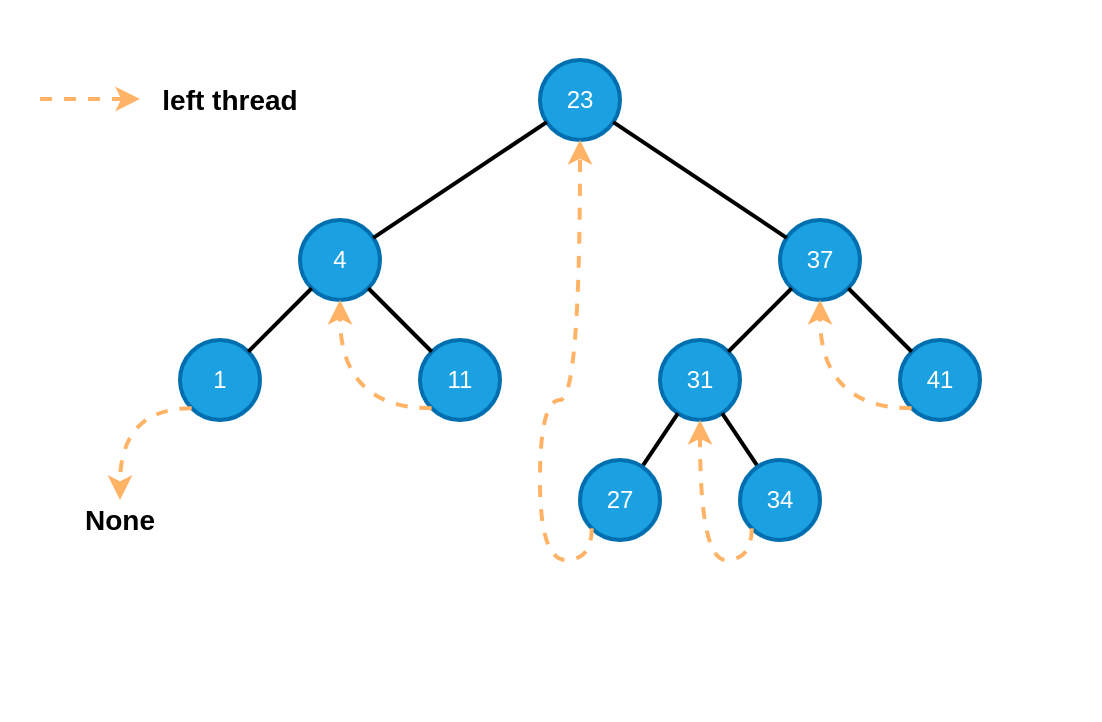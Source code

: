 <mxfile pages="14">
    <diagram id="6hGFLwfOUW9BJ-s0fimq" name="01">
        <mxGraphModel dx="1300" dy="645" grid="1" gridSize="10" guides="1" tooltips="1" connect="1" arrows="1" fold="1" page="1" pageScale="1" pageWidth="827" pageHeight="1169" math="0" shadow="0">
            <root>
                <mxCell id="0"/>
                <mxCell id="1" parent="0"/>
                <mxCell id="9vpmJsWt4rMIWFueD0Xx-27" value="" style="rounded=0;whiteSpace=wrap;html=1;strokeColor=none;fillColor=#FFFFFF;" parent="1" vertex="1">
                    <mxGeometry x="50" y="70" width="550" height="360" as="geometry"/>
                </mxCell>
                <mxCell id="3" value="23" style="ellipse;whiteSpace=wrap;html=1;aspect=fixed;strokeColor=#006EAF;strokeWidth=2;fillColor=#1ba1e2;fontColor=#ffffff;" parent="1" vertex="1">
                    <mxGeometry x="320" y="100" width="40" height="40" as="geometry"/>
                </mxCell>
                <mxCell id="4" value="4&lt;span style=&quot;color: rgba(0 , 0 , 0 , 0) ; font-family: monospace ; font-size: 0px&quot;&gt;%3CmxGraphModel%3E%3Croot%3E%3CmxCell%20id%3D%220%22%2F%3E%3CmxCell%20id%3D%221%22%20parent%3D%220%22%2F%3E%3CmxCell%20id%3D%222%22%20value%3D%2223%22%20style%3D%22ellipse%3BwhiteSpace%3Dwrap%3Bhtml%3D1%3Baspect%3Dfixed%3BstrokeColor%3D%23006EAF%3BstrokeWidth%3D2%3BfillColor%3D%231ba1e2%3BfontColor%3D%23ffffff%3B%22%20vertex%3D%221%22%20parent%3D%221%22%3E%3CmxGeometry%20x%3D%22320%22%20y%3D%22120%22%20width%3D%2240%22%20height%3D%2240%22%20as%3D%22geometry%22%2F%3E%3C%2FmxCell%3E%3C%2Froot%3E%3C%2FmxGraphModel%3E&lt;/span&gt;" style="ellipse;whiteSpace=wrap;html=1;aspect=fixed;strokeColor=#006EAF;strokeWidth=2;fillColor=#1ba1e2;fontColor=#ffffff;" parent="1" vertex="1">
                    <mxGeometry x="200" y="180" width="40" height="40" as="geometry"/>
                </mxCell>
                <mxCell id="5" value="37" style="ellipse;whiteSpace=wrap;html=1;aspect=fixed;strokeColor=#006EAF;strokeWidth=2;fillColor=#1ba1e2;fontColor=#ffffff;" parent="1" vertex="1">
                    <mxGeometry x="440" y="180" width="40" height="40" as="geometry"/>
                </mxCell>
                <mxCell id="6" value="1" style="ellipse;whiteSpace=wrap;html=1;aspect=fixed;strokeColor=#006EAF;strokeWidth=2;fillColor=#1ba1e2;fontColor=#ffffff;" parent="1" vertex="1">
                    <mxGeometry x="140" y="240" width="40" height="40" as="geometry"/>
                </mxCell>
                <mxCell id="7" value="11" style="ellipse;whiteSpace=wrap;html=1;aspect=fixed;strokeColor=#006EAF;strokeWidth=2;fillColor=#1ba1e2;fontColor=#ffffff;" parent="1" vertex="1">
                    <mxGeometry x="260" y="240" width="40" height="40" as="geometry"/>
                </mxCell>
                <mxCell id="8" value="31" style="ellipse;whiteSpace=wrap;html=1;aspect=fixed;strokeColor=#006EAF;strokeWidth=2;fillColor=#1ba1e2;fontColor=#ffffff;" parent="1" vertex="1">
                    <mxGeometry x="380" y="240" width="40" height="40" as="geometry"/>
                </mxCell>
                <mxCell id="9" value="41" style="ellipse;whiteSpace=wrap;html=1;aspect=fixed;strokeColor=#006EAF;strokeWidth=2;fillColor=#1ba1e2;fontColor=#ffffff;" parent="1" vertex="1">
                    <mxGeometry x="500" y="240" width="40" height="40" as="geometry"/>
                </mxCell>
                <mxCell id="12" value="" style="endArrow=none;html=1;strokeColor=#000000;strokeWidth=2;" parent="1" source="4" target="3" edge="1">
                    <mxGeometry width="50" height="50" relative="1" as="geometry">
                        <mxPoint x="400" y="510" as="sourcePoint"/>
                        <mxPoint x="450" y="460" as="targetPoint"/>
                    </mxGeometry>
                </mxCell>
                <mxCell id="13" value="" style="endArrow=none;html=1;strokeColor=#000000;strokeWidth=2;" parent="1" source="5" target="3" edge="1">
                    <mxGeometry width="50" height="50" relative="1" as="geometry">
                        <mxPoint x="244.142" y="195.858" as="sourcePoint"/>
                        <mxPoint x="335.858" y="144.142" as="targetPoint"/>
                    </mxGeometry>
                </mxCell>
                <mxCell id="14" value="" style="endArrow=none;html=1;strokeColor=#000000;strokeWidth=2;" parent="1" source="4" target="6" edge="1">
                    <mxGeometry width="50" height="50" relative="1" as="geometry">
                        <mxPoint x="254.142" y="205.858" as="sourcePoint"/>
                        <mxPoint x="130" y="220" as="targetPoint"/>
                    </mxGeometry>
                </mxCell>
                <mxCell id="15" value="" style="endArrow=none;html=1;strokeColor=#000000;strokeWidth=2;" parent="1" source="7" target="4" edge="1">
                    <mxGeometry width="50" height="50" relative="1" as="geometry">
                        <mxPoint x="264.142" y="215.858" as="sourcePoint"/>
                        <mxPoint x="355.858" y="164.142" as="targetPoint"/>
                    </mxGeometry>
                </mxCell>
                <mxCell id="16" value="" style="endArrow=none;html=1;strokeColor=#000000;strokeWidth=2;" parent="1" source="8" target="5" edge="1">
                    <mxGeometry width="50" height="50" relative="1" as="geometry">
                        <mxPoint x="274.142" y="225.858" as="sourcePoint"/>
                        <mxPoint x="365.858" y="174.142" as="targetPoint"/>
                    </mxGeometry>
                </mxCell>
                <mxCell id="17" value="" style="endArrow=none;html=1;strokeColor=#000000;strokeWidth=2;" parent="1" source="9" target="5" edge="1">
                    <mxGeometry width="50" height="50" relative="1" as="geometry">
                        <mxPoint x="510" y="250" as="sourcePoint"/>
                        <mxPoint x="375.858" y="184.142" as="targetPoint"/>
                    </mxGeometry>
                </mxCell>
                <mxCell id="18" value="" style="endArrow=none;html=1;strokeColor=#000000;strokeWidth=2;" parent="1" source="50urJPIQLZowSXzFCQ74-28" target="8" edge="1">
                    <mxGeometry width="50" height="50" relative="1" as="geometry">
                        <mxPoint x="315.858" y="305.858" as="sourcePoint"/>
                        <mxPoint x="385.858" y="194.142" as="targetPoint"/>
                    </mxGeometry>
                </mxCell>
                <mxCell id="19" value="" style="endArrow=none;html=1;strokeColor=#000000;strokeWidth=2;" parent="1" source="8" target="50urJPIQLZowSXzFCQ74-29" edge="1">
                    <mxGeometry width="50" height="50" relative="1" as="geometry">
                        <mxPoint x="304.142" y="255.858" as="sourcePoint"/>
                        <mxPoint x="244.142" y="305.858" as="targetPoint"/>
                    </mxGeometry>
                </mxCell>
                <mxCell id="21" value="" style="endArrow=classic;html=1;curved=1;strokeColor=#FFB366;strokeWidth=2;dashed=1;exitX=0;exitY=1;exitDx=0;exitDy=0;edgeStyle=orthogonalEdgeStyle;" parent="1" source="7" target="4" edge="1">
                    <mxGeometry width="50" height="50" relative="1" as="geometry">
                        <mxPoint x="315.858" y="334.142" as="sourcePoint"/>
                        <mxPoint x="230" y="230" as="targetPoint"/>
                    </mxGeometry>
                </mxCell>
                <mxCell id="23" value="" style="endArrow=classic;html=1;curved=1;strokeColor=#FFB366;strokeWidth=2;dashed=1;exitX=0;exitY=1;exitDx=0;exitDy=0;edgeStyle=orthogonalEdgeStyle;" parent="1" source="9" target="5" edge="1">
                    <mxGeometry width="50" height="50" relative="1" as="geometry">
                        <mxPoint x="204.142" y="304.142" as="sourcePoint"/>
                        <mxPoint x="250" y="250" as="targetPoint"/>
                    </mxGeometry>
                </mxCell>
                <mxCell id="24" value="" style="endArrow=classic;html=1;curved=1;strokeColor=#FFB366;strokeWidth=2;dashed=1;exitX=0;exitY=1;exitDx=0;exitDy=0;edgeStyle=orthogonalEdgeStyle;entryX=0.5;entryY=0;entryDx=0;entryDy=0;" parent="1" source="6" target="25" edge="1">
                    <mxGeometry width="50" height="50" relative="1" as="geometry">
                        <mxPoint x="214.142" y="314.142" as="sourcePoint"/>
                        <mxPoint x="600" y="220" as="targetPoint"/>
                    </mxGeometry>
                </mxCell>
                <mxCell id="25" value="&lt;font color=&quot;#000000&quot; style=&quot;font-size: 14px&quot;&gt;&lt;b&gt;None&lt;/b&gt;&lt;/font&gt;" style="text;html=1;strokeColor=none;fillColor=none;align=center;verticalAlign=middle;whiteSpace=wrap;rounded=0;" parent="1" vertex="1">
                    <mxGeometry x="90" y="320" width="40" height="20" as="geometry"/>
                </mxCell>
                <mxCell id="26" value="" style="endArrow=classic;html=1;dashed=1;strokeColor=#FFB366;strokeWidth=2;" parent="1" edge="1">
                    <mxGeometry width="50" height="50" relative="1" as="geometry">
                        <mxPoint x="70" y="119.5" as="sourcePoint"/>
                        <mxPoint x="120" y="119.5" as="targetPoint"/>
                    </mxGeometry>
                </mxCell>
                <mxCell id="27" value="&lt;font color=&quot;#000000&quot; style=&quot;font-size: 14px&quot;&gt;&lt;b&gt;left thread&lt;/b&gt;&lt;/font&gt;" style="text;html=1;strokeColor=none;fillColor=none;align=center;verticalAlign=middle;whiteSpace=wrap;rounded=0;" parent="1" vertex="1">
                    <mxGeometry x="120" y="110" width="90" height="20" as="geometry"/>
                </mxCell>
                <mxCell id="50urJPIQLZowSXzFCQ74-28" value="34" style="ellipse;whiteSpace=wrap;html=1;aspect=fixed;strokeColor=#006EAF;strokeWidth=2;fillColor=#1ba1e2;fontColor=#ffffff;" parent="1" vertex="1">
                    <mxGeometry x="420" y="300" width="40" height="40" as="geometry"/>
                </mxCell>
                <mxCell id="50urJPIQLZowSXzFCQ74-29" value="27" style="ellipse;whiteSpace=wrap;html=1;aspect=fixed;strokeColor=#006EAF;strokeWidth=2;fillColor=#1ba1e2;fontColor=#ffffff;" parent="1" vertex="1">
                    <mxGeometry x="340" y="300" width="40" height="40" as="geometry"/>
                </mxCell>
                <mxCell id="50urJPIQLZowSXzFCQ74-30" value="" style="endArrow=classic;html=1;curved=1;strokeColor=#FFB366;strokeWidth=2;dashed=1;exitX=0;exitY=1;exitDx=0;exitDy=0;edgeStyle=orthogonalEdgeStyle;entryX=0.5;entryY=1;entryDx=0;entryDy=0;" parent="1" source="50urJPIQLZowSXzFCQ74-28" target="8" edge="1">
                    <mxGeometry width="50" height="50" relative="1" as="geometry">
                        <mxPoint x="275.858" y="284.142" as="sourcePoint"/>
                        <mxPoint x="230" y="230" as="targetPoint"/>
                        <Array as="points">
                            <mxPoint x="426" y="350"/>
                            <mxPoint x="400" y="350"/>
                        </Array>
                    </mxGeometry>
                </mxCell>
                <mxCell id="50urJPIQLZowSXzFCQ74-31" value="" style="endArrow=classic;html=1;curved=1;strokeColor=#FFB366;strokeWidth=2;dashed=1;exitX=0;exitY=1;exitDx=0;exitDy=0;edgeStyle=orthogonalEdgeStyle;entryX=0.5;entryY=1;entryDx=0;entryDy=0;" parent="1" source="50urJPIQLZowSXzFCQ74-29" target="3" edge="1">
                    <mxGeometry width="50" height="50" relative="1" as="geometry">
                        <mxPoint x="285.858" y="294.142" as="sourcePoint"/>
                        <mxPoint x="240" y="240" as="targetPoint"/>
                        <Array as="points">
                            <mxPoint x="346" y="350"/>
                            <mxPoint x="320" y="350"/>
                            <mxPoint x="320" y="270"/>
                            <mxPoint x="340" y="270"/>
                        </Array>
                    </mxGeometry>
                </mxCell>
            </root>
        </mxGraphModel>
    </diagram>
    <diagram name="02" id="cLGZFVAiGbVznwK4gLrm">
        <mxGraphModel dx="1300" dy="645" grid="1" gridSize="10" guides="1" tooltips="1" connect="1" arrows="1" fold="1" page="1" pageScale="1" pageWidth="827" pageHeight="1169" math="0" shadow="0">
            <root>
                <mxCell id="eIB-H6ZKREcbqZhP6yKR-0"/>
                <mxCell id="eIB-H6ZKREcbqZhP6yKR-1" parent="eIB-H6ZKREcbqZhP6yKR-0"/>
                <mxCell id="m3B5otG5sniE4EPaboYU-0" value="" style="rounded=0;whiteSpace=wrap;html=1;strokeColor=none;fillColor=#FFFFFF;" parent="eIB-H6ZKREcbqZhP6yKR-1" vertex="1">
                    <mxGeometry x="50" y="70" width="550" height="360" as="geometry"/>
                </mxCell>
                <mxCell id="eIB-H6ZKREcbqZhP6yKR-2" value="23" style="ellipse;whiteSpace=wrap;html=1;aspect=fixed;strokeColor=#006EAF;strokeWidth=2;fillColor=#1ba1e2;fontColor=#ffffff;" parent="eIB-H6ZKREcbqZhP6yKR-1" vertex="1">
                    <mxGeometry x="320" y="100" width="40" height="40" as="geometry"/>
                </mxCell>
                <mxCell id="eIB-H6ZKREcbqZhP6yKR-3" value="4&lt;span style=&quot;color: rgba(0 , 0 , 0 , 0) ; font-family: monospace ; font-size: 0px&quot;&gt;%3CmxGraphModel%3E%3Croot%3E%3CmxCell%20id%3D%220%22%2F%3E%3CmxCell%20id%3D%221%22%20parent%3D%220%22%2F%3E%3CmxCell%20id%3D%222%22%20value%3D%2223%22%20style%3D%22ellipse%3BwhiteSpace%3Dwrap%3Bhtml%3D1%3Baspect%3Dfixed%3BstrokeColor%3D%23006EAF%3BstrokeWidth%3D2%3BfillColor%3D%231ba1e2%3BfontColor%3D%23ffffff%3B%22%20vertex%3D%221%22%20parent%3D%221%22%3E%3CmxGeometry%20x%3D%22320%22%20y%3D%22120%22%20width%3D%2240%22%20height%3D%2240%22%20as%3D%22geometry%22%2F%3E%3C%2FmxCell%3E%3C%2Froot%3E%3C%2FmxGraphModel%3E&lt;/span&gt;" style="ellipse;whiteSpace=wrap;html=1;aspect=fixed;strokeColor=#006EAF;strokeWidth=2;fillColor=#1ba1e2;fontColor=#ffffff;" parent="eIB-H6ZKREcbqZhP6yKR-1" vertex="1">
                    <mxGeometry x="200" y="180" width="40" height="40" as="geometry"/>
                </mxCell>
                <mxCell id="eIB-H6ZKREcbqZhP6yKR-4" value="37" style="ellipse;whiteSpace=wrap;html=1;aspect=fixed;strokeColor=#006EAF;strokeWidth=2;fillColor=#1ba1e2;fontColor=#ffffff;" parent="eIB-H6ZKREcbqZhP6yKR-1" vertex="1">
                    <mxGeometry x="440" y="180" width="40" height="40" as="geometry"/>
                </mxCell>
                <mxCell id="eIB-H6ZKREcbqZhP6yKR-5" value="1" style="ellipse;whiteSpace=wrap;html=1;aspect=fixed;strokeColor=#006EAF;strokeWidth=2;fillColor=#1ba1e2;fontColor=#ffffff;" parent="eIB-H6ZKREcbqZhP6yKR-1" vertex="1">
                    <mxGeometry x="140" y="240" width="40" height="40" as="geometry"/>
                </mxCell>
                <mxCell id="eIB-H6ZKREcbqZhP6yKR-6" value="11" style="ellipse;whiteSpace=wrap;html=1;aspect=fixed;strokeColor=#006EAF;strokeWidth=2;fillColor=#1ba1e2;fontColor=#ffffff;" parent="eIB-H6ZKREcbqZhP6yKR-1" vertex="1">
                    <mxGeometry x="260" y="240" width="40" height="40" as="geometry"/>
                </mxCell>
                <mxCell id="eIB-H6ZKREcbqZhP6yKR-7" value="31" style="ellipse;whiteSpace=wrap;html=1;aspect=fixed;strokeColor=#006EAF;strokeWidth=2;fillColor=#1ba1e2;fontColor=#ffffff;" parent="eIB-H6ZKREcbqZhP6yKR-1" vertex="1">
                    <mxGeometry x="380" y="240" width="40" height="40" as="geometry"/>
                </mxCell>
                <mxCell id="eIB-H6ZKREcbqZhP6yKR-8" value="41" style="ellipse;whiteSpace=wrap;html=1;aspect=fixed;strokeColor=#006EAF;strokeWidth=2;fillColor=#1ba1e2;fontColor=#ffffff;" parent="eIB-H6ZKREcbqZhP6yKR-1" vertex="1">
                    <mxGeometry x="500" y="240" width="40" height="40" as="geometry"/>
                </mxCell>
                <mxCell id="eIB-H6ZKREcbqZhP6yKR-9" value="" style="endArrow=none;html=1;strokeColor=#000000;strokeWidth=2;" parent="eIB-H6ZKREcbqZhP6yKR-1" source="eIB-H6ZKREcbqZhP6yKR-3" target="eIB-H6ZKREcbqZhP6yKR-2" edge="1">
                    <mxGeometry width="50" height="50" relative="1" as="geometry">
                        <mxPoint x="400" y="510" as="sourcePoint"/>
                        <mxPoint x="450" y="460" as="targetPoint"/>
                    </mxGeometry>
                </mxCell>
                <mxCell id="eIB-H6ZKREcbqZhP6yKR-10" value="" style="endArrow=none;html=1;strokeColor=#000000;strokeWidth=2;" parent="eIB-H6ZKREcbqZhP6yKR-1" source="eIB-H6ZKREcbqZhP6yKR-4" target="eIB-H6ZKREcbqZhP6yKR-2" edge="1">
                    <mxGeometry width="50" height="50" relative="1" as="geometry">
                        <mxPoint x="450" y="186" as="sourcePoint"/>
                        <mxPoint x="335.858" y="144.142" as="targetPoint"/>
                    </mxGeometry>
                </mxCell>
                <mxCell id="eIB-H6ZKREcbqZhP6yKR-11" value="" style="endArrow=none;html=1;strokeColor=#000000;strokeWidth=2;" parent="eIB-H6ZKREcbqZhP6yKR-1" source="eIB-H6ZKREcbqZhP6yKR-3" target="eIB-H6ZKREcbqZhP6yKR-5" edge="1">
                    <mxGeometry width="50" height="50" relative="1" as="geometry">
                        <mxPoint x="254.142" y="205.858" as="sourcePoint"/>
                        <mxPoint x="130" y="220" as="targetPoint"/>
                    </mxGeometry>
                </mxCell>
                <mxCell id="eIB-H6ZKREcbqZhP6yKR-12" value="" style="endArrow=none;html=1;strokeColor=#000000;strokeWidth=2;" parent="eIB-H6ZKREcbqZhP6yKR-1" source="eIB-H6ZKREcbqZhP6yKR-6" target="eIB-H6ZKREcbqZhP6yKR-3" edge="1">
                    <mxGeometry width="50" height="50" relative="1" as="geometry">
                        <mxPoint x="264.142" y="215.858" as="sourcePoint"/>
                        <mxPoint x="355.858" y="164.142" as="targetPoint"/>
                    </mxGeometry>
                </mxCell>
                <mxCell id="eIB-H6ZKREcbqZhP6yKR-13" value="" style="endArrow=none;html=1;strokeColor=#000000;strokeWidth=2;" parent="eIB-H6ZKREcbqZhP6yKR-1" source="eIB-H6ZKREcbqZhP6yKR-7" target="eIB-H6ZKREcbqZhP6yKR-4" edge="1">
                    <mxGeometry width="50" height="50" relative="1" as="geometry">
                        <mxPoint x="274.142" y="225.858" as="sourcePoint"/>
                        <mxPoint x="365.858" y="174.142" as="targetPoint"/>
                    </mxGeometry>
                </mxCell>
                <mxCell id="eIB-H6ZKREcbqZhP6yKR-14" value="" style="endArrow=none;html=1;strokeColor=#000000;strokeWidth=2;" parent="eIB-H6ZKREcbqZhP6yKR-1" source="eIB-H6ZKREcbqZhP6yKR-8" target="eIB-H6ZKREcbqZhP6yKR-4" edge="1">
                    <mxGeometry width="50" height="50" relative="1" as="geometry">
                        <mxPoint x="284.142" y="235.858" as="sourcePoint"/>
                        <mxPoint x="375.858" y="184.142" as="targetPoint"/>
                    </mxGeometry>
                </mxCell>
                <mxCell id="eIB-H6ZKREcbqZhP6yKR-15" value="" style="endArrow=none;html=1;strokeColor=#000000;strokeWidth=2;" parent="eIB-H6ZKREcbqZhP6yKR-1" source="eIB-H6ZKREcbqZhP6yKR-23" target="eIB-H6ZKREcbqZhP6yKR-7" edge="1">
                    <mxGeometry width="50" height="50" relative="1" as="geometry">
                        <mxPoint x="315.858" y="305.858" as="sourcePoint"/>
                        <mxPoint x="385.858" y="194.142" as="targetPoint"/>
                    </mxGeometry>
                </mxCell>
                <mxCell id="eIB-H6ZKREcbqZhP6yKR-16" value="" style="endArrow=none;html=1;strokeColor=#000000;strokeWidth=2;" parent="eIB-H6ZKREcbqZhP6yKR-1" source="eIB-H6ZKREcbqZhP6yKR-7" target="eIB-H6ZKREcbqZhP6yKR-24" edge="1">
                    <mxGeometry width="50" height="50" relative="1" as="geometry">
                        <mxPoint x="304.142" y="255.858" as="sourcePoint"/>
                        <mxPoint x="244.142" y="305.858" as="targetPoint"/>
                    </mxGeometry>
                </mxCell>
                <mxCell id="eIB-H6ZKREcbqZhP6yKR-17" value="" style="endArrow=classic;html=1;curved=1;strokeColor=#FFB366;strokeWidth=2;dashed=1;exitX=0;exitY=1;exitDx=0;exitDy=0;edgeStyle=orthogonalEdgeStyle;" parent="eIB-H6ZKREcbqZhP6yKR-1" source="eIB-H6ZKREcbqZhP6yKR-6" target="eIB-H6ZKREcbqZhP6yKR-3" edge="1">
                    <mxGeometry width="50" height="50" relative="1" as="geometry">
                        <mxPoint x="315.858" y="334.142" as="sourcePoint"/>
                        <mxPoint x="230" y="230" as="targetPoint"/>
                    </mxGeometry>
                </mxCell>
                <mxCell id="eIB-H6ZKREcbqZhP6yKR-18" value="" style="endArrow=classic;html=1;curved=1;strokeColor=#FFB366;strokeWidth=2;dashed=1;exitX=0;exitY=1;exitDx=0;exitDy=0;edgeStyle=orthogonalEdgeStyle;" parent="eIB-H6ZKREcbqZhP6yKR-1" source="eIB-H6ZKREcbqZhP6yKR-8" target="eIB-H6ZKREcbqZhP6yKR-4" edge="1">
                    <mxGeometry width="50" height="50" relative="1" as="geometry">
                        <mxPoint x="204.142" y="304.142" as="sourcePoint"/>
                        <mxPoint x="250" y="250" as="targetPoint"/>
                    </mxGeometry>
                </mxCell>
                <mxCell id="eIB-H6ZKREcbqZhP6yKR-19" value="" style="endArrow=classic;html=1;curved=1;strokeColor=#FFB366;strokeWidth=2;dashed=1;exitX=0;exitY=1;exitDx=0;exitDy=0;edgeStyle=orthogonalEdgeStyle;entryX=0.5;entryY=0;entryDx=0;entryDy=0;" parent="eIB-H6ZKREcbqZhP6yKR-1" source="eIB-H6ZKREcbqZhP6yKR-5" target="eIB-H6ZKREcbqZhP6yKR-20" edge="1">
                    <mxGeometry width="50" height="50" relative="1" as="geometry">
                        <mxPoint x="214.142" y="314.142" as="sourcePoint"/>
                        <mxPoint x="600" y="220" as="targetPoint"/>
                    </mxGeometry>
                </mxCell>
                <mxCell id="eIB-H6ZKREcbqZhP6yKR-20" value="&lt;font color=&quot;#000000&quot; style=&quot;font-size: 14px&quot;&gt;&lt;b&gt;None&lt;/b&gt;&lt;/font&gt;" style="text;html=1;strokeColor=none;fillColor=none;align=center;verticalAlign=middle;whiteSpace=wrap;rounded=0;" parent="eIB-H6ZKREcbqZhP6yKR-1" vertex="1">
                    <mxGeometry x="90" y="320" width="40" height="20" as="geometry"/>
                </mxCell>
                <mxCell id="eIB-H6ZKREcbqZhP6yKR-21" value="" style="endArrow=classic;html=1;dashed=1;strokeColor=#FFB366;strokeWidth=2;" parent="eIB-H6ZKREcbqZhP6yKR-1" edge="1">
                    <mxGeometry width="50" height="50" relative="1" as="geometry">
                        <mxPoint x="70" y="119.5" as="sourcePoint"/>
                        <mxPoint x="120" y="119.5" as="targetPoint"/>
                    </mxGeometry>
                </mxCell>
                <mxCell id="eIB-H6ZKREcbqZhP6yKR-22" value="&lt;font color=&quot;#000000&quot; style=&quot;font-size: 14px&quot;&gt;&lt;b&gt;left thread&lt;/b&gt;&lt;/font&gt;" style="text;html=1;strokeColor=none;fillColor=none;align=center;verticalAlign=middle;whiteSpace=wrap;rounded=0;" parent="eIB-H6ZKREcbqZhP6yKR-1" vertex="1">
                    <mxGeometry x="120" y="110" width="90" height="20" as="geometry"/>
                </mxCell>
                <mxCell id="eIB-H6ZKREcbqZhP6yKR-23" value="34" style="ellipse;whiteSpace=wrap;html=1;aspect=fixed;strokeColor=#006EAF;strokeWidth=2;fillColor=#1ba1e2;fontColor=#ffffff;" parent="eIB-H6ZKREcbqZhP6yKR-1" vertex="1">
                    <mxGeometry x="420" y="300" width="40" height="40" as="geometry"/>
                </mxCell>
                <mxCell id="eIB-H6ZKREcbqZhP6yKR-24" value="27" style="ellipse;whiteSpace=wrap;html=1;aspect=fixed;strokeColor=#006EAF;strokeWidth=2;fillColor=#1ba1e2;fontColor=#ffffff;" parent="eIB-H6ZKREcbqZhP6yKR-1" vertex="1">
                    <mxGeometry x="340" y="300" width="40" height="40" as="geometry"/>
                </mxCell>
                <mxCell id="eIB-H6ZKREcbqZhP6yKR-25" value="" style="endArrow=classic;html=1;curved=1;strokeColor=#FFB366;strokeWidth=2;dashed=1;exitX=0;exitY=1;exitDx=0;exitDy=0;edgeStyle=orthogonalEdgeStyle;entryX=0.5;entryY=1;entryDx=0;entryDy=0;" parent="eIB-H6ZKREcbqZhP6yKR-1" source="eIB-H6ZKREcbqZhP6yKR-23" target="eIB-H6ZKREcbqZhP6yKR-7" edge="1">
                    <mxGeometry width="50" height="50" relative="1" as="geometry">
                        <mxPoint x="275.858" y="284.142" as="sourcePoint"/>
                        <mxPoint x="230" y="230" as="targetPoint"/>
                        <Array as="points">
                            <mxPoint x="426" y="350"/>
                            <mxPoint x="400" y="350"/>
                        </Array>
                    </mxGeometry>
                </mxCell>
                <mxCell id="eIB-H6ZKREcbqZhP6yKR-26" value="" style="endArrow=classic;html=1;curved=1;strokeColor=#FFB366;strokeWidth=2;dashed=1;exitX=0;exitY=1;exitDx=0;exitDy=0;edgeStyle=orthogonalEdgeStyle;entryX=0.5;entryY=1;entryDx=0;entryDy=0;" parent="eIB-H6ZKREcbqZhP6yKR-1" source="eIB-H6ZKREcbqZhP6yKR-24" target="eIB-H6ZKREcbqZhP6yKR-2" edge="1">
                    <mxGeometry width="50" height="50" relative="1" as="geometry">
                        <mxPoint x="285.858" y="294.142" as="sourcePoint"/>
                        <mxPoint x="240" y="240" as="targetPoint"/>
                        <Array as="points">
                            <mxPoint x="346" y="350"/>
                            <mxPoint x="320" y="350"/>
                            <mxPoint x="320" y="270"/>
                            <mxPoint x="340" y="270"/>
                        </Array>
                    </mxGeometry>
                </mxCell>
                <mxCell id="o_SesLT6h97JW1Qbav6S-0" value="25" style="ellipse;whiteSpace=wrap;html=1;aspect=fixed;strokeColor=#006EAF;strokeWidth=2;fillColor=#1ba1e2;fontColor=#ffffff;" parent="eIB-H6ZKREcbqZhP6yKR-1" vertex="1">
                    <mxGeometry x="520" y="80" width="40" height="40" as="geometry"/>
                </mxCell>
                <mxCell id="o_SesLT6h97JW1Qbav6S-1" value="&lt;font style=&quot;font-size: 16px&quot; color=&quot;#000000&quot;&gt;Insert&lt;/font&gt;" style="text;html=1;strokeColor=none;fillColor=none;align=center;verticalAlign=middle;whiteSpace=wrap;rounded=0;" parent="eIB-H6ZKREcbqZhP6yKR-1" vertex="1">
                    <mxGeometry x="470" y="90" width="40" height="20" as="geometry"/>
                </mxCell>
            </root>
        </mxGraphModel>
    </diagram>
    <diagram name="03" id="0hF6nnH9qEM_nRqeGDZ7">
        <mxGraphModel dx="1300" dy="645" grid="1" gridSize="10" guides="1" tooltips="1" connect="1" arrows="1" fold="1" page="1" pageScale="1" pageWidth="827" pageHeight="1169" math="0" shadow="0">
            <root>
                <mxCell id="HzBVJ1e0RX8jAAX9psxs-0"/>
                <mxCell id="HzBVJ1e0RX8jAAX9psxs-1" parent="HzBVJ1e0RX8jAAX9psxs-0"/>
                <mxCell id="N0je9rRu7e965CqZ9Fpn-0" value="" style="rounded=0;whiteSpace=wrap;html=1;strokeColor=none;fillColor=#FFFFFF;" parent="HzBVJ1e0RX8jAAX9psxs-1" vertex="1">
                    <mxGeometry x="50" y="70" width="550" height="360" as="geometry"/>
                </mxCell>
                <mxCell id="HzBVJ1e0RX8jAAX9psxs-2" value="23" style="ellipse;whiteSpace=wrap;html=1;aspect=fixed;strokeColor=#006EAF;strokeWidth=2;fillColor=#1ba1e2;fontColor=#ffffff;" parent="HzBVJ1e0RX8jAAX9psxs-1" vertex="1">
                    <mxGeometry x="320" y="100" width="40" height="40" as="geometry"/>
                </mxCell>
                <mxCell id="HzBVJ1e0RX8jAAX9psxs-3" value="4&lt;span style=&quot;color: rgba(0 , 0 , 0 , 0) ; font-family: monospace ; font-size: 0px&quot;&gt;%3CmxGraphModel%3E%3Croot%3E%3CmxCell%20id%3D%220%22%2F%3E%3CmxCell%20id%3D%221%22%20parent%3D%220%22%2F%3E%3CmxCell%20id%3D%222%22%20value%3D%2223%22%20style%3D%22ellipse%3BwhiteSpace%3Dwrap%3Bhtml%3D1%3Baspect%3Dfixed%3BstrokeColor%3D%23006EAF%3BstrokeWidth%3D2%3BfillColor%3D%231ba1e2%3BfontColor%3D%23ffffff%3B%22%20vertex%3D%221%22%20parent%3D%221%22%3E%3CmxGeometry%20x%3D%22320%22%20y%3D%22120%22%20width%3D%2240%22%20height%3D%2240%22%20as%3D%22geometry%22%2F%3E%3C%2FmxCell%3E%3C%2Froot%3E%3C%2FmxGraphModel%3E&lt;/span&gt;" style="ellipse;whiteSpace=wrap;html=1;aspect=fixed;strokeColor=#006EAF;strokeWidth=2;fillColor=#1ba1e2;fontColor=#ffffff;" parent="HzBVJ1e0RX8jAAX9psxs-1" vertex="1">
                    <mxGeometry x="200" y="180" width="40" height="40" as="geometry"/>
                </mxCell>
                <mxCell id="HzBVJ1e0RX8jAAX9psxs-4" value="37" style="ellipse;whiteSpace=wrap;html=1;aspect=fixed;strokeColor=#006EAF;strokeWidth=2;fillColor=#1ba1e2;fontColor=#ffffff;" parent="HzBVJ1e0RX8jAAX9psxs-1" vertex="1">
                    <mxGeometry x="440" y="180" width="40" height="40" as="geometry"/>
                </mxCell>
                <mxCell id="HzBVJ1e0RX8jAAX9psxs-5" value="1" style="ellipse;whiteSpace=wrap;html=1;aspect=fixed;strokeColor=#006EAF;strokeWidth=2;fillColor=#1ba1e2;fontColor=#ffffff;" parent="HzBVJ1e0RX8jAAX9psxs-1" vertex="1">
                    <mxGeometry x="140" y="240" width="40" height="40" as="geometry"/>
                </mxCell>
                <mxCell id="HzBVJ1e0RX8jAAX9psxs-6" value="11" style="ellipse;whiteSpace=wrap;html=1;aspect=fixed;strokeColor=#006EAF;strokeWidth=2;fillColor=#1ba1e2;fontColor=#ffffff;" parent="HzBVJ1e0RX8jAAX9psxs-1" vertex="1">
                    <mxGeometry x="260" y="240" width="40" height="40" as="geometry"/>
                </mxCell>
                <mxCell id="HzBVJ1e0RX8jAAX9psxs-7" value="31" style="ellipse;whiteSpace=wrap;html=1;aspect=fixed;strokeColor=#006EAF;strokeWidth=2;fillColor=#1ba1e2;fontColor=#ffffff;" parent="HzBVJ1e0RX8jAAX9psxs-1" vertex="1">
                    <mxGeometry x="380" y="240" width="40" height="40" as="geometry"/>
                </mxCell>
                <mxCell id="HzBVJ1e0RX8jAAX9psxs-8" value="41" style="ellipse;whiteSpace=wrap;html=1;aspect=fixed;strokeColor=#006EAF;strokeWidth=2;fillColor=#1ba1e2;fontColor=#ffffff;" parent="HzBVJ1e0RX8jAAX9psxs-1" vertex="1">
                    <mxGeometry x="500" y="240" width="40" height="40" as="geometry"/>
                </mxCell>
                <mxCell id="HzBVJ1e0RX8jAAX9psxs-9" value="" style="endArrow=none;html=1;strokeColor=#000000;strokeWidth=2;" parent="HzBVJ1e0RX8jAAX9psxs-1" source="HzBVJ1e0RX8jAAX9psxs-3" target="HzBVJ1e0RX8jAAX9psxs-2" edge="1">
                    <mxGeometry width="50" height="50" relative="1" as="geometry">
                        <mxPoint x="400" y="510" as="sourcePoint"/>
                        <mxPoint x="450" y="460" as="targetPoint"/>
                    </mxGeometry>
                </mxCell>
                <mxCell id="HzBVJ1e0RX8jAAX9psxs-10" value="" style="endArrow=none;html=1;strokeColor=#000000;strokeWidth=2;" parent="HzBVJ1e0RX8jAAX9psxs-1" source="HzBVJ1e0RX8jAAX9psxs-4" target="HzBVJ1e0RX8jAAX9psxs-2" edge="1">
                    <mxGeometry width="50" height="50" relative="1" as="geometry">
                        <mxPoint x="244.142" y="195.858" as="sourcePoint"/>
                        <mxPoint x="335.858" y="144.142" as="targetPoint"/>
                    </mxGeometry>
                </mxCell>
                <mxCell id="HzBVJ1e0RX8jAAX9psxs-11" value="" style="endArrow=none;html=1;strokeColor=#000000;strokeWidth=2;" parent="HzBVJ1e0RX8jAAX9psxs-1" source="HzBVJ1e0RX8jAAX9psxs-3" target="HzBVJ1e0RX8jAAX9psxs-5" edge="1">
                    <mxGeometry width="50" height="50" relative="1" as="geometry">
                        <mxPoint x="254.142" y="205.858" as="sourcePoint"/>
                        <mxPoint x="130" y="220" as="targetPoint"/>
                    </mxGeometry>
                </mxCell>
                <mxCell id="HzBVJ1e0RX8jAAX9psxs-12" value="" style="endArrow=none;html=1;strokeColor=#000000;strokeWidth=2;" parent="HzBVJ1e0RX8jAAX9psxs-1" source="HzBVJ1e0RX8jAAX9psxs-6" target="HzBVJ1e0RX8jAAX9psxs-3" edge="1">
                    <mxGeometry width="50" height="50" relative="1" as="geometry">
                        <mxPoint x="264.142" y="215.858" as="sourcePoint"/>
                        <mxPoint x="355.858" y="164.142" as="targetPoint"/>
                    </mxGeometry>
                </mxCell>
                <mxCell id="HzBVJ1e0RX8jAAX9psxs-13" value="" style="endArrow=none;html=1;strokeColor=#000000;strokeWidth=2;" parent="HzBVJ1e0RX8jAAX9psxs-1" source="HzBVJ1e0RX8jAAX9psxs-7" target="HzBVJ1e0RX8jAAX9psxs-4" edge="1">
                    <mxGeometry width="50" height="50" relative="1" as="geometry">
                        <mxPoint x="274.142" y="225.858" as="sourcePoint"/>
                        <mxPoint x="365.858" y="174.142" as="targetPoint"/>
                    </mxGeometry>
                </mxCell>
                <mxCell id="HzBVJ1e0RX8jAAX9psxs-14" value="" style="endArrow=none;html=1;strokeColor=#000000;strokeWidth=2;" parent="HzBVJ1e0RX8jAAX9psxs-1" source="HzBVJ1e0RX8jAAX9psxs-8" target="HzBVJ1e0RX8jAAX9psxs-4" edge="1">
                    <mxGeometry width="50" height="50" relative="1" as="geometry">
                        <mxPoint x="284.142" y="235.858" as="sourcePoint"/>
                        <mxPoint x="375.858" y="184.142" as="targetPoint"/>
                    </mxGeometry>
                </mxCell>
                <mxCell id="HzBVJ1e0RX8jAAX9psxs-15" value="" style="endArrow=none;html=1;strokeColor=#000000;strokeWidth=2;" parent="HzBVJ1e0RX8jAAX9psxs-1" source="HzBVJ1e0RX8jAAX9psxs-23" target="HzBVJ1e0RX8jAAX9psxs-7" edge="1">
                    <mxGeometry width="50" height="50" relative="1" as="geometry">
                        <mxPoint x="315.858" y="305.858" as="sourcePoint"/>
                        <mxPoint x="385.858" y="194.142" as="targetPoint"/>
                    </mxGeometry>
                </mxCell>
                <mxCell id="HzBVJ1e0RX8jAAX9psxs-16" value="" style="endArrow=none;html=1;strokeColor=#000000;strokeWidth=2;" parent="HzBVJ1e0RX8jAAX9psxs-1" source="HzBVJ1e0RX8jAAX9psxs-7" target="HzBVJ1e0RX8jAAX9psxs-24" edge="1">
                    <mxGeometry width="50" height="50" relative="1" as="geometry">
                        <mxPoint x="304.142" y="255.858" as="sourcePoint"/>
                        <mxPoint x="244.142" y="305.858" as="targetPoint"/>
                    </mxGeometry>
                </mxCell>
                <mxCell id="HzBVJ1e0RX8jAAX9psxs-17" value="" style="endArrow=classic;html=1;curved=1;strokeColor=#FFB366;strokeWidth=2;dashed=1;exitX=0;exitY=1;exitDx=0;exitDy=0;edgeStyle=orthogonalEdgeStyle;" parent="HzBVJ1e0RX8jAAX9psxs-1" source="HzBVJ1e0RX8jAAX9psxs-6" target="HzBVJ1e0RX8jAAX9psxs-3" edge="1">
                    <mxGeometry width="50" height="50" relative="1" as="geometry">
                        <mxPoint x="315.858" y="334.142" as="sourcePoint"/>
                        <mxPoint x="230" y="230" as="targetPoint"/>
                    </mxGeometry>
                </mxCell>
                <mxCell id="HzBVJ1e0RX8jAAX9psxs-18" value="" style="endArrow=classic;html=1;curved=1;strokeColor=#FFB366;strokeWidth=2;dashed=1;exitX=0;exitY=1;exitDx=0;exitDy=0;edgeStyle=orthogonalEdgeStyle;" parent="HzBVJ1e0RX8jAAX9psxs-1" source="HzBVJ1e0RX8jAAX9psxs-8" target="HzBVJ1e0RX8jAAX9psxs-4" edge="1">
                    <mxGeometry width="50" height="50" relative="1" as="geometry">
                        <mxPoint x="204.142" y="304.142" as="sourcePoint"/>
                        <mxPoint x="250" y="250" as="targetPoint"/>
                    </mxGeometry>
                </mxCell>
                <mxCell id="HzBVJ1e0RX8jAAX9psxs-19" value="" style="endArrow=classic;html=1;curved=1;strokeColor=#FFB366;strokeWidth=2;dashed=1;exitX=0;exitY=1;exitDx=0;exitDy=0;edgeStyle=orthogonalEdgeStyle;entryX=0.5;entryY=0;entryDx=0;entryDy=0;" parent="HzBVJ1e0RX8jAAX9psxs-1" source="HzBVJ1e0RX8jAAX9psxs-5" target="HzBVJ1e0RX8jAAX9psxs-20" edge="1">
                    <mxGeometry width="50" height="50" relative="1" as="geometry">
                        <mxPoint x="214.142" y="314.142" as="sourcePoint"/>
                        <mxPoint x="600" y="220" as="targetPoint"/>
                    </mxGeometry>
                </mxCell>
                <mxCell id="HzBVJ1e0RX8jAAX9psxs-20" value="&lt;font color=&quot;#000000&quot; style=&quot;font-size: 14px&quot;&gt;&lt;b&gt;None&lt;/b&gt;&lt;/font&gt;" style="text;html=1;strokeColor=none;fillColor=none;align=center;verticalAlign=middle;whiteSpace=wrap;rounded=0;" parent="HzBVJ1e0RX8jAAX9psxs-1" vertex="1">
                    <mxGeometry x="90" y="320" width="40" height="20" as="geometry"/>
                </mxCell>
                <mxCell id="HzBVJ1e0RX8jAAX9psxs-21" value="" style="endArrow=classic;html=1;dashed=1;strokeColor=#FFB366;strokeWidth=2;" parent="HzBVJ1e0RX8jAAX9psxs-1" edge="1">
                    <mxGeometry width="50" height="50" relative="1" as="geometry">
                        <mxPoint x="70" y="119.5" as="sourcePoint"/>
                        <mxPoint x="120" y="119.5" as="targetPoint"/>
                    </mxGeometry>
                </mxCell>
                <mxCell id="HzBVJ1e0RX8jAAX9psxs-22" value="&lt;font color=&quot;#000000&quot; style=&quot;font-size: 14px&quot;&gt;&lt;b&gt;left thread&lt;/b&gt;&lt;/font&gt;" style="text;html=1;strokeColor=none;fillColor=none;align=center;verticalAlign=middle;whiteSpace=wrap;rounded=0;" parent="HzBVJ1e0RX8jAAX9psxs-1" vertex="1">
                    <mxGeometry x="120" y="110" width="90" height="20" as="geometry"/>
                </mxCell>
                <mxCell id="HzBVJ1e0RX8jAAX9psxs-23" value="34" style="ellipse;whiteSpace=wrap;html=1;aspect=fixed;strokeColor=#006EAF;strokeWidth=2;fillColor=#1ba1e2;fontColor=#ffffff;" parent="HzBVJ1e0RX8jAAX9psxs-1" vertex="1">
                    <mxGeometry x="420" y="300" width="40" height="40" as="geometry"/>
                </mxCell>
                <mxCell id="HzBVJ1e0RX8jAAX9psxs-24" value="27" style="ellipse;whiteSpace=wrap;html=1;aspect=fixed;strokeColor=#006EAF;strokeWidth=2;fillColor=#1ba1e2;fontColor=#ffffff;" parent="HzBVJ1e0RX8jAAX9psxs-1" vertex="1">
                    <mxGeometry x="340" y="300" width="40" height="40" as="geometry"/>
                </mxCell>
                <mxCell id="HzBVJ1e0RX8jAAX9psxs-25" value="" style="endArrow=classic;html=1;curved=1;strokeColor=#FFB366;strokeWidth=2;dashed=1;exitX=0;exitY=1;exitDx=0;exitDy=0;edgeStyle=orthogonalEdgeStyle;entryX=0.5;entryY=1;entryDx=0;entryDy=0;" parent="HzBVJ1e0RX8jAAX9psxs-1" source="HzBVJ1e0RX8jAAX9psxs-23" target="HzBVJ1e0RX8jAAX9psxs-7" edge="1">
                    <mxGeometry width="50" height="50" relative="1" as="geometry">
                        <mxPoint x="275.858" y="284.142" as="sourcePoint"/>
                        <mxPoint x="230" y="230" as="targetPoint"/>
                        <Array as="points">
                            <mxPoint x="426" y="350"/>
                            <mxPoint x="400" y="350"/>
                        </Array>
                    </mxGeometry>
                </mxCell>
                <mxCell id="HzBVJ1e0RX8jAAX9psxs-26" value="" style="endArrow=classic;html=1;curved=1;strokeColor=#FFB366;strokeWidth=2;dashed=1;exitX=0;exitY=1;exitDx=0;exitDy=0;edgeStyle=orthogonalEdgeStyle;entryX=0.5;entryY=1;entryDx=0;entryDy=0;" parent="HzBVJ1e0RX8jAAX9psxs-1" source="HzBVJ1e0RX8jAAX9psxs-24" target="HzBVJ1e0RX8jAAX9psxs-2" edge="1">
                    <mxGeometry width="50" height="50" relative="1" as="geometry">
                        <mxPoint x="285.858" y="294.142" as="sourcePoint"/>
                        <mxPoint x="240" y="240" as="targetPoint"/>
                        <Array as="points">
                            <mxPoint x="346" y="350"/>
                            <mxPoint x="320" y="350"/>
                            <mxPoint x="320" y="270"/>
                            <mxPoint x="340" y="270"/>
                        </Array>
                    </mxGeometry>
                </mxCell>
                <mxCell id="HzBVJ1e0RX8jAAX9psxs-27" value="25" style="ellipse;whiteSpace=wrap;html=1;aspect=fixed;strokeColor=#006EAF;strokeWidth=2;fillColor=#1ba1e2;fontColor=#ffffff;" parent="HzBVJ1e0RX8jAAX9psxs-1" vertex="1">
                    <mxGeometry x="520" y="80" width="40" height="40" as="geometry"/>
                </mxCell>
                <mxCell id="HzBVJ1e0RX8jAAX9psxs-28" value="&lt;font style=&quot;font-size: 16px&quot; color=&quot;#000000&quot;&gt;Insert&lt;/font&gt;" style="text;html=1;strokeColor=none;fillColor=none;align=center;verticalAlign=middle;whiteSpace=wrap;rounded=0;" parent="HzBVJ1e0RX8jAAX9psxs-1" vertex="1">
                    <mxGeometry x="470" y="90" width="40" height="20" as="geometry"/>
                </mxCell>
                <mxCell id="HzBVJ1e0RX8jAAX9psxs-29" value="25" style="ellipse;whiteSpace=wrap;html=1;aspect=fixed;strokeColor=#FFB366;strokeWidth=2;fillColor=#1ba1e2;fontColor=#ffffff;" parent="HzBVJ1e0RX8jAAX9psxs-1" vertex="1">
                    <mxGeometry x="300" y="360" width="40" height="40" as="geometry"/>
                </mxCell>
                <mxCell id="fJJB7FpRaIR9db72dYuO-0" value="&lt;font color=&quot;#000000&quot; style=&quot;font-size: 14px&quot;&gt;Find insert location&lt;/font&gt;" style="text;html=1;strokeColor=none;fillColor=none;align=left;verticalAlign=middle;whiteSpace=wrap;rounded=0;" parent="HzBVJ1e0RX8jAAX9psxs-1" vertex="1">
                    <mxGeometry x="400" y="380" width="160" height="40" as="geometry"/>
                </mxCell>
            </root>
        </mxGraphModel>
    </diagram>
    <diagram name="04" id="rMgYimt_6bAMLOF-fIlE">
        <mxGraphModel dx="1300" dy="645" grid="1" gridSize="10" guides="1" tooltips="1" connect="1" arrows="1" fold="1" page="1" pageScale="1" pageWidth="827" pageHeight="1169" math="0" shadow="0">
            <root>
                <mxCell id="O1Y_VGtNN_FSBJfyVNJc-0"/>
                <mxCell id="O1Y_VGtNN_FSBJfyVNJc-1" parent="O1Y_VGtNN_FSBJfyVNJc-0"/>
                <mxCell id="CO7wYf3l-9akUfC3sjTi-0" value="" style="rounded=0;whiteSpace=wrap;html=1;strokeColor=none;fillColor=#FFFFFF;" parent="O1Y_VGtNN_FSBJfyVNJc-1" vertex="1">
                    <mxGeometry x="50" y="70" width="550" height="360" as="geometry"/>
                </mxCell>
                <mxCell id="O1Y_VGtNN_FSBJfyVNJc-2" value="23" style="ellipse;whiteSpace=wrap;html=1;aspect=fixed;strokeColor=#006EAF;strokeWidth=2;fillColor=#1ba1e2;fontColor=#ffffff;" parent="O1Y_VGtNN_FSBJfyVNJc-1" vertex="1">
                    <mxGeometry x="320" y="100" width="40" height="40" as="geometry"/>
                </mxCell>
                <mxCell id="O1Y_VGtNN_FSBJfyVNJc-3" value="4&lt;span style=&quot;color: rgba(0 , 0 , 0 , 0) ; font-family: monospace ; font-size: 0px&quot;&gt;%3CmxGraphModel%3E%3Croot%3E%3CmxCell%20id%3D%220%22%2F%3E%3CmxCell%20id%3D%221%22%20parent%3D%220%22%2F%3E%3CmxCell%20id%3D%222%22%20value%3D%2223%22%20style%3D%22ellipse%3BwhiteSpace%3Dwrap%3Bhtml%3D1%3Baspect%3Dfixed%3BstrokeColor%3D%23006EAF%3BstrokeWidth%3D2%3BfillColor%3D%231ba1e2%3BfontColor%3D%23ffffff%3B%22%20vertex%3D%221%22%20parent%3D%221%22%3E%3CmxGeometry%20x%3D%22320%22%20y%3D%22120%22%20width%3D%2240%22%20height%3D%2240%22%20as%3D%22geometry%22%2F%3E%3C%2FmxCell%3E%3C%2Froot%3E%3C%2FmxGraphModel%3E&lt;/span&gt;" style="ellipse;whiteSpace=wrap;html=1;aspect=fixed;strokeColor=#006EAF;strokeWidth=2;fillColor=#1ba1e2;fontColor=#ffffff;" parent="O1Y_VGtNN_FSBJfyVNJc-1" vertex="1">
                    <mxGeometry x="200" y="180" width="40" height="40" as="geometry"/>
                </mxCell>
                <mxCell id="O1Y_VGtNN_FSBJfyVNJc-4" value="37" style="ellipse;whiteSpace=wrap;html=1;aspect=fixed;strokeColor=#006EAF;strokeWidth=2;fillColor=#1ba1e2;fontColor=#ffffff;" parent="O1Y_VGtNN_FSBJfyVNJc-1" vertex="1">
                    <mxGeometry x="440" y="180" width="40" height="40" as="geometry"/>
                </mxCell>
                <mxCell id="O1Y_VGtNN_FSBJfyVNJc-5" value="1" style="ellipse;whiteSpace=wrap;html=1;aspect=fixed;strokeColor=#006EAF;strokeWidth=2;fillColor=#1ba1e2;fontColor=#ffffff;" parent="O1Y_VGtNN_FSBJfyVNJc-1" vertex="1">
                    <mxGeometry x="140" y="240" width="40" height="40" as="geometry"/>
                </mxCell>
                <mxCell id="O1Y_VGtNN_FSBJfyVNJc-6" value="11" style="ellipse;whiteSpace=wrap;html=1;aspect=fixed;strokeColor=#006EAF;strokeWidth=2;fillColor=#1ba1e2;fontColor=#ffffff;" parent="O1Y_VGtNN_FSBJfyVNJc-1" vertex="1">
                    <mxGeometry x="260" y="240" width="40" height="40" as="geometry"/>
                </mxCell>
                <mxCell id="O1Y_VGtNN_FSBJfyVNJc-7" value="31" style="ellipse;whiteSpace=wrap;html=1;aspect=fixed;strokeColor=#006EAF;strokeWidth=2;fillColor=#1ba1e2;fontColor=#ffffff;" parent="O1Y_VGtNN_FSBJfyVNJc-1" vertex="1">
                    <mxGeometry x="380" y="240" width="40" height="40" as="geometry"/>
                </mxCell>
                <mxCell id="O1Y_VGtNN_FSBJfyVNJc-8" value="41" style="ellipse;whiteSpace=wrap;html=1;aspect=fixed;strokeColor=#006EAF;strokeWidth=2;fillColor=#1ba1e2;fontColor=#ffffff;" parent="O1Y_VGtNN_FSBJfyVNJc-1" vertex="1">
                    <mxGeometry x="500" y="240" width="40" height="40" as="geometry"/>
                </mxCell>
                <mxCell id="O1Y_VGtNN_FSBJfyVNJc-9" value="" style="endArrow=none;html=1;strokeColor=#000000;strokeWidth=2;" parent="O1Y_VGtNN_FSBJfyVNJc-1" source="O1Y_VGtNN_FSBJfyVNJc-3" target="O1Y_VGtNN_FSBJfyVNJc-2" edge="1">
                    <mxGeometry width="50" height="50" relative="1" as="geometry">
                        <mxPoint x="400" y="510" as="sourcePoint"/>
                        <mxPoint x="450" y="460" as="targetPoint"/>
                    </mxGeometry>
                </mxCell>
                <mxCell id="O1Y_VGtNN_FSBJfyVNJc-10" value="" style="endArrow=none;html=1;strokeColor=#000000;strokeWidth=2;" parent="O1Y_VGtNN_FSBJfyVNJc-1" source="O1Y_VGtNN_FSBJfyVNJc-4" target="O1Y_VGtNN_FSBJfyVNJc-2" edge="1">
                    <mxGeometry width="50" height="50" relative="1" as="geometry">
                        <mxPoint x="244.142" y="195.858" as="sourcePoint"/>
                        <mxPoint x="335.858" y="144.142" as="targetPoint"/>
                    </mxGeometry>
                </mxCell>
                <mxCell id="O1Y_VGtNN_FSBJfyVNJc-11" value="" style="endArrow=none;html=1;strokeColor=#000000;strokeWidth=2;" parent="O1Y_VGtNN_FSBJfyVNJc-1" source="O1Y_VGtNN_FSBJfyVNJc-3" target="O1Y_VGtNN_FSBJfyVNJc-5" edge="1">
                    <mxGeometry width="50" height="50" relative="1" as="geometry">
                        <mxPoint x="254.142" y="205.858" as="sourcePoint"/>
                        <mxPoint x="130" y="220" as="targetPoint"/>
                    </mxGeometry>
                </mxCell>
                <mxCell id="O1Y_VGtNN_FSBJfyVNJc-12" value="" style="endArrow=none;html=1;strokeColor=#000000;strokeWidth=2;" parent="O1Y_VGtNN_FSBJfyVNJc-1" source="O1Y_VGtNN_FSBJfyVNJc-6" target="O1Y_VGtNN_FSBJfyVNJc-3" edge="1">
                    <mxGeometry width="50" height="50" relative="1" as="geometry">
                        <mxPoint x="264.142" y="215.858" as="sourcePoint"/>
                        <mxPoint x="355.858" y="164.142" as="targetPoint"/>
                    </mxGeometry>
                </mxCell>
                <mxCell id="O1Y_VGtNN_FSBJfyVNJc-13" value="" style="endArrow=none;html=1;strokeColor=#000000;strokeWidth=2;" parent="O1Y_VGtNN_FSBJfyVNJc-1" source="O1Y_VGtNN_FSBJfyVNJc-7" target="O1Y_VGtNN_FSBJfyVNJc-4" edge="1">
                    <mxGeometry width="50" height="50" relative="1" as="geometry">
                        <mxPoint x="274.142" y="225.858" as="sourcePoint"/>
                        <mxPoint x="365.858" y="174.142" as="targetPoint"/>
                    </mxGeometry>
                </mxCell>
                <mxCell id="O1Y_VGtNN_FSBJfyVNJc-14" value="" style="endArrow=none;html=1;strokeColor=#000000;strokeWidth=2;" parent="O1Y_VGtNN_FSBJfyVNJc-1" source="O1Y_VGtNN_FSBJfyVNJc-8" target="O1Y_VGtNN_FSBJfyVNJc-4" edge="1">
                    <mxGeometry width="50" height="50" relative="1" as="geometry">
                        <mxPoint x="284.142" y="235.858" as="sourcePoint"/>
                        <mxPoint x="375.858" y="184.142" as="targetPoint"/>
                    </mxGeometry>
                </mxCell>
                <mxCell id="O1Y_VGtNN_FSBJfyVNJc-15" value="" style="endArrow=none;html=1;strokeColor=#000000;strokeWidth=2;" parent="O1Y_VGtNN_FSBJfyVNJc-1" source="O1Y_VGtNN_FSBJfyVNJc-23" target="O1Y_VGtNN_FSBJfyVNJc-7" edge="1">
                    <mxGeometry width="50" height="50" relative="1" as="geometry">
                        <mxPoint x="315.858" y="305.858" as="sourcePoint"/>
                        <mxPoint x="385.858" y="194.142" as="targetPoint"/>
                    </mxGeometry>
                </mxCell>
                <mxCell id="O1Y_VGtNN_FSBJfyVNJc-16" value="" style="endArrow=none;html=1;strokeColor=#000000;strokeWidth=2;" parent="O1Y_VGtNN_FSBJfyVNJc-1" source="O1Y_VGtNN_FSBJfyVNJc-7" target="O1Y_VGtNN_FSBJfyVNJc-24" edge="1">
                    <mxGeometry width="50" height="50" relative="1" as="geometry">
                        <mxPoint x="304.142" y="255.858" as="sourcePoint"/>
                        <mxPoint x="244.142" y="305.858" as="targetPoint"/>
                    </mxGeometry>
                </mxCell>
                <mxCell id="O1Y_VGtNN_FSBJfyVNJc-17" value="" style="endArrow=classic;html=1;curved=1;strokeColor=#FFB366;strokeWidth=2;dashed=1;exitX=0;exitY=1;exitDx=0;exitDy=0;edgeStyle=orthogonalEdgeStyle;" parent="O1Y_VGtNN_FSBJfyVNJc-1" source="O1Y_VGtNN_FSBJfyVNJc-6" target="O1Y_VGtNN_FSBJfyVNJc-3" edge="1">
                    <mxGeometry width="50" height="50" relative="1" as="geometry">
                        <mxPoint x="315.858" y="334.142" as="sourcePoint"/>
                        <mxPoint x="230" y="230" as="targetPoint"/>
                    </mxGeometry>
                </mxCell>
                <mxCell id="O1Y_VGtNN_FSBJfyVNJc-18" value="" style="endArrow=classic;html=1;curved=1;strokeColor=#FFB366;strokeWidth=2;dashed=1;exitX=0;exitY=1;exitDx=0;exitDy=0;edgeStyle=orthogonalEdgeStyle;" parent="O1Y_VGtNN_FSBJfyVNJc-1" source="O1Y_VGtNN_FSBJfyVNJc-8" target="O1Y_VGtNN_FSBJfyVNJc-4" edge="1">
                    <mxGeometry width="50" height="50" relative="1" as="geometry">
                        <mxPoint x="204.142" y="304.142" as="sourcePoint"/>
                        <mxPoint x="250" y="250" as="targetPoint"/>
                    </mxGeometry>
                </mxCell>
                <mxCell id="O1Y_VGtNN_FSBJfyVNJc-19" value="" style="endArrow=classic;html=1;curved=1;strokeColor=#FFB366;strokeWidth=2;dashed=1;exitX=0;exitY=1;exitDx=0;exitDy=0;edgeStyle=orthogonalEdgeStyle;entryX=0.5;entryY=0;entryDx=0;entryDy=0;" parent="O1Y_VGtNN_FSBJfyVNJc-1" source="O1Y_VGtNN_FSBJfyVNJc-5" target="O1Y_VGtNN_FSBJfyVNJc-20" edge="1">
                    <mxGeometry width="50" height="50" relative="1" as="geometry">
                        <mxPoint x="214.142" y="314.142" as="sourcePoint"/>
                        <mxPoint x="600" y="220" as="targetPoint"/>
                    </mxGeometry>
                </mxCell>
                <mxCell id="O1Y_VGtNN_FSBJfyVNJc-20" value="&lt;font color=&quot;#000000&quot; style=&quot;font-size: 14px&quot;&gt;&lt;b&gt;None&lt;/b&gt;&lt;/font&gt;" style="text;html=1;strokeColor=none;fillColor=none;align=center;verticalAlign=middle;whiteSpace=wrap;rounded=0;" parent="O1Y_VGtNN_FSBJfyVNJc-1" vertex="1">
                    <mxGeometry x="90" y="320" width="40" height="20" as="geometry"/>
                </mxCell>
                <mxCell id="O1Y_VGtNN_FSBJfyVNJc-21" value="" style="endArrow=classic;html=1;dashed=1;strokeColor=#FFB366;strokeWidth=2;" parent="O1Y_VGtNN_FSBJfyVNJc-1" edge="1">
                    <mxGeometry width="50" height="50" relative="1" as="geometry">
                        <mxPoint x="70" y="119.5" as="sourcePoint"/>
                        <mxPoint x="120" y="119.5" as="targetPoint"/>
                    </mxGeometry>
                </mxCell>
                <mxCell id="O1Y_VGtNN_FSBJfyVNJc-22" value="&lt;font color=&quot;#000000&quot; style=&quot;font-size: 14px&quot;&gt;&lt;b&gt;left thread&lt;/b&gt;&lt;/font&gt;" style="text;html=1;strokeColor=none;fillColor=none;align=center;verticalAlign=middle;whiteSpace=wrap;rounded=0;" parent="O1Y_VGtNN_FSBJfyVNJc-1" vertex="1">
                    <mxGeometry x="120" y="110" width="90" height="20" as="geometry"/>
                </mxCell>
                <mxCell id="O1Y_VGtNN_FSBJfyVNJc-23" value="34" style="ellipse;whiteSpace=wrap;html=1;aspect=fixed;strokeColor=#006EAF;strokeWidth=2;fillColor=#1ba1e2;fontColor=#ffffff;" parent="O1Y_VGtNN_FSBJfyVNJc-1" vertex="1">
                    <mxGeometry x="420" y="300" width="40" height="40" as="geometry"/>
                </mxCell>
                <mxCell id="O1Y_VGtNN_FSBJfyVNJc-24" value="27" style="ellipse;whiteSpace=wrap;html=1;aspect=fixed;strokeColor=#006EAF;strokeWidth=2;fillColor=#1ba1e2;fontColor=#ffffff;" parent="O1Y_VGtNN_FSBJfyVNJc-1" vertex="1">
                    <mxGeometry x="340" y="300" width="40" height="40" as="geometry"/>
                </mxCell>
                <mxCell id="O1Y_VGtNN_FSBJfyVNJc-25" value="" style="endArrow=classic;html=1;curved=1;strokeColor=#FFB366;strokeWidth=2;dashed=1;exitX=0;exitY=1;exitDx=0;exitDy=0;edgeStyle=orthogonalEdgeStyle;entryX=0.5;entryY=1;entryDx=0;entryDy=0;" parent="O1Y_VGtNN_FSBJfyVNJc-1" source="O1Y_VGtNN_FSBJfyVNJc-23" target="O1Y_VGtNN_FSBJfyVNJc-7" edge="1">
                    <mxGeometry width="50" height="50" relative="1" as="geometry">
                        <mxPoint x="275.858" y="284.142" as="sourcePoint"/>
                        <mxPoint x="230" y="230" as="targetPoint"/>
                        <Array as="points">
                            <mxPoint x="426" y="350"/>
                            <mxPoint x="400" y="350"/>
                        </Array>
                    </mxGeometry>
                </mxCell>
                <mxCell id="O1Y_VGtNN_FSBJfyVNJc-26" value="" style="endArrow=classic;html=1;curved=1;strokeColor=#FFB366;strokeWidth=2;dashed=1;exitX=0;exitY=1;exitDx=0;exitDy=0;edgeStyle=orthogonalEdgeStyle;entryX=0.5;entryY=1;entryDx=0;entryDy=0;" parent="O1Y_VGtNN_FSBJfyVNJc-1" source="O1Y_VGtNN_FSBJfyVNJc-24" target="O1Y_VGtNN_FSBJfyVNJc-2" edge="1">
                    <mxGeometry width="50" height="50" relative="1" as="geometry">
                        <mxPoint x="285.858" y="294.142" as="sourcePoint"/>
                        <mxPoint x="240" y="240" as="targetPoint"/>
                        <Array as="points">
                            <mxPoint x="346" y="350"/>
                            <mxPoint x="320" y="350"/>
                            <mxPoint x="320" y="270"/>
                            <mxPoint x="340" y="270"/>
                        </Array>
                    </mxGeometry>
                </mxCell>
                <mxCell id="O1Y_VGtNN_FSBJfyVNJc-27" value="25" style="ellipse;whiteSpace=wrap;html=1;aspect=fixed;strokeColor=#006EAF;strokeWidth=2;fillColor=#1ba1e2;fontColor=#ffffff;" parent="O1Y_VGtNN_FSBJfyVNJc-1" vertex="1">
                    <mxGeometry x="520" y="80" width="40" height="40" as="geometry"/>
                </mxCell>
                <mxCell id="O1Y_VGtNN_FSBJfyVNJc-28" value="&lt;font style=&quot;font-size: 16px&quot; color=&quot;#000000&quot;&gt;Insert&lt;/font&gt;" style="text;html=1;strokeColor=none;fillColor=none;align=center;verticalAlign=middle;whiteSpace=wrap;rounded=0;" parent="O1Y_VGtNN_FSBJfyVNJc-1" vertex="1">
                    <mxGeometry x="470" y="90" width="40" height="20" as="geometry"/>
                </mxCell>
                <mxCell id="O1Y_VGtNN_FSBJfyVNJc-29" value="25" style="ellipse;whiteSpace=wrap;html=1;aspect=fixed;strokeColor=#FFB366;strokeWidth=2;fillColor=#1ba1e2;fontColor=#ffffff;" parent="O1Y_VGtNN_FSBJfyVNJc-1" vertex="1">
                    <mxGeometry x="300" y="360" width="40" height="40" as="geometry"/>
                </mxCell>
                <mxCell id="ePhd5NKIcGMcM8HiVZoM-0" value="" style="endArrow=classic;html=1;curved=1;strokeColor=#97D077;strokeWidth=2;dashed=1;exitX=0;exitY=1;exitDx=0;exitDy=0;edgeStyle=orthogonalEdgeStyle;entryX=0;entryY=1;entryDx=0;entryDy=0;" parent="O1Y_VGtNN_FSBJfyVNJc-1" source="O1Y_VGtNN_FSBJfyVNJc-29" target="O1Y_VGtNN_FSBJfyVNJc-2" edge="1">
                    <mxGeometry width="50" height="50" relative="1" as="geometry">
                        <mxPoint x="355.858" y="344.142" as="sourcePoint"/>
                        <mxPoint x="320" y="160" as="targetPoint"/>
                        <Array as="points">
                            <mxPoint x="306" y="420"/>
                            <mxPoint x="260" y="420"/>
                            <mxPoint x="260" y="360"/>
                            <mxPoint x="300" y="360"/>
                            <mxPoint x="300" y="270"/>
                            <mxPoint x="330" y="270"/>
                            <mxPoint x="330" y="160"/>
                            <mxPoint x="326" y="160"/>
                        </Array>
                    </mxGeometry>
                </mxCell>
                <mxCell id="_XDg8IyAQUk2-DRjvry5-1" value="&lt;font color=&quot;#000000&quot; style=&quot;font-size: 14px&quot;&gt;Copy the parent's thread&lt;/font&gt;" style="text;html=1;strokeColor=none;fillColor=none;align=left;verticalAlign=middle;whiteSpace=wrap;rounded=0;" parent="O1Y_VGtNN_FSBJfyVNJc-1" vertex="1">
                    <mxGeometry x="400" y="380" width="160" height="40" as="geometry"/>
                </mxCell>
            </root>
        </mxGraphModel>
    </diagram>
    <diagram name="05" id="ZSwagAGSYudSLXZFtah5">
        <mxGraphModel dx="1300" dy="645" grid="1" gridSize="10" guides="1" tooltips="1" connect="1" arrows="1" fold="1" page="1" pageScale="1" pageWidth="827" pageHeight="1169" math="0" shadow="0">
            <root>
                <mxCell id="Uo_tJysdQV7l4UTCE3Pd-0"/>
                <mxCell id="Uo_tJysdQV7l4UTCE3Pd-1" parent="Uo_tJysdQV7l4UTCE3Pd-0"/>
                <mxCell id="06ee_5Nksw2XVfz1LuU7-0" value="" style="rounded=0;whiteSpace=wrap;html=1;strokeColor=none;fillColor=#FFFFFF;" parent="Uo_tJysdQV7l4UTCE3Pd-1" vertex="1">
                    <mxGeometry x="50" y="70" width="550" height="360" as="geometry"/>
                </mxCell>
                <mxCell id="Uo_tJysdQV7l4UTCE3Pd-2" value="23" style="ellipse;whiteSpace=wrap;html=1;aspect=fixed;strokeColor=#006EAF;strokeWidth=2;fillColor=#1ba1e2;fontColor=#ffffff;" parent="Uo_tJysdQV7l4UTCE3Pd-1" vertex="1">
                    <mxGeometry x="320" y="100" width="40" height="40" as="geometry"/>
                </mxCell>
                <mxCell id="Uo_tJysdQV7l4UTCE3Pd-3" value="4&lt;span style=&quot;color: rgba(0 , 0 , 0 , 0) ; font-family: monospace ; font-size: 0px&quot;&gt;%3CmxGraphModel%3E%3Croot%3E%3CmxCell%20id%3D%220%22%2F%3E%3CmxCell%20id%3D%221%22%20parent%3D%220%22%2F%3E%3CmxCell%20id%3D%222%22%20value%3D%2223%22%20style%3D%22ellipse%3BwhiteSpace%3Dwrap%3Bhtml%3D1%3Baspect%3Dfixed%3BstrokeColor%3D%23006EAF%3BstrokeWidth%3D2%3BfillColor%3D%231ba1e2%3BfontColor%3D%23ffffff%3B%22%20vertex%3D%221%22%20parent%3D%221%22%3E%3CmxGeometry%20x%3D%22320%22%20y%3D%22120%22%20width%3D%2240%22%20height%3D%2240%22%20as%3D%22geometry%22%2F%3E%3C%2FmxCell%3E%3C%2Froot%3E%3C%2FmxGraphModel%3E&lt;/span&gt;" style="ellipse;whiteSpace=wrap;html=1;aspect=fixed;strokeColor=#006EAF;strokeWidth=2;fillColor=#1ba1e2;fontColor=#ffffff;" parent="Uo_tJysdQV7l4UTCE3Pd-1" vertex="1">
                    <mxGeometry x="200" y="180" width="40" height="40" as="geometry"/>
                </mxCell>
                <mxCell id="Uo_tJysdQV7l4UTCE3Pd-4" value="37" style="ellipse;whiteSpace=wrap;html=1;aspect=fixed;strokeColor=#006EAF;strokeWidth=2;fillColor=#1ba1e2;fontColor=#ffffff;" parent="Uo_tJysdQV7l4UTCE3Pd-1" vertex="1">
                    <mxGeometry x="440" y="180" width="40" height="40" as="geometry"/>
                </mxCell>
                <mxCell id="Uo_tJysdQV7l4UTCE3Pd-5" value="1" style="ellipse;whiteSpace=wrap;html=1;aspect=fixed;strokeColor=#006EAF;strokeWidth=2;fillColor=#1ba1e2;fontColor=#ffffff;" parent="Uo_tJysdQV7l4UTCE3Pd-1" vertex="1">
                    <mxGeometry x="140" y="240" width="40" height="40" as="geometry"/>
                </mxCell>
                <mxCell id="Uo_tJysdQV7l4UTCE3Pd-6" value="11" style="ellipse;whiteSpace=wrap;html=1;aspect=fixed;strokeColor=#006EAF;strokeWidth=2;fillColor=#1ba1e2;fontColor=#ffffff;" parent="Uo_tJysdQV7l4UTCE3Pd-1" vertex="1">
                    <mxGeometry x="260" y="240" width="40" height="40" as="geometry"/>
                </mxCell>
                <mxCell id="Uo_tJysdQV7l4UTCE3Pd-7" value="31" style="ellipse;whiteSpace=wrap;html=1;aspect=fixed;strokeColor=#006EAF;strokeWidth=2;fillColor=#1ba1e2;fontColor=#ffffff;" parent="Uo_tJysdQV7l4UTCE3Pd-1" vertex="1">
                    <mxGeometry x="380" y="240" width="40" height="40" as="geometry"/>
                </mxCell>
                <mxCell id="Uo_tJysdQV7l4UTCE3Pd-8" value="41" style="ellipse;whiteSpace=wrap;html=1;aspect=fixed;strokeColor=#006EAF;strokeWidth=2;fillColor=#1ba1e2;fontColor=#ffffff;" parent="Uo_tJysdQV7l4UTCE3Pd-1" vertex="1">
                    <mxGeometry x="500" y="240" width="40" height="40" as="geometry"/>
                </mxCell>
                <mxCell id="Uo_tJysdQV7l4UTCE3Pd-9" value="" style="endArrow=none;html=1;strokeColor=#000000;strokeWidth=2;" parent="Uo_tJysdQV7l4UTCE3Pd-1" source="Uo_tJysdQV7l4UTCE3Pd-3" target="Uo_tJysdQV7l4UTCE3Pd-2" edge="1">
                    <mxGeometry width="50" height="50" relative="1" as="geometry">
                        <mxPoint x="400" y="510" as="sourcePoint"/>
                        <mxPoint x="450" y="460" as="targetPoint"/>
                    </mxGeometry>
                </mxCell>
                <mxCell id="Uo_tJysdQV7l4UTCE3Pd-10" value="" style="endArrow=none;html=1;strokeColor=#000000;strokeWidth=2;" parent="Uo_tJysdQV7l4UTCE3Pd-1" source="Uo_tJysdQV7l4UTCE3Pd-4" target="Uo_tJysdQV7l4UTCE3Pd-2" edge="1">
                    <mxGeometry width="50" height="50" relative="1" as="geometry">
                        <mxPoint x="244.142" y="195.858" as="sourcePoint"/>
                        <mxPoint x="335.858" y="144.142" as="targetPoint"/>
                    </mxGeometry>
                </mxCell>
                <mxCell id="Uo_tJysdQV7l4UTCE3Pd-11" value="" style="endArrow=none;html=1;strokeColor=#000000;strokeWidth=2;" parent="Uo_tJysdQV7l4UTCE3Pd-1" source="Uo_tJysdQV7l4UTCE3Pd-3" target="Uo_tJysdQV7l4UTCE3Pd-5" edge="1">
                    <mxGeometry width="50" height="50" relative="1" as="geometry">
                        <mxPoint x="254.142" y="205.858" as="sourcePoint"/>
                        <mxPoint x="130" y="220" as="targetPoint"/>
                    </mxGeometry>
                </mxCell>
                <mxCell id="Uo_tJysdQV7l4UTCE3Pd-12" value="" style="endArrow=none;html=1;strokeColor=#000000;strokeWidth=2;" parent="Uo_tJysdQV7l4UTCE3Pd-1" source="Uo_tJysdQV7l4UTCE3Pd-6" target="Uo_tJysdQV7l4UTCE3Pd-3" edge="1">
                    <mxGeometry width="50" height="50" relative="1" as="geometry">
                        <mxPoint x="264.142" y="215.858" as="sourcePoint"/>
                        <mxPoint x="355.858" y="164.142" as="targetPoint"/>
                    </mxGeometry>
                </mxCell>
                <mxCell id="Uo_tJysdQV7l4UTCE3Pd-13" value="" style="endArrow=none;html=1;strokeColor=#000000;strokeWidth=2;" parent="Uo_tJysdQV7l4UTCE3Pd-1" source="Uo_tJysdQV7l4UTCE3Pd-7" target="Uo_tJysdQV7l4UTCE3Pd-4" edge="1">
                    <mxGeometry width="50" height="50" relative="1" as="geometry">
                        <mxPoint x="274.142" y="225.858" as="sourcePoint"/>
                        <mxPoint x="365.858" y="174.142" as="targetPoint"/>
                    </mxGeometry>
                </mxCell>
                <mxCell id="Uo_tJysdQV7l4UTCE3Pd-14" value="" style="endArrow=none;html=1;strokeColor=#000000;strokeWidth=2;" parent="Uo_tJysdQV7l4UTCE3Pd-1" source="Uo_tJysdQV7l4UTCE3Pd-8" target="Uo_tJysdQV7l4UTCE3Pd-4" edge="1">
                    <mxGeometry width="50" height="50" relative="1" as="geometry">
                        <mxPoint x="284.142" y="235.858" as="sourcePoint"/>
                        <mxPoint x="375.858" y="184.142" as="targetPoint"/>
                    </mxGeometry>
                </mxCell>
                <mxCell id="Uo_tJysdQV7l4UTCE3Pd-15" value="" style="endArrow=none;html=1;strokeColor=#000000;strokeWidth=2;" parent="Uo_tJysdQV7l4UTCE3Pd-1" source="Uo_tJysdQV7l4UTCE3Pd-23" target="Uo_tJysdQV7l4UTCE3Pd-7" edge="1">
                    <mxGeometry width="50" height="50" relative="1" as="geometry">
                        <mxPoint x="315.858" y="305.858" as="sourcePoint"/>
                        <mxPoint x="385.858" y="194.142" as="targetPoint"/>
                    </mxGeometry>
                </mxCell>
                <mxCell id="Uo_tJysdQV7l4UTCE3Pd-16" value="" style="endArrow=none;html=1;strokeColor=#000000;strokeWidth=2;" parent="Uo_tJysdQV7l4UTCE3Pd-1" source="Uo_tJysdQV7l4UTCE3Pd-7" target="Uo_tJysdQV7l4UTCE3Pd-24" edge="1">
                    <mxGeometry width="50" height="50" relative="1" as="geometry">
                        <mxPoint x="304.142" y="255.858" as="sourcePoint"/>
                        <mxPoint x="244.142" y="305.858" as="targetPoint"/>
                    </mxGeometry>
                </mxCell>
                <mxCell id="Uo_tJysdQV7l4UTCE3Pd-17" value="" style="endArrow=classic;html=1;curved=1;strokeColor=#FFB366;strokeWidth=2;dashed=1;exitX=0;exitY=1;exitDx=0;exitDy=0;edgeStyle=orthogonalEdgeStyle;" parent="Uo_tJysdQV7l4UTCE3Pd-1" source="Uo_tJysdQV7l4UTCE3Pd-6" target="Uo_tJysdQV7l4UTCE3Pd-3" edge="1">
                    <mxGeometry width="50" height="50" relative="1" as="geometry">
                        <mxPoint x="315.858" y="334.142" as="sourcePoint"/>
                        <mxPoint x="230" y="230" as="targetPoint"/>
                    </mxGeometry>
                </mxCell>
                <mxCell id="Uo_tJysdQV7l4UTCE3Pd-18" value="" style="endArrow=classic;html=1;curved=1;strokeColor=#FFB366;strokeWidth=2;dashed=1;exitX=0;exitY=1;exitDx=0;exitDy=0;edgeStyle=orthogonalEdgeStyle;" parent="Uo_tJysdQV7l4UTCE3Pd-1" source="Uo_tJysdQV7l4UTCE3Pd-8" target="Uo_tJysdQV7l4UTCE3Pd-4" edge="1">
                    <mxGeometry width="50" height="50" relative="1" as="geometry">
                        <mxPoint x="204.142" y="304.142" as="sourcePoint"/>
                        <mxPoint x="250" y="250" as="targetPoint"/>
                    </mxGeometry>
                </mxCell>
                <mxCell id="Uo_tJysdQV7l4UTCE3Pd-19" value="" style="endArrow=classic;html=1;curved=1;strokeColor=#FFB366;strokeWidth=2;dashed=1;exitX=0;exitY=1;exitDx=0;exitDy=0;edgeStyle=orthogonalEdgeStyle;entryX=0.5;entryY=0;entryDx=0;entryDy=0;" parent="Uo_tJysdQV7l4UTCE3Pd-1" source="Uo_tJysdQV7l4UTCE3Pd-5" target="Uo_tJysdQV7l4UTCE3Pd-20" edge="1">
                    <mxGeometry width="50" height="50" relative="1" as="geometry">
                        <mxPoint x="214.142" y="314.142" as="sourcePoint"/>
                        <mxPoint x="600" y="220" as="targetPoint"/>
                    </mxGeometry>
                </mxCell>
                <mxCell id="Uo_tJysdQV7l4UTCE3Pd-20" value="&lt;font color=&quot;#000000&quot; style=&quot;font-size: 14px&quot;&gt;&lt;b&gt;None&lt;/b&gt;&lt;/font&gt;" style="text;html=1;strokeColor=none;fillColor=none;align=center;verticalAlign=middle;whiteSpace=wrap;rounded=0;" parent="Uo_tJysdQV7l4UTCE3Pd-1" vertex="1">
                    <mxGeometry x="90" y="320" width="40" height="20" as="geometry"/>
                </mxCell>
                <mxCell id="Uo_tJysdQV7l4UTCE3Pd-21" value="" style="endArrow=classic;html=1;dashed=1;strokeColor=#FFB366;strokeWidth=2;" parent="Uo_tJysdQV7l4UTCE3Pd-1" edge="1">
                    <mxGeometry width="50" height="50" relative="1" as="geometry">
                        <mxPoint x="70" y="119.5" as="sourcePoint"/>
                        <mxPoint x="120" y="119.5" as="targetPoint"/>
                    </mxGeometry>
                </mxCell>
                <mxCell id="Uo_tJysdQV7l4UTCE3Pd-22" value="&lt;font color=&quot;#000000&quot; style=&quot;font-size: 14px&quot;&gt;&lt;b&gt;left thread&lt;/b&gt;&lt;/font&gt;" style="text;html=1;strokeColor=none;fillColor=none;align=center;verticalAlign=middle;whiteSpace=wrap;rounded=0;" parent="Uo_tJysdQV7l4UTCE3Pd-1" vertex="1">
                    <mxGeometry x="120" y="110" width="90" height="20" as="geometry"/>
                </mxCell>
                <mxCell id="Uo_tJysdQV7l4UTCE3Pd-23" value="34" style="ellipse;whiteSpace=wrap;html=1;aspect=fixed;strokeColor=#006EAF;strokeWidth=2;fillColor=#1ba1e2;fontColor=#ffffff;" parent="Uo_tJysdQV7l4UTCE3Pd-1" vertex="1">
                    <mxGeometry x="420" y="300" width="40" height="40" as="geometry"/>
                </mxCell>
                <mxCell id="Uo_tJysdQV7l4UTCE3Pd-24" value="27" style="ellipse;whiteSpace=wrap;html=1;aspect=fixed;strokeColor=#006EAF;strokeWidth=2;fillColor=#1ba1e2;fontColor=#ffffff;" parent="Uo_tJysdQV7l4UTCE3Pd-1" vertex="1">
                    <mxGeometry x="340" y="300" width="40" height="40" as="geometry"/>
                </mxCell>
                <mxCell id="Uo_tJysdQV7l4UTCE3Pd-25" value="" style="endArrow=classic;html=1;curved=1;strokeColor=#FFB366;strokeWidth=2;dashed=1;exitX=0;exitY=1;exitDx=0;exitDy=0;edgeStyle=orthogonalEdgeStyle;entryX=0.5;entryY=1;entryDx=0;entryDy=0;" parent="Uo_tJysdQV7l4UTCE3Pd-1" source="Uo_tJysdQV7l4UTCE3Pd-23" target="Uo_tJysdQV7l4UTCE3Pd-7" edge="1">
                    <mxGeometry width="50" height="50" relative="1" as="geometry">
                        <mxPoint x="275.858" y="284.142" as="sourcePoint"/>
                        <mxPoint x="230" y="230" as="targetPoint"/>
                        <Array as="points">
                            <mxPoint x="426" y="350"/>
                            <mxPoint x="400" y="350"/>
                        </Array>
                    </mxGeometry>
                </mxCell>
                <mxCell id="Uo_tJysdQV7l4UTCE3Pd-27" value="25" style="ellipse;whiteSpace=wrap;html=1;aspect=fixed;strokeColor=#006EAF;strokeWidth=2;fillColor=#1ba1e2;fontColor=#ffffff;" parent="Uo_tJysdQV7l4UTCE3Pd-1" vertex="1">
                    <mxGeometry x="520" y="80" width="40" height="40" as="geometry"/>
                </mxCell>
                <mxCell id="Uo_tJysdQV7l4UTCE3Pd-28" value="&lt;font style=&quot;font-size: 16px&quot; color=&quot;#000000&quot;&gt;Insert&lt;/font&gt;" style="text;html=1;strokeColor=none;fillColor=none;align=center;verticalAlign=middle;whiteSpace=wrap;rounded=0;" parent="Uo_tJysdQV7l4UTCE3Pd-1" vertex="1">
                    <mxGeometry x="470" y="90" width="40" height="20" as="geometry"/>
                </mxCell>
                <mxCell id="Uo_tJysdQV7l4UTCE3Pd-29" value="25" style="ellipse;whiteSpace=wrap;html=1;aspect=fixed;strokeColor=#FFB366;strokeWidth=2;fillColor=#1ba1e2;fontColor=#ffffff;" parent="Uo_tJysdQV7l4UTCE3Pd-1" vertex="1">
                    <mxGeometry x="300" y="360" width="40" height="40" as="geometry"/>
                </mxCell>
                <mxCell id="nY2TVEI_3xwNapOU8jR_-0" value="" style="endArrow=classic;html=1;curved=1;strokeColor=#FFB366;strokeWidth=2;dashed=1;exitX=0;exitY=1;exitDx=0;exitDy=0;edgeStyle=orthogonalEdgeStyle;entryX=0.5;entryY=1;entryDx=0;entryDy=0;" parent="Uo_tJysdQV7l4UTCE3Pd-1" source="Uo_tJysdQV7l4UTCE3Pd-29" target="Uo_tJysdQV7l4UTCE3Pd-2" edge="1">
                    <mxGeometry width="50" height="50" relative="1" as="geometry">
                        <mxPoint x="435.858" y="344.142" as="sourcePoint"/>
                        <mxPoint x="410" y="290" as="targetPoint"/>
                        <Array as="points">
                            <mxPoint x="306" y="410"/>
                            <mxPoint x="260" y="410"/>
                            <mxPoint x="260" y="340"/>
                            <mxPoint x="340" y="340"/>
                        </Array>
                    </mxGeometry>
                </mxCell>
                <mxCell id="nY2TVEI_3xwNapOU8jR_-1" value="" style="endArrow=classic;html=1;dashed=1;strokeColor=#000000;strokeWidth=2;exitX=0;exitY=1;exitDx=0;exitDy=0;entryX=1;entryY=0;entryDx=0;entryDy=0;" parent="Uo_tJysdQV7l4UTCE3Pd-1" source="Uo_tJysdQV7l4UTCE3Pd-24" target="Uo_tJysdQV7l4UTCE3Pd-29" edge="1">
                    <mxGeometry width="50" height="50" relative="1" as="geometry">
                        <mxPoint x="80" y="129.5" as="sourcePoint"/>
                        <mxPoint x="130" y="129.5" as="targetPoint"/>
                    </mxGeometry>
                </mxCell>
                <mxCell id="1NYkz-bjRKTZIA4JzOn9-0" value="&lt;font color=&quot;#000000&quot; style=&quot;font-size: 14px&quot;&gt;Parent's thread points to the new node&lt;/font&gt;" style="text;html=1;strokeColor=none;fillColor=none;align=left;verticalAlign=middle;whiteSpace=wrap;rounded=0;" parent="Uo_tJysdQV7l4UTCE3Pd-1" vertex="1">
                    <mxGeometry x="400" y="380" width="160" height="40" as="geometry"/>
                </mxCell>
            </root>
        </mxGraphModel>
    </diagram>
    <diagram name="06" id="J5JY-XHq0RX7rDBjn-Qo">
        <mxGraphModel dx="1300" dy="645" grid="1" gridSize="10" guides="1" tooltips="1" connect="1" arrows="1" fold="1" page="1" pageScale="1" pageWidth="827" pageHeight="1169" math="0" shadow="0">
            <root>
                <mxCell id="3-sSrOkvcMu9Q5Q4xuX7-0"/>
                <mxCell id="3-sSrOkvcMu9Q5Q4xuX7-1" parent="3-sSrOkvcMu9Q5Q4xuX7-0"/>
                <mxCell id="AGabzsuoT6rggunjSrZx-0" value="" style="rounded=0;whiteSpace=wrap;html=1;strokeColor=none;fillColor=#FFFFFF;" parent="3-sSrOkvcMu9Q5Q4xuX7-1" vertex="1">
                    <mxGeometry x="50" y="70" width="550" height="360" as="geometry"/>
                </mxCell>
                <mxCell id="3-sSrOkvcMu9Q5Q4xuX7-2" value="23" style="ellipse;whiteSpace=wrap;html=1;aspect=fixed;strokeColor=#006EAF;strokeWidth=2;fillColor=#1ba1e2;fontColor=#ffffff;" parent="3-sSrOkvcMu9Q5Q4xuX7-1" vertex="1">
                    <mxGeometry x="320" y="100" width="40" height="40" as="geometry"/>
                </mxCell>
                <mxCell id="3-sSrOkvcMu9Q5Q4xuX7-3" value="4&lt;span style=&quot;color: rgba(0 , 0 , 0 , 0) ; font-family: monospace ; font-size: 0px&quot;&gt;%3CmxGraphModel%3E%3Croot%3E%3CmxCell%20id%3D%220%22%2F%3E%3CmxCell%20id%3D%221%22%20parent%3D%220%22%2F%3E%3CmxCell%20id%3D%222%22%20value%3D%2223%22%20style%3D%22ellipse%3BwhiteSpace%3Dwrap%3Bhtml%3D1%3Baspect%3Dfixed%3BstrokeColor%3D%23006EAF%3BstrokeWidth%3D2%3BfillColor%3D%231ba1e2%3BfontColor%3D%23ffffff%3B%22%20vertex%3D%221%22%20parent%3D%221%22%3E%3CmxGeometry%20x%3D%22320%22%20y%3D%22120%22%20width%3D%2240%22%20height%3D%2240%22%20as%3D%22geometry%22%2F%3E%3C%2FmxCell%3E%3C%2Froot%3E%3C%2FmxGraphModel%3E&lt;/span&gt;" style="ellipse;whiteSpace=wrap;html=1;aspect=fixed;strokeColor=#006EAF;strokeWidth=2;fillColor=#1ba1e2;fontColor=#ffffff;" parent="3-sSrOkvcMu9Q5Q4xuX7-1" vertex="1">
                    <mxGeometry x="200" y="180" width="40" height="40" as="geometry"/>
                </mxCell>
                <mxCell id="3-sSrOkvcMu9Q5Q4xuX7-4" value="37" style="ellipse;whiteSpace=wrap;html=1;aspect=fixed;strokeColor=#006EAF;strokeWidth=2;fillColor=#1ba1e2;fontColor=#ffffff;" parent="3-sSrOkvcMu9Q5Q4xuX7-1" vertex="1">
                    <mxGeometry x="440" y="180" width="40" height="40" as="geometry"/>
                </mxCell>
                <mxCell id="3-sSrOkvcMu9Q5Q4xuX7-5" value="1" style="ellipse;whiteSpace=wrap;html=1;aspect=fixed;strokeColor=#006EAF;strokeWidth=2;fillColor=#1ba1e2;fontColor=#ffffff;" parent="3-sSrOkvcMu9Q5Q4xuX7-1" vertex="1">
                    <mxGeometry x="140" y="240" width="40" height="40" as="geometry"/>
                </mxCell>
                <mxCell id="3-sSrOkvcMu9Q5Q4xuX7-6" value="11" style="ellipse;whiteSpace=wrap;html=1;aspect=fixed;strokeColor=#006EAF;strokeWidth=2;fillColor=#1ba1e2;fontColor=#ffffff;" parent="3-sSrOkvcMu9Q5Q4xuX7-1" vertex="1">
                    <mxGeometry x="260" y="240" width="40" height="40" as="geometry"/>
                </mxCell>
                <mxCell id="3-sSrOkvcMu9Q5Q4xuX7-7" value="31" style="ellipse;whiteSpace=wrap;html=1;aspect=fixed;strokeColor=#006EAF;strokeWidth=2;fillColor=#1ba1e2;fontColor=#ffffff;" parent="3-sSrOkvcMu9Q5Q4xuX7-1" vertex="1">
                    <mxGeometry x="380" y="240" width="40" height="40" as="geometry"/>
                </mxCell>
                <mxCell id="3-sSrOkvcMu9Q5Q4xuX7-8" value="41" style="ellipse;whiteSpace=wrap;html=1;aspect=fixed;strokeColor=#006EAF;strokeWidth=2;fillColor=#1ba1e2;fontColor=#ffffff;" parent="3-sSrOkvcMu9Q5Q4xuX7-1" vertex="1">
                    <mxGeometry x="500" y="240" width="40" height="40" as="geometry"/>
                </mxCell>
                <mxCell id="3-sSrOkvcMu9Q5Q4xuX7-9" value="" style="endArrow=none;html=1;strokeColor=#000000;strokeWidth=2;" parent="3-sSrOkvcMu9Q5Q4xuX7-1" source="3-sSrOkvcMu9Q5Q4xuX7-3" target="3-sSrOkvcMu9Q5Q4xuX7-2" edge="1">
                    <mxGeometry width="50" height="50" relative="1" as="geometry">
                        <mxPoint x="400" y="510" as="sourcePoint"/>
                        <mxPoint x="450" y="460" as="targetPoint"/>
                    </mxGeometry>
                </mxCell>
                <mxCell id="3-sSrOkvcMu9Q5Q4xuX7-10" value="" style="endArrow=none;html=1;strokeColor=#000000;strokeWidth=2;" parent="3-sSrOkvcMu9Q5Q4xuX7-1" source="3-sSrOkvcMu9Q5Q4xuX7-4" target="3-sSrOkvcMu9Q5Q4xuX7-2" edge="1">
                    <mxGeometry width="50" height="50" relative="1" as="geometry">
                        <mxPoint x="244.142" y="195.858" as="sourcePoint"/>
                        <mxPoint x="335.858" y="144.142" as="targetPoint"/>
                    </mxGeometry>
                </mxCell>
                <mxCell id="3-sSrOkvcMu9Q5Q4xuX7-11" value="" style="endArrow=none;html=1;strokeColor=#000000;strokeWidth=2;" parent="3-sSrOkvcMu9Q5Q4xuX7-1" source="3-sSrOkvcMu9Q5Q4xuX7-3" target="3-sSrOkvcMu9Q5Q4xuX7-5" edge="1">
                    <mxGeometry width="50" height="50" relative="1" as="geometry">
                        <mxPoint x="254.142" y="205.858" as="sourcePoint"/>
                        <mxPoint x="130" y="220" as="targetPoint"/>
                    </mxGeometry>
                </mxCell>
                <mxCell id="3-sSrOkvcMu9Q5Q4xuX7-12" value="" style="endArrow=none;html=1;strokeColor=#000000;strokeWidth=2;" parent="3-sSrOkvcMu9Q5Q4xuX7-1" source="3-sSrOkvcMu9Q5Q4xuX7-6" target="3-sSrOkvcMu9Q5Q4xuX7-3" edge="1">
                    <mxGeometry width="50" height="50" relative="1" as="geometry">
                        <mxPoint x="264.142" y="215.858" as="sourcePoint"/>
                        <mxPoint x="355.858" y="164.142" as="targetPoint"/>
                    </mxGeometry>
                </mxCell>
                <mxCell id="3-sSrOkvcMu9Q5Q4xuX7-13" value="" style="endArrow=none;html=1;strokeColor=#000000;strokeWidth=2;" parent="3-sSrOkvcMu9Q5Q4xuX7-1" source="3-sSrOkvcMu9Q5Q4xuX7-7" target="3-sSrOkvcMu9Q5Q4xuX7-4" edge="1">
                    <mxGeometry width="50" height="50" relative="1" as="geometry">
                        <mxPoint x="274.142" y="225.858" as="sourcePoint"/>
                        <mxPoint x="365.858" y="174.142" as="targetPoint"/>
                    </mxGeometry>
                </mxCell>
                <mxCell id="3-sSrOkvcMu9Q5Q4xuX7-14" value="" style="endArrow=none;html=1;strokeColor=#000000;strokeWidth=2;" parent="3-sSrOkvcMu9Q5Q4xuX7-1" source="3-sSrOkvcMu9Q5Q4xuX7-8" target="3-sSrOkvcMu9Q5Q4xuX7-4" edge="1">
                    <mxGeometry width="50" height="50" relative="1" as="geometry">
                        <mxPoint x="284.142" y="235.858" as="sourcePoint"/>
                        <mxPoint x="375.858" y="184.142" as="targetPoint"/>
                    </mxGeometry>
                </mxCell>
                <mxCell id="3-sSrOkvcMu9Q5Q4xuX7-15" value="" style="endArrow=none;html=1;strokeColor=#000000;strokeWidth=2;" parent="3-sSrOkvcMu9Q5Q4xuX7-1" source="3-sSrOkvcMu9Q5Q4xuX7-23" target="3-sSrOkvcMu9Q5Q4xuX7-7" edge="1">
                    <mxGeometry width="50" height="50" relative="1" as="geometry">
                        <mxPoint x="315.858" y="305.858" as="sourcePoint"/>
                        <mxPoint x="385.858" y="194.142" as="targetPoint"/>
                    </mxGeometry>
                </mxCell>
                <mxCell id="3-sSrOkvcMu9Q5Q4xuX7-16" value="" style="endArrow=none;html=1;strokeColor=#000000;strokeWidth=2;" parent="3-sSrOkvcMu9Q5Q4xuX7-1" source="3-sSrOkvcMu9Q5Q4xuX7-7" target="3-sSrOkvcMu9Q5Q4xuX7-24" edge="1">
                    <mxGeometry width="50" height="50" relative="1" as="geometry">
                        <mxPoint x="304.142" y="255.858" as="sourcePoint"/>
                        <mxPoint x="244.142" y="305.858" as="targetPoint"/>
                    </mxGeometry>
                </mxCell>
                <mxCell id="3-sSrOkvcMu9Q5Q4xuX7-17" value="" style="endArrow=classic;html=1;curved=1;strokeColor=#FFB366;strokeWidth=2;dashed=1;exitX=0;exitY=1;exitDx=0;exitDy=0;edgeStyle=orthogonalEdgeStyle;" parent="3-sSrOkvcMu9Q5Q4xuX7-1" source="3-sSrOkvcMu9Q5Q4xuX7-6" target="3-sSrOkvcMu9Q5Q4xuX7-3" edge="1">
                    <mxGeometry width="50" height="50" relative="1" as="geometry">
                        <mxPoint x="315.858" y="334.142" as="sourcePoint"/>
                        <mxPoint x="230" y="230" as="targetPoint"/>
                    </mxGeometry>
                </mxCell>
                <mxCell id="3-sSrOkvcMu9Q5Q4xuX7-18" value="" style="endArrow=classic;html=1;curved=1;strokeColor=#FFB366;strokeWidth=2;dashed=1;exitX=0;exitY=1;exitDx=0;exitDy=0;edgeStyle=orthogonalEdgeStyle;" parent="3-sSrOkvcMu9Q5Q4xuX7-1" source="3-sSrOkvcMu9Q5Q4xuX7-8" target="3-sSrOkvcMu9Q5Q4xuX7-4" edge="1">
                    <mxGeometry width="50" height="50" relative="1" as="geometry">
                        <mxPoint x="204.142" y="304.142" as="sourcePoint"/>
                        <mxPoint x="250" y="250" as="targetPoint"/>
                    </mxGeometry>
                </mxCell>
                <mxCell id="3-sSrOkvcMu9Q5Q4xuX7-19" value="" style="endArrow=classic;html=1;curved=1;strokeColor=#FFB366;strokeWidth=2;dashed=1;exitX=0;exitY=1;exitDx=0;exitDy=0;edgeStyle=orthogonalEdgeStyle;entryX=0.5;entryY=0;entryDx=0;entryDy=0;" parent="3-sSrOkvcMu9Q5Q4xuX7-1" source="3-sSrOkvcMu9Q5Q4xuX7-5" target="3-sSrOkvcMu9Q5Q4xuX7-20" edge="1">
                    <mxGeometry width="50" height="50" relative="1" as="geometry">
                        <mxPoint x="214.142" y="314.142" as="sourcePoint"/>
                        <mxPoint x="600" y="220" as="targetPoint"/>
                    </mxGeometry>
                </mxCell>
                <mxCell id="3-sSrOkvcMu9Q5Q4xuX7-20" value="&lt;font color=&quot;#000000&quot; style=&quot;font-size: 14px&quot;&gt;&lt;b&gt;None&lt;/b&gt;&lt;/font&gt;" style="text;html=1;strokeColor=none;fillColor=none;align=center;verticalAlign=middle;whiteSpace=wrap;rounded=0;" parent="3-sSrOkvcMu9Q5Q4xuX7-1" vertex="1">
                    <mxGeometry x="90" y="320" width="40" height="20" as="geometry"/>
                </mxCell>
                <mxCell id="3-sSrOkvcMu9Q5Q4xuX7-21" value="" style="endArrow=classic;html=1;dashed=1;strokeColor=#FFB366;strokeWidth=2;" parent="3-sSrOkvcMu9Q5Q4xuX7-1" edge="1">
                    <mxGeometry width="50" height="50" relative="1" as="geometry">
                        <mxPoint x="70" y="119.5" as="sourcePoint"/>
                        <mxPoint x="120" y="119.5" as="targetPoint"/>
                    </mxGeometry>
                </mxCell>
                <mxCell id="3-sSrOkvcMu9Q5Q4xuX7-22" value="&lt;font color=&quot;#000000&quot; style=&quot;font-size: 14px&quot;&gt;&lt;b&gt;left thread&lt;/b&gt;&lt;/font&gt;" style="text;html=1;strokeColor=none;fillColor=none;align=center;verticalAlign=middle;whiteSpace=wrap;rounded=0;" parent="3-sSrOkvcMu9Q5Q4xuX7-1" vertex="1">
                    <mxGeometry x="120" y="110" width="90" height="20" as="geometry"/>
                </mxCell>
                <mxCell id="3-sSrOkvcMu9Q5Q4xuX7-23" value="34" style="ellipse;whiteSpace=wrap;html=1;aspect=fixed;strokeColor=#006EAF;strokeWidth=2;fillColor=#1ba1e2;fontColor=#ffffff;" parent="3-sSrOkvcMu9Q5Q4xuX7-1" vertex="1">
                    <mxGeometry x="420" y="300" width="40" height="40" as="geometry"/>
                </mxCell>
                <mxCell id="3-sSrOkvcMu9Q5Q4xuX7-24" value="27" style="ellipse;whiteSpace=wrap;html=1;aspect=fixed;strokeColor=#006EAF;strokeWidth=2;fillColor=#1ba1e2;fontColor=#ffffff;" parent="3-sSrOkvcMu9Q5Q4xuX7-1" vertex="1">
                    <mxGeometry x="340" y="300" width="40" height="40" as="geometry"/>
                </mxCell>
                <mxCell id="3-sSrOkvcMu9Q5Q4xuX7-25" value="" style="endArrow=classic;html=1;curved=1;strokeColor=#FFB366;strokeWidth=2;dashed=1;exitX=0;exitY=1;exitDx=0;exitDy=0;edgeStyle=orthogonalEdgeStyle;entryX=0.5;entryY=1;entryDx=0;entryDy=0;" parent="3-sSrOkvcMu9Q5Q4xuX7-1" source="3-sSrOkvcMu9Q5Q4xuX7-23" target="3-sSrOkvcMu9Q5Q4xuX7-7" edge="1">
                    <mxGeometry width="50" height="50" relative="1" as="geometry">
                        <mxPoint x="275.858" y="284.142" as="sourcePoint"/>
                        <mxPoint x="230" y="230" as="targetPoint"/>
                        <Array as="points">
                            <mxPoint x="426" y="350"/>
                            <mxPoint x="400" y="350"/>
                        </Array>
                    </mxGeometry>
                </mxCell>
                <mxCell id="3-sSrOkvcMu9Q5Q4xuX7-26" value="25" style="ellipse;whiteSpace=wrap;html=1;aspect=fixed;strokeColor=#006EAF;strokeWidth=2;fillColor=#1ba1e2;fontColor=#ffffff;" parent="3-sSrOkvcMu9Q5Q4xuX7-1" vertex="1">
                    <mxGeometry x="520" y="80" width="40" height="40" as="geometry"/>
                </mxCell>
                <mxCell id="3-sSrOkvcMu9Q5Q4xuX7-27" value="&lt;font style=&quot;font-size: 16px&quot; color=&quot;#000000&quot;&gt;Insert&lt;/font&gt;" style="text;html=1;strokeColor=none;fillColor=none;align=center;verticalAlign=middle;whiteSpace=wrap;rounded=0;" parent="3-sSrOkvcMu9Q5Q4xuX7-1" vertex="1">
                    <mxGeometry x="470" y="90" width="40" height="20" as="geometry"/>
                </mxCell>
                <mxCell id="3-sSrOkvcMu9Q5Q4xuX7-28" value="25" style="ellipse;whiteSpace=wrap;html=1;aspect=fixed;strokeColor=#FFB366;strokeWidth=2;fillColor=#1ba1e2;fontColor=#ffffff;" parent="3-sSrOkvcMu9Q5Q4xuX7-1" vertex="1">
                    <mxGeometry x="300" y="360" width="40" height="40" as="geometry"/>
                </mxCell>
                <mxCell id="3-sSrOkvcMu9Q5Q4xuX7-29" value="" style="endArrow=classic;html=1;curved=1;strokeColor=#FFB366;strokeWidth=2;dashed=1;exitX=0;exitY=1;exitDx=0;exitDy=0;edgeStyle=orthogonalEdgeStyle;entryX=0.5;entryY=1;entryDx=0;entryDy=0;" parent="3-sSrOkvcMu9Q5Q4xuX7-1" source="3-sSrOkvcMu9Q5Q4xuX7-28" target="3-sSrOkvcMu9Q5Q4xuX7-2" edge="1">
                    <mxGeometry width="50" height="50" relative="1" as="geometry">
                        <mxPoint x="435.858" y="344.142" as="sourcePoint"/>
                        <mxPoint x="410" y="290" as="targetPoint"/>
                        <Array as="points">
                            <mxPoint x="306" y="410"/>
                            <mxPoint x="260" y="410"/>
                            <mxPoint x="260" y="340"/>
                            <mxPoint x="340" y="340"/>
                        </Array>
                    </mxGeometry>
                </mxCell>
                <mxCell id="3-sSrOkvcMu9Q5Q4xuX7-30" value="" style="endArrow=classic;html=1;strokeColor=#000000;strokeWidth=2;exitX=0;exitY=1;exitDx=0;exitDy=0;entryX=1;entryY=0;entryDx=0;entryDy=0;" parent="3-sSrOkvcMu9Q5Q4xuX7-1" source="3-sSrOkvcMu9Q5Q4xuX7-24" target="3-sSrOkvcMu9Q5Q4xuX7-28" edge="1">
                    <mxGeometry width="50" height="50" relative="1" as="geometry">
                        <mxPoint x="80" y="129.5" as="sourcePoint"/>
                        <mxPoint x="130" y="129.5" as="targetPoint"/>
                    </mxGeometry>
                </mxCell>
                <mxCell id="OlKDE6YLGQ4bjG0uXbZN-0" value="" style="endArrow=classic;html=1;dashed=1;strokeColor=#000000;strokeWidth=2;exitX=1;exitY=0.5;exitDx=0;exitDy=0;entryX=0.5;entryY=1;entryDx=0;entryDy=0;" parent="3-sSrOkvcMu9Q5Q4xuX7-1" source="3-sSrOkvcMu9Q5Q4xuX7-28" target="3-sSrOkvcMu9Q5Q4xuX7-24" edge="1">
                    <mxGeometry width="50" height="50" relative="1" as="geometry">
                        <mxPoint x="80" y="129.5" as="sourcePoint"/>
                        <mxPoint x="130" y="129.5" as="targetPoint"/>
                    </mxGeometry>
                </mxCell>
                <mxCell id="pkzdDn3EGFDXPS1I_iR--0" value="&lt;font color=&quot;#000000&quot;&gt;&lt;span style=&quot;font-size: 14px&quot;&gt;The new node points to its parent&lt;/span&gt;&lt;/font&gt;" style="text;html=1;strokeColor=none;fillColor=none;align=left;verticalAlign=middle;whiteSpace=wrap;rounded=0;" parent="3-sSrOkvcMu9Q5Q4xuX7-1" vertex="1">
                    <mxGeometry x="400" y="380" width="160" height="40" as="geometry"/>
                </mxCell>
            </root>
        </mxGraphModel>
    </diagram>
    <diagram name="07" id="YeRr90cRsRN2I3u9I983">
        <mxGraphModel dx="1300" dy="645" grid="1" gridSize="10" guides="1" tooltips="1" connect="1" arrows="1" fold="1" page="1" pageScale="1" pageWidth="827" pageHeight="1169" math="0" shadow="0">
            <root>
                <mxCell id="5lbgzp9ej1s13yQjpgs1-0"/>
                <mxCell id="5lbgzp9ej1s13yQjpgs1-1" parent="5lbgzp9ej1s13yQjpgs1-0"/>
                <mxCell id="BtzHTi0Cg2RgNLvzEXHU-0" value="" style="rounded=0;whiteSpace=wrap;html=1;strokeColor=none;fillColor=#FFFFFF;" parent="5lbgzp9ej1s13yQjpgs1-1" vertex="1">
                    <mxGeometry x="50" y="70" width="550" height="360" as="geometry"/>
                </mxCell>
                <mxCell id="5lbgzp9ej1s13yQjpgs1-2" value="23" style="ellipse;whiteSpace=wrap;html=1;aspect=fixed;strokeColor=#006EAF;strokeWidth=2;fillColor=#1ba1e2;fontColor=#ffffff;" parent="5lbgzp9ej1s13yQjpgs1-1" vertex="1">
                    <mxGeometry x="320" y="100" width="40" height="40" as="geometry"/>
                </mxCell>
                <mxCell id="5lbgzp9ej1s13yQjpgs1-3" value="4&lt;span style=&quot;color: rgba(0 , 0 , 0 , 0) ; font-family: monospace ; font-size: 0px&quot;&gt;%3CmxGraphModel%3E%3Croot%3E%3CmxCell%20id%3D%220%22%2F%3E%3CmxCell%20id%3D%221%22%20parent%3D%220%22%2F%3E%3CmxCell%20id%3D%222%22%20value%3D%2223%22%20style%3D%22ellipse%3BwhiteSpace%3Dwrap%3Bhtml%3D1%3Baspect%3Dfixed%3BstrokeColor%3D%23006EAF%3BstrokeWidth%3D2%3BfillColor%3D%231ba1e2%3BfontColor%3D%23ffffff%3B%22%20vertex%3D%221%22%20parent%3D%221%22%3E%3CmxGeometry%20x%3D%22320%22%20y%3D%22120%22%20width%3D%2240%22%20height%3D%2240%22%20as%3D%22geometry%22%2F%3E%3C%2FmxCell%3E%3C%2Froot%3E%3C%2FmxGraphModel%3E&lt;/span&gt;" style="ellipse;whiteSpace=wrap;html=1;aspect=fixed;strokeColor=#006EAF;strokeWidth=2;fillColor=#1ba1e2;fontColor=#ffffff;" parent="5lbgzp9ej1s13yQjpgs1-1" vertex="1">
                    <mxGeometry x="200" y="180" width="40" height="40" as="geometry"/>
                </mxCell>
                <mxCell id="5lbgzp9ej1s13yQjpgs1-4" value="37" style="ellipse;whiteSpace=wrap;html=1;aspect=fixed;strokeColor=#006EAF;strokeWidth=2;fillColor=#1ba1e2;fontColor=#ffffff;" parent="5lbgzp9ej1s13yQjpgs1-1" vertex="1">
                    <mxGeometry x="440" y="180" width="40" height="40" as="geometry"/>
                </mxCell>
                <mxCell id="5lbgzp9ej1s13yQjpgs1-5" value="1" style="ellipse;whiteSpace=wrap;html=1;aspect=fixed;strokeColor=#006EAF;strokeWidth=2;fillColor=#1ba1e2;fontColor=#ffffff;" parent="5lbgzp9ej1s13yQjpgs1-1" vertex="1">
                    <mxGeometry x="140" y="240" width="40" height="40" as="geometry"/>
                </mxCell>
                <mxCell id="5lbgzp9ej1s13yQjpgs1-6" value="11" style="ellipse;whiteSpace=wrap;html=1;aspect=fixed;strokeColor=#006EAF;strokeWidth=2;fillColor=#1ba1e2;fontColor=#ffffff;" parent="5lbgzp9ej1s13yQjpgs1-1" vertex="1">
                    <mxGeometry x="260" y="240" width="40" height="40" as="geometry"/>
                </mxCell>
                <mxCell id="5lbgzp9ej1s13yQjpgs1-7" value="31" style="ellipse;whiteSpace=wrap;html=1;aspect=fixed;strokeColor=#006EAF;strokeWidth=2;fillColor=#1ba1e2;fontColor=#ffffff;" parent="5lbgzp9ej1s13yQjpgs1-1" vertex="1">
                    <mxGeometry x="380" y="240" width="40" height="40" as="geometry"/>
                </mxCell>
                <mxCell id="5lbgzp9ej1s13yQjpgs1-8" value="41" style="ellipse;whiteSpace=wrap;html=1;aspect=fixed;strokeColor=#006EAF;strokeWidth=2;fillColor=#1ba1e2;fontColor=#ffffff;" parent="5lbgzp9ej1s13yQjpgs1-1" vertex="1">
                    <mxGeometry x="500" y="240" width="40" height="40" as="geometry"/>
                </mxCell>
                <mxCell id="5lbgzp9ej1s13yQjpgs1-9" value="" style="endArrow=none;html=1;strokeColor=#000000;strokeWidth=2;" parent="5lbgzp9ej1s13yQjpgs1-1" source="5lbgzp9ej1s13yQjpgs1-3" target="5lbgzp9ej1s13yQjpgs1-2" edge="1">
                    <mxGeometry width="50" height="50" relative="1" as="geometry">
                        <mxPoint x="400" y="510" as="sourcePoint"/>
                        <mxPoint x="450" y="460" as="targetPoint"/>
                    </mxGeometry>
                </mxCell>
                <mxCell id="5lbgzp9ej1s13yQjpgs1-10" value="" style="endArrow=none;html=1;strokeColor=#000000;strokeWidth=2;" parent="5lbgzp9ej1s13yQjpgs1-1" source="5lbgzp9ej1s13yQjpgs1-4" target="5lbgzp9ej1s13yQjpgs1-2" edge="1">
                    <mxGeometry width="50" height="50" relative="1" as="geometry">
                        <mxPoint x="244.142" y="195.858" as="sourcePoint"/>
                        <mxPoint x="335.858" y="144.142" as="targetPoint"/>
                    </mxGeometry>
                </mxCell>
                <mxCell id="5lbgzp9ej1s13yQjpgs1-11" value="" style="endArrow=none;html=1;strokeColor=#000000;strokeWidth=2;" parent="5lbgzp9ej1s13yQjpgs1-1" source="5lbgzp9ej1s13yQjpgs1-3" target="5lbgzp9ej1s13yQjpgs1-5" edge="1">
                    <mxGeometry width="50" height="50" relative="1" as="geometry">
                        <mxPoint x="254.142" y="205.858" as="sourcePoint"/>
                        <mxPoint x="130" y="220" as="targetPoint"/>
                    </mxGeometry>
                </mxCell>
                <mxCell id="5lbgzp9ej1s13yQjpgs1-12" value="" style="endArrow=none;html=1;strokeColor=#000000;strokeWidth=2;" parent="5lbgzp9ej1s13yQjpgs1-1" source="5lbgzp9ej1s13yQjpgs1-6" target="5lbgzp9ej1s13yQjpgs1-3" edge="1">
                    <mxGeometry width="50" height="50" relative="1" as="geometry">
                        <mxPoint x="264.142" y="215.858" as="sourcePoint"/>
                        <mxPoint x="355.858" y="164.142" as="targetPoint"/>
                    </mxGeometry>
                </mxCell>
                <mxCell id="5lbgzp9ej1s13yQjpgs1-13" value="" style="endArrow=none;html=1;strokeColor=#000000;strokeWidth=2;" parent="5lbgzp9ej1s13yQjpgs1-1" source="5lbgzp9ej1s13yQjpgs1-7" target="5lbgzp9ej1s13yQjpgs1-4" edge="1">
                    <mxGeometry width="50" height="50" relative="1" as="geometry">
                        <mxPoint x="274.142" y="225.858" as="sourcePoint"/>
                        <mxPoint x="365.858" y="174.142" as="targetPoint"/>
                    </mxGeometry>
                </mxCell>
                <mxCell id="5lbgzp9ej1s13yQjpgs1-14" value="" style="endArrow=none;html=1;strokeColor=#000000;strokeWidth=2;" parent="5lbgzp9ej1s13yQjpgs1-1" source="5lbgzp9ej1s13yQjpgs1-8" target="5lbgzp9ej1s13yQjpgs1-4" edge="1">
                    <mxGeometry width="50" height="50" relative="1" as="geometry">
                        <mxPoint x="284.142" y="235.858" as="sourcePoint"/>
                        <mxPoint x="375.858" y="184.142" as="targetPoint"/>
                    </mxGeometry>
                </mxCell>
                <mxCell id="5lbgzp9ej1s13yQjpgs1-15" value="" style="endArrow=none;html=1;strokeColor=#000000;strokeWidth=2;" parent="5lbgzp9ej1s13yQjpgs1-1" source="5lbgzp9ej1s13yQjpgs1-23" target="5lbgzp9ej1s13yQjpgs1-7" edge="1">
                    <mxGeometry width="50" height="50" relative="1" as="geometry">
                        <mxPoint x="315.858" y="305.858" as="sourcePoint"/>
                        <mxPoint x="385.858" y="194.142" as="targetPoint"/>
                    </mxGeometry>
                </mxCell>
                <mxCell id="5lbgzp9ej1s13yQjpgs1-16" value="" style="endArrow=none;html=1;strokeColor=#000000;strokeWidth=2;" parent="5lbgzp9ej1s13yQjpgs1-1" source="5lbgzp9ej1s13yQjpgs1-7" target="5lbgzp9ej1s13yQjpgs1-24" edge="1">
                    <mxGeometry width="50" height="50" relative="1" as="geometry">
                        <mxPoint x="304.142" y="255.858" as="sourcePoint"/>
                        <mxPoint x="244.142" y="305.858" as="targetPoint"/>
                    </mxGeometry>
                </mxCell>
                <mxCell id="5lbgzp9ej1s13yQjpgs1-17" value="" style="endArrow=classic;html=1;curved=1;strokeColor=#FFB366;strokeWidth=2;dashed=1;exitX=0;exitY=1;exitDx=0;exitDy=0;edgeStyle=orthogonalEdgeStyle;" parent="5lbgzp9ej1s13yQjpgs1-1" source="5lbgzp9ej1s13yQjpgs1-6" target="5lbgzp9ej1s13yQjpgs1-3" edge="1">
                    <mxGeometry width="50" height="50" relative="1" as="geometry">
                        <mxPoint x="315.858" y="334.142" as="sourcePoint"/>
                        <mxPoint x="230" y="230" as="targetPoint"/>
                    </mxGeometry>
                </mxCell>
                <mxCell id="5lbgzp9ej1s13yQjpgs1-18" value="" style="endArrow=classic;html=1;curved=1;strokeColor=#FFB366;strokeWidth=2;dashed=1;exitX=0;exitY=1;exitDx=0;exitDy=0;edgeStyle=orthogonalEdgeStyle;" parent="5lbgzp9ej1s13yQjpgs1-1" source="5lbgzp9ej1s13yQjpgs1-8" target="5lbgzp9ej1s13yQjpgs1-4" edge="1">
                    <mxGeometry width="50" height="50" relative="1" as="geometry">
                        <mxPoint x="204.142" y="304.142" as="sourcePoint"/>
                        <mxPoint x="250" y="250" as="targetPoint"/>
                    </mxGeometry>
                </mxCell>
                <mxCell id="5lbgzp9ej1s13yQjpgs1-19" value="" style="endArrow=classic;html=1;curved=1;strokeColor=#FFB366;strokeWidth=2;dashed=1;exitX=0;exitY=1;exitDx=0;exitDy=0;edgeStyle=orthogonalEdgeStyle;entryX=0.5;entryY=0;entryDx=0;entryDy=0;" parent="5lbgzp9ej1s13yQjpgs1-1" source="5lbgzp9ej1s13yQjpgs1-5" target="5lbgzp9ej1s13yQjpgs1-20" edge="1">
                    <mxGeometry width="50" height="50" relative="1" as="geometry">
                        <mxPoint x="214.142" y="314.142" as="sourcePoint"/>
                        <mxPoint x="600" y="220" as="targetPoint"/>
                    </mxGeometry>
                </mxCell>
                <mxCell id="5lbgzp9ej1s13yQjpgs1-20" value="&lt;font color=&quot;#000000&quot; style=&quot;font-size: 14px&quot;&gt;&lt;b&gt;None&lt;/b&gt;&lt;/font&gt;" style="text;html=1;strokeColor=none;fillColor=none;align=center;verticalAlign=middle;whiteSpace=wrap;rounded=0;" parent="5lbgzp9ej1s13yQjpgs1-1" vertex="1">
                    <mxGeometry x="90" y="320" width="40" height="20" as="geometry"/>
                </mxCell>
                <mxCell id="5lbgzp9ej1s13yQjpgs1-21" value="" style="endArrow=classic;html=1;dashed=1;strokeColor=#FFB366;strokeWidth=2;" parent="5lbgzp9ej1s13yQjpgs1-1" edge="1">
                    <mxGeometry width="50" height="50" relative="1" as="geometry">
                        <mxPoint x="70" y="119.5" as="sourcePoint"/>
                        <mxPoint x="120" y="119.5" as="targetPoint"/>
                    </mxGeometry>
                </mxCell>
                <mxCell id="5lbgzp9ej1s13yQjpgs1-22" value="&lt;font color=&quot;#000000&quot; style=&quot;font-size: 14px&quot;&gt;&lt;b&gt;left thread&lt;/b&gt;&lt;/font&gt;" style="text;html=1;strokeColor=none;fillColor=none;align=center;verticalAlign=middle;whiteSpace=wrap;rounded=0;" parent="5lbgzp9ej1s13yQjpgs1-1" vertex="1">
                    <mxGeometry x="120" y="110" width="90" height="20" as="geometry"/>
                </mxCell>
                <mxCell id="5lbgzp9ej1s13yQjpgs1-23" value="34" style="ellipse;whiteSpace=wrap;html=1;aspect=fixed;strokeColor=#006EAF;strokeWidth=2;fillColor=#1ba1e2;fontColor=#ffffff;" parent="5lbgzp9ej1s13yQjpgs1-1" vertex="1">
                    <mxGeometry x="420" y="300" width="40" height="40" as="geometry"/>
                </mxCell>
                <mxCell id="5lbgzp9ej1s13yQjpgs1-24" value="27" style="ellipse;whiteSpace=wrap;html=1;aspect=fixed;strokeColor=#006EAF;strokeWidth=2;fillColor=#1ba1e2;fontColor=#ffffff;" parent="5lbgzp9ej1s13yQjpgs1-1" vertex="1">
                    <mxGeometry x="340" y="300" width="40" height="40" as="geometry"/>
                </mxCell>
                <mxCell id="5lbgzp9ej1s13yQjpgs1-25" value="" style="endArrow=classic;html=1;curved=1;strokeColor=#FFB366;strokeWidth=2;dashed=1;exitX=0;exitY=1;exitDx=0;exitDy=0;edgeStyle=orthogonalEdgeStyle;entryX=0.5;entryY=1;entryDx=0;entryDy=0;" parent="5lbgzp9ej1s13yQjpgs1-1" source="5lbgzp9ej1s13yQjpgs1-23" target="5lbgzp9ej1s13yQjpgs1-7" edge="1">
                    <mxGeometry width="50" height="50" relative="1" as="geometry">
                        <mxPoint x="275.858" y="284.142" as="sourcePoint"/>
                        <mxPoint x="230" y="230" as="targetPoint"/>
                        <Array as="points">
                            <mxPoint x="426" y="350"/>
                            <mxPoint x="400" y="350"/>
                        </Array>
                    </mxGeometry>
                </mxCell>
                <mxCell id="5lbgzp9ej1s13yQjpgs1-26" value="25" style="ellipse;whiteSpace=wrap;html=1;aspect=fixed;strokeColor=#006EAF;strokeWidth=2;fillColor=#1ba1e2;fontColor=#ffffff;" parent="5lbgzp9ej1s13yQjpgs1-1" vertex="1">
                    <mxGeometry x="520" y="80" width="40" height="40" as="geometry"/>
                </mxCell>
                <mxCell id="5lbgzp9ej1s13yQjpgs1-27" value="&lt;font style=&quot;font-size: 16px&quot; color=&quot;#000000&quot;&gt;Insert&lt;/font&gt;" style="text;html=1;strokeColor=none;fillColor=none;align=center;verticalAlign=middle;whiteSpace=wrap;rounded=0;" parent="5lbgzp9ej1s13yQjpgs1-1" vertex="1">
                    <mxGeometry x="470" y="90" width="40" height="20" as="geometry"/>
                </mxCell>
                <mxCell id="5lbgzp9ej1s13yQjpgs1-28" value="25" style="ellipse;whiteSpace=wrap;html=1;aspect=fixed;strokeColor=#FFB366;strokeWidth=2;fillColor=#1ba1e2;fontColor=#ffffff;" parent="5lbgzp9ej1s13yQjpgs1-1" vertex="1">
                    <mxGeometry x="300" y="360" width="40" height="40" as="geometry"/>
                </mxCell>
                <mxCell id="5lbgzp9ej1s13yQjpgs1-29" value="" style="endArrow=classic;html=1;curved=1;strokeColor=#FFB366;strokeWidth=2;dashed=1;exitX=0;exitY=1;exitDx=0;exitDy=0;edgeStyle=orthogonalEdgeStyle;entryX=0.5;entryY=1;entryDx=0;entryDy=0;" parent="5lbgzp9ej1s13yQjpgs1-1" source="5lbgzp9ej1s13yQjpgs1-28" target="5lbgzp9ej1s13yQjpgs1-2" edge="1">
                    <mxGeometry width="50" height="50" relative="1" as="geometry">
                        <mxPoint x="435.858" y="344.142" as="sourcePoint"/>
                        <mxPoint x="410" y="290" as="targetPoint"/>
                        <Array as="points">
                            <mxPoint x="306" y="410"/>
                            <mxPoint x="260" y="410"/>
                            <mxPoint x="260" y="340"/>
                            <mxPoint x="340" y="340"/>
                        </Array>
                    </mxGeometry>
                </mxCell>
                <mxCell id="brFjwm47wi-jtaofhaRD-0" value="" style="endArrow=none;html=1;strokeColor=#000000;strokeWidth=2;" parent="5lbgzp9ej1s13yQjpgs1-1" source="5lbgzp9ej1s13yQjpgs1-24" target="5lbgzp9ej1s13yQjpgs1-28" edge="1">
                    <mxGeometry width="50" height="50" relative="1" as="geometry">
                        <mxPoint x="370" y="360" as="sourcePoint"/>
                        <mxPoint x="384.142" y="315.858" as="targetPoint"/>
                    </mxGeometry>
                </mxCell>
                <mxCell id="1KeswZXQ8XCLQWH5Kkzf-0" value="&lt;font color=&quot;#000000&quot; style=&quot;font-size: 14px&quot;&gt;Complete the insertion&lt;/font&gt;" style="text;html=1;strokeColor=none;fillColor=none;align=left;verticalAlign=middle;whiteSpace=wrap;rounded=0;" parent="5lbgzp9ej1s13yQjpgs1-1" vertex="1">
                    <mxGeometry x="400" y="380" width="160" height="40" as="geometry"/>
                </mxCell>
            </root>
        </mxGraphModel>
    </diagram>
    <diagram name="08" id="uM4nuT9vL_1z6UmuUOF1">
        <mxGraphModel dx="1300" dy="645" grid="1" gridSize="10" guides="1" tooltips="1" connect="1" arrows="1" fold="1" page="1" pageScale="1" pageWidth="827" pageHeight="1169" math="0" shadow="0">
            <root>
                <mxCell id="vedlBisdAHKPO4JqWn6q-0"/>
                <mxCell id="vedlBisdAHKPO4JqWn6q-1" parent="vedlBisdAHKPO4JqWn6q-0"/>
                <mxCell id="rx6TKysmALkLsx_0-Bos-0" value="" style="rounded=0;whiteSpace=wrap;html=1;strokeColor=none;fillColor=#FFFFFF;" parent="vedlBisdAHKPO4JqWn6q-1" vertex="1">
                    <mxGeometry x="50" y="70" width="550" height="360" as="geometry"/>
                </mxCell>
                <mxCell id="vedlBisdAHKPO4JqWn6q-2" value="23" style="ellipse;whiteSpace=wrap;html=1;aspect=fixed;strokeColor=#006EAF;strokeWidth=2;fillColor=#1ba1e2;fontColor=#ffffff;" parent="vedlBisdAHKPO4JqWn6q-1" vertex="1">
                    <mxGeometry x="320" y="100" width="40" height="40" as="geometry"/>
                </mxCell>
                <mxCell id="vedlBisdAHKPO4JqWn6q-3" value="4&lt;span style=&quot;color: rgba(0 , 0 , 0 , 0) ; font-family: monospace ; font-size: 0px&quot;&gt;%3CmxGraphModel%3E%3Croot%3E%3CmxCell%20id%3D%220%22%2F%3E%3CmxCell%20id%3D%221%22%20parent%3D%220%22%2F%3E%3CmxCell%20id%3D%222%22%20value%3D%2223%22%20style%3D%22ellipse%3BwhiteSpace%3Dwrap%3Bhtml%3D1%3Baspect%3Dfixed%3BstrokeColor%3D%23006EAF%3BstrokeWidth%3D2%3BfillColor%3D%231ba1e2%3BfontColor%3D%23ffffff%3B%22%20vertex%3D%221%22%20parent%3D%221%22%3E%3CmxGeometry%20x%3D%22320%22%20y%3D%22120%22%20width%3D%2240%22%20height%3D%2240%22%20as%3D%22geometry%22%2F%3E%3C%2FmxCell%3E%3C%2Froot%3E%3C%2FmxGraphModel%3E&lt;/span&gt;" style="ellipse;whiteSpace=wrap;html=1;aspect=fixed;strokeColor=#006EAF;strokeWidth=2;fillColor=#1ba1e2;fontColor=#ffffff;" parent="vedlBisdAHKPO4JqWn6q-1" vertex="1">
                    <mxGeometry x="200" y="180" width="40" height="40" as="geometry"/>
                </mxCell>
                <mxCell id="vedlBisdAHKPO4JqWn6q-4" value="37" style="ellipse;whiteSpace=wrap;html=1;aspect=fixed;strokeColor=#006EAF;strokeWidth=2;fillColor=#1ba1e2;fontColor=#ffffff;" parent="vedlBisdAHKPO4JqWn6q-1" vertex="1">
                    <mxGeometry x="440" y="180" width="40" height="40" as="geometry"/>
                </mxCell>
                <mxCell id="vedlBisdAHKPO4JqWn6q-5" value="1" style="ellipse;whiteSpace=wrap;html=1;aspect=fixed;strokeColor=#006EAF;strokeWidth=2;fillColor=#1ba1e2;fontColor=#ffffff;" parent="vedlBisdAHKPO4JqWn6q-1" vertex="1">
                    <mxGeometry x="140" y="240" width="40" height="40" as="geometry"/>
                </mxCell>
                <mxCell id="vedlBisdAHKPO4JqWn6q-6" value="11" style="ellipse;whiteSpace=wrap;html=1;aspect=fixed;strokeColor=#006EAF;strokeWidth=2;fillColor=#1ba1e2;fontColor=#ffffff;" parent="vedlBisdAHKPO4JqWn6q-1" vertex="1">
                    <mxGeometry x="260" y="240" width="40" height="40" as="geometry"/>
                </mxCell>
                <mxCell id="vedlBisdAHKPO4JqWn6q-7" value="31" style="ellipse;whiteSpace=wrap;html=1;aspect=fixed;strokeColor=#006EAF;strokeWidth=2;fillColor=#1ba1e2;fontColor=#ffffff;" parent="vedlBisdAHKPO4JqWn6q-1" vertex="1">
                    <mxGeometry x="380" y="240" width="40" height="40" as="geometry"/>
                </mxCell>
                <mxCell id="vedlBisdAHKPO4JqWn6q-8" value="41" style="ellipse;whiteSpace=wrap;html=1;aspect=fixed;strokeColor=#006EAF;strokeWidth=2;fillColor=#1ba1e2;fontColor=#ffffff;" parent="vedlBisdAHKPO4JqWn6q-1" vertex="1">
                    <mxGeometry x="500" y="240" width="40" height="40" as="geometry"/>
                </mxCell>
                <mxCell id="vedlBisdAHKPO4JqWn6q-9" value="" style="endArrow=none;html=1;strokeColor=#000000;strokeWidth=2;" parent="vedlBisdAHKPO4JqWn6q-1" source="vedlBisdAHKPO4JqWn6q-3" target="vedlBisdAHKPO4JqWn6q-2" edge="1">
                    <mxGeometry width="50" height="50" relative="1" as="geometry">
                        <mxPoint x="400" y="510" as="sourcePoint"/>
                        <mxPoint x="450" y="460" as="targetPoint"/>
                    </mxGeometry>
                </mxCell>
                <mxCell id="vedlBisdAHKPO4JqWn6q-10" value="" style="endArrow=none;html=1;strokeColor=#000000;strokeWidth=2;" parent="vedlBisdAHKPO4JqWn6q-1" source="vedlBisdAHKPO4JqWn6q-4" target="vedlBisdAHKPO4JqWn6q-2" edge="1">
                    <mxGeometry width="50" height="50" relative="1" as="geometry">
                        <mxPoint x="244.142" y="195.858" as="sourcePoint"/>
                        <mxPoint x="335.858" y="144.142" as="targetPoint"/>
                    </mxGeometry>
                </mxCell>
                <mxCell id="vedlBisdAHKPO4JqWn6q-11" value="" style="endArrow=none;html=1;strokeColor=#000000;strokeWidth=2;" parent="vedlBisdAHKPO4JqWn6q-1" source="vedlBisdAHKPO4JqWn6q-3" target="vedlBisdAHKPO4JqWn6q-5" edge="1">
                    <mxGeometry width="50" height="50" relative="1" as="geometry">
                        <mxPoint x="254.142" y="205.858" as="sourcePoint"/>
                        <mxPoint x="130" y="220" as="targetPoint"/>
                    </mxGeometry>
                </mxCell>
                <mxCell id="vedlBisdAHKPO4JqWn6q-12" value="" style="endArrow=none;html=1;strokeColor=#000000;strokeWidth=2;" parent="vedlBisdAHKPO4JqWn6q-1" source="vedlBisdAHKPO4JqWn6q-6" target="vedlBisdAHKPO4JqWn6q-3" edge="1">
                    <mxGeometry width="50" height="50" relative="1" as="geometry">
                        <mxPoint x="264.142" y="215.858" as="sourcePoint"/>
                        <mxPoint x="355.858" y="164.142" as="targetPoint"/>
                    </mxGeometry>
                </mxCell>
                <mxCell id="vedlBisdAHKPO4JqWn6q-13" value="" style="endArrow=none;html=1;strokeColor=#000000;strokeWidth=2;" parent="vedlBisdAHKPO4JqWn6q-1" source="vedlBisdAHKPO4JqWn6q-7" target="vedlBisdAHKPO4JqWn6q-4" edge="1">
                    <mxGeometry width="50" height="50" relative="1" as="geometry">
                        <mxPoint x="274.142" y="225.858" as="sourcePoint"/>
                        <mxPoint x="365.858" y="174.142" as="targetPoint"/>
                    </mxGeometry>
                </mxCell>
                <mxCell id="vedlBisdAHKPO4JqWn6q-14" value="" style="endArrow=none;html=1;strokeColor=#000000;strokeWidth=2;" parent="vedlBisdAHKPO4JqWn6q-1" source="vedlBisdAHKPO4JqWn6q-8" target="vedlBisdAHKPO4JqWn6q-4" edge="1">
                    <mxGeometry width="50" height="50" relative="1" as="geometry">
                        <mxPoint x="284.142" y="235.858" as="sourcePoint"/>
                        <mxPoint x="375.858" y="184.142" as="targetPoint"/>
                    </mxGeometry>
                </mxCell>
                <mxCell id="vedlBisdAHKPO4JqWn6q-15" value="" style="endArrow=none;html=1;strokeColor=#000000;strokeWidth=2;" parent="vedlBisdAHKPO4JqWn6q-1" source="vedlBisdAHKPO4JqWn6q-23" target="vedlBisdAHKPO4JqWn6q-7" edge="1">
                    <mxGeometry width="50" height="50" relative="1" as="geometry">
                        <mxPoint x="315.858" y="305.858" as="sourcePoint"/>
                        <mxPoint x="385.858" y="194.142" as="targetPoint"/>
                    </mxGeometry>
                </mxCell>
                <mxCell id="vedlBisdAHKPO4JqWn6q-16" value="" style="endArrow=none;html=1;strokeColor=#000000;strokeWidth=2;" parent="vedlBisdAHKPO4JqWn6q-1" source="vedlBisdAHKPO4JqWn6q-7" target="vedlBisdAHKPO4JqWn6q-24" edge="1">
                    <mxGeometry width="50" height="50" relative="1" as="geometry">
                        <mxPoint x="304.142" y="255.858" as="sourcePoint"/>
                        <mxPoint x="244.142" y="305.858" as="targetPoint"/>
                    </mxGeometry>
                </mxCell>
                <mxCell id="vedlBisdAHKPO4JqWn6q-17" value="" style="endArrow=classic;html=1;curved=1;strokeColor=#FFB366;strokeWidth=2;dashed=1;exitX=0;exitY=1;exitDx=0;exitDy=0;edgeStyle=orthogonalEdgeStyle;" parent="vedlBisdAHKPO4JqWn6q-1" source="vedlBisdAHKPO4JqWn6q-6" target="vedlBisdAHKPO4JqWn6q-3" edge="1">
                    <mxGeometry width="50" height="50" relative="1" as="geometry">
                        <mxPoint x="315.858" y="334.142" as="sourcePoint"/>
                        <mxPoint x="230" y="230" as="targetPoint"/>
                    </mxGeometry>
                </mxCell>
                <mxCell id="vedlBisdAHKPO4JqWn6q-18" value="" style="endArrow=classic;html=1;curved=1;strokeColor=#FFB366;strokeWidth=2;dashed=1;exitX=0;exitY=1;exitDx=0;exitDy=0;edgeStyle=orthogonalEdgeStyle;" parent="vedlBisdAHKPO4JqWn6q-1" source="vedlBisdAHKPO4JqWn6q-8" target="vedlBisdAHKPO4JqWn6q-4" edge="1">
                    <mxGeometry width="50" height="50" relative="1" as="geometry">
                        <mxPoint x="204.142" y="304.142" as="sourcePoint"/>
                        <mxPoint x="250" y="250" as="targetPoint"/>
                    </mxGeometry>
                </mxCell>
                <mxCell id="vedlBisdAHKPO4JqWn6q-19" value="" style="endArrow=classic;html=1;curved=1;strokeColor=#FFB366;strokeWidth=2;dashed=1;exitX=0;exitY=1;exitDx=0;exitDy=0;edgeStyle=orthogonalEdgeStyle;entryX=0.5;entryY=0;entryDx=0;entryDy=0;" parent="vedlBisdAHKPO4JqWn6q-1" source="vedlBisdAHKPO4JqWn6q-5" target="vedlBisdAHKPO4JqWn6q-20" edge="1">
                    <mxGeometry width="50" height="50" relative="1" as="geometry">
                        <mxPoint x="214.142" y="314.142" as="sourcePoint"/>
                        <mxPoint x="600" y="220" as="targetPoint"/>
                    </mxGeometry>
                </mxCell>
                <mxCell id="vedlBisdAHKPO4JqWn6q-20" value="&lt;font color=&quot;#000000&quot; style=&quot;font-size: 14px&quot;&gt;&lt;b&gt;None&lt;/b&gt;&lt;/font&gt;" style="text;html=1;strokeColor=none;fillColor=none;align=center;verticalAlign=middle;whiteSpace=wrap;rounded=0;" parent="vedlBisdAHKPO4JqWn6q-1" vertex="1">
                    <mxGeometry x="90" y="320" width="40" height="20" as="geometry"/>
                </mxCell>
                <mxCell id="vedlBisdAHKPO4JqWn6q-21" value="" style="endArrow=classic;html=1;dashed=1;strokeColor=#FFB366;strokeWidth=2;" parent="vedlBisdAHKPO4JqWn6q-1" edge="1">
                    <mxGeometry width="50" height="50" relative="1" as="geometry">
                        <mxPoint x="70" y="119.5" as="sourcePoint"/>
                        <mxPoint x="120" y="119.5" as="targetPoint"/>
                    </mxGeometry>
                </mxCell>
                <mxCell id="vedlBisdAHKPO4JqWn6q-22" value="&lt;font color=&quot;#000000&quot; style=&quot;font-size: 14px&quot;&gt;&lt;b&gt;left thread&lt;/b&gt;&lt;/font&gt;" style="text;html=1;strokeColor=none;fillColor=none;align=center;verticalAlign=middle;whiteSpace=wrap;rounded=0;" parent="vedlBisdAHKPO4JqWn6q-1" vertex="1">
                    <mxGeometry x="120" y="110" width="90" height="20" as="geometry"/>
                </mxCell>
                <mxCell id="vedlBisdAHKPO4JqWn6q-23" value="34" style="ellipse;whiteSpace=wrap;html=1;aspect=fixed;strokeColor=#006EAF;strokeWidth=2;fillColor=#1ba1e2;fontColor=#ffffff;" parent="vedlBisdAHKPO4JqWn6q-1" vertex="1">
                    <mxGeometry x="420" y="300" width="40" height="40" as="geometry"/>
                </mxCell>
                <mxCell id="vedlBisdAHKPO4JqWn6q-24" value="27" style="ellipse;whiteSpace=wrap;html=1;aspect=fixed;strokeColor=#006EAF;strokeWidth=2;fillColor=#1ba1e2;fontColor=#ffffff;" parent="vedlBisdAHKPO4JqWn6q-1" vertex="1">
                    <mxGeometry x="340" y="300" width="40" height="40" as="geometry"/>
                </mxCell>
                <mxCell id="vedlBisdAHKPO4JqWn6q-25" value="" style="endArrow=classic;html=1;curved=1;strokeColor=#FFB366;strokeWidth=2;dashed=1;exitX=0;exitY=1;exitDx=0;exitDy=0;edgeStyle=orthogonalEdgeStyle;entryX=0.5;entryY=1;entryDx=0;entryDy=0;" parent="vedlBisdAHKPO4JqWn6q-1" source="vedlBisdAHKPO4JqWn6q-23" target="vedlBisdAHKPO4JqWn6q-7" edge="1">
                    <mxGeometry width="50" height="50" relative="1" as="geometry">
                        <mxPoint x="275.858" y="284.142" as="sourcePoint"/>
                        <mxPoint x="230" y="230" as="targetPoint"/>
                        <Array as="points">
                            <mxPoint x="426" y="350"/>
                            <mxPoint x="400" y="350"/>
                        </Array>
                    </mxGeometry>
                </mxCell>
                <mxCell id="vedlBisdAHKPO4JqWn6q-28" value="25" style="ellipse;whiteSpace=wrap;html=1;aspect=fixed;strokeColor=#006EAF;strokeWidth=2;fillColor=#1ba1e2;fontColor=#ffffff;" parent="vedlBisdAHKPO4JqWn6q-1" vertex="1">
                    <mxGeometry x="300" y="360" width="40" height="40" as="geometry"/>
                </mxCell>
                <mxCell id="vedlBisdAHKPO4JqWn6q-29" value="" style="endArrow=classic;html=1;curved=1;strokeColor=#FFB366;strokeWidth=2;dashed=1;exitX=0;exitY=1;exitDx=0;exitDy=0;edgeStyle=orthogonalEdgeStyle;entryX=0.5;entryY=1;entryDx=0;entryDy=0;" parent="vedlBisdAHKPO4JqWn6q-1" source="vedlBisdAHKPO4JqWn6q-28" target="vedlBisdAHKPO4JqWn6q-2" edge="1">
                    <mxGeometry width="50" height="50" relative="1" as="geometry">
                        <mxPoint x="435.858" y="344.142" as="sourcePoint"/>
                        <mxPoint x="410" y="290" as="targetPoint"/>
                        <Array as="points">
                            <mxPoint x="306" y="410"/>
                            <mxPoint x="260" y="410"/>
                            <mxPoint x="260" y="340"/>
                            <mxPoint x="340" y="340"/>
                        </Array>
                    </mxGeometry>
                </mxCell>
                <mxCell id="vedlBisdAHKPO4JqWn6q-30" value="" style="endArrow=none;html=1;strokeColor=#000000;strokeWidth=2;" parent="vedlBisdAHKPO4JqWn6q-1" source="vedlBisdAHKPO4JqWn6q-24" target="vedlBisdAHKPO4JqWn6q-28" edge="1">
                    <mxGeometry width="50" height="50" relative="1" as="geometry">
                        <mxPoint x="370" y="360" as="sourcePoint"/>
                        <mxPoint x="384.142" y="315.858" as="targetPoint"/>
                    </mxGeometry>
                </mxCell>
                <mxCell id="GkFzT6VwwKXDvykzQaBo-0" value="29" style="ellipse;whiteSpace=wrap;html=1;aspect=fixed;strokeColor=#006EAF;strokeWidth=2;fillColor=#1ba1e2;fontColor=#ffffff;" parent="vedlBisdAHKPO4JqWn6q-1" vertex="1">
                    <mxGeometry x="520" y="80" width="40" height="40" as="geometry"/>
                </mxCell>
                <mxCell id="GkFzT6VwwKXDvykzQaBo-1" value="&lt;font style=&quot;font-size: 16px&quot; color=&quot;#000000&quot;&gt;Insert&lt;/font&gt;" style="text;html=1;strokeColor=none;fillColor=none;align=center;verticalAlign=middle;whiteSpace=wrap;rounded=0;" parent="vedlBisdAHKPO4JqWn6q-1" vertex="1">
                    <mxGeometry x="470" y="90" width="40" height="20" as="geometry"/>
                </mxCell>
            </root>
        </mxGraphModel>
    </diagram>
    <diagram name="09" id="nq5Jd04KAmZvKtGgLYM1">
        <mxGraphModel dx="1300" dy="645" grid="1" gridSize="10" guides="1" tooltips="1" connect="1" arrows="1" fold="1" page="1" pageScale="1" pageWidth="827" pageHeight="1169" math="0" shadow="0">
            <root>
                <mxCell id="nUP0GssxIMKJC8lMESJv-0"/>
                <mxCell id="nUP0GssxIMKJC8lMESJv-1" parent="nUP0GssxIMKJC8lMESJv-0"/>
                <mxCell id="_LYhlEpdadvimcQw6Acb-0" value="" style="rounded=0;whiteSpace=wrap;html=1;strokeColor=none;fillColor=#FFFFFF;" parent="nUP0GssxIMKJC8lMESJv-1" vertex="1">
                    <mxGeometry x="50" y="70" width="550" height="360" as="geometry"/>
                </mxCell>
                <mxCell id="nUP0GssxIMKJC8lMESJv-2" value="23" style="ellipse;whiteSpace=wrap;html=1;aspect=fixed;strokeColor=#006EAF;strokeWidth=2;fillColor=#1ba1e2;fontColor=#ffffff;" parent="nUP0GssxIMKJC8lMESJv-1" vertex="1">
                    <mxGeometry x="320" y="100" width="40" height="40" as="geometry"/>
                </mxCell>
                <mxCell id="nUP0GssxIMKJC8lMESJv-3" value="4&lt;span style=&quot;color: rgba(0 , 0 , 0 , 0) ; font-family: monospace ; font-size: 0px&quot;&gt;%3CmxGraphModel%3E%3Croot%3E%3CmxCell%20id%3D%220%22%2F%3E%3CmxCell%20id%3D%221%22%20parent%3D%220%22%2F%3E%3CmxCell%20id%3D%222%22%20value%3D%2223%22%20style%3D%22ellipse%3BwhiteSpace%3Dwrap%3Bhtml%3D1%3Baspect%3Dfixed%3BstrokeColor%3D%23006EAF%3BstrokeWidth%3D2%3BfillColor%3D%231ba1e2%3BfontColor%3D%23ffffff%3B%22%20vertex%3D%221%22%20parent%3D%221%22%3E%3CmxGeometry%20x%3D%22320%22%20y%3D%22120%22%20width%3D%2240%22%20height%3D%2240%22%20as%3D%22geometry%22%2F%3E%3C%2FmxCell%3E%3C%2Froot%3E%3C%2FmxGraphModel%3E&lt;/span&gt;" style="ellipse;whiteSpace=wrap;html=1;aspect=fixed;strokeColor=#006EAF;strokeWidth=2;fillColor=#1ba1e2;fontColor=#ffffff;" parent="nUP0GssxIMKJC8lMESJv-1" vertex="1">
                    <mxGeometry x="200" y="180" width="40" height="40" as="geometry"/>
                </mxCell>
                <mxCell id="nUP0GssxIMKJC8lMESJv-4" value="37" style="ellipse;whiteSpace=wrap;html=1;aspect=fixed;strokeColor=#006EAF;strokeWidth=2;fillColor=#1ba1e2;fontColor=#ffffff;" parent="nUP0GssxIMKJC8lMESJv-1" vertex="1">
                    <mxGeometry x="440" y="180" width="40" height="40" as="geometry"/>
                </mxCell>
                <mxCell id="nUP0GssxIMKJC8lMESJv-5" value="1" style="ellipse;whiteSpace=wrap;html=1;aspect=fixed;strokeColor=#006EAF;strokeWidth=2;fillColor=#1ba1e2;fontColor=#ffffff;" parent="nUP0GssxIMKJC8lMESJv-1" vertex="1">
                    <mxGeometry x="140" y="240" width="40" height="40" as="geometry"/>
                </mxCell>
                <mxCell id="nUP0GssxIMKJC8lMESJv-6" value="11" style="ellipse;whiteSpace=wrap;html=1;aspect=fixed;strokeColor=#006EAF;strokeWidth=2;fillColor=#1ba1e2;fontColor=#ffffff;" parent="nUP0GssxIMKJC8lMESJv-1" vertex="1">
                    <mxGeometry x="260" y="240" width="40" height="40" as="geometry"/>
                </mxCell>
                <mxCell id="nUP0GssxIMKJC8lMESJv-7" value="31" style="ellipse;whiteSpace=wrap;html=1;aspect=fixed;strokeColor=#006EAF;strokeWidth=2;fillColor=#1ba1e2;fontColor=#ffffff;" parent="nUP0GssxIMKJC8lMESJv-1" vertex="1">
                    <mxGeometry x="380" y="240" width="40" height="40" as="geometry"/>
                </mxCell>
                <mxCell id="nUP0GssxIMKJC8lMESJv-8" value="41" style="ellipse;whiteSpace=wrap;html=1;aspect=fixed;strokeColor=#006EAF;strokeWidth=2;fillColor=#1ba1e2;fontColor=#ffffff;" parent="nUP0GssxIMKJC8lMESJv-1" vertex="1">
                    <mxGeometry x="500" y="240" width="40" height="40" as="geometry"/>
                </mxCell>
                <mxCell id="nUP0GssxIMKJC8lMESJv-9" value="" style="endArrow=none;html=1;strokeColor=#000000;strokeWidth=2;" parent="nUP0GssxIMKJC8lMESJv-1" source="nUP0GssxIMKJC8lMESJv-3" target="nUP0GssxIMKJC8lMESJv-2" edge="1">
                    <mxGeometry width="50" height="50" relative="1" as="geometry">
                        <mxPoint x="400" y="510" as="sourcePoint"/>
                        <mxPoint x="450" y="460" as="targetPoint"/>
                    </mxGeometry>
                </mxCell>
                <mxCell id="nUP0GssxIMKJC8lMESJv-10" value="" style="endArrow=none;html=1;strokeColor=#000000;strokeWidth=2;" parent="nUP0GssxIMKJC8lMESJv-1" source="nUP0GssxIMKJC8lMESJv-4" target="nUP0GssxIMKJC8lMESJv-2" edge="1">
                    <mxGeometry width="50" height="50" relative="1" as="geometry">
                        <mxPoint x="244.142" y="195.858" as="sourcePoint"/>
                        <mxPoint x="335.858" y="144.142" as="targetPoint"/>
                    </mxGeometry>
                </mxCell>
                <mxCell id="nUP0GssxIMKJC8lMESJv-11" value="" style="endArrow=none;html=1;strokeColor=#000000;strokeWidth=2;" parent="nUP0GssxIMKJC8lMESJv-1" source="nUP0GssxIMKJC8lMESJv-3" target="nUP0GssxIMKJC8lMESJv-5" edge="1">
                    <mxGeometry width="50" height="50" relative="1" as="geometry">
                        <mxPoint x="254.142" y="205.858" as="sourcePoint"/>
                        <mxPoint x="130" y="220" as="targetPoint"/>
                    </mxGeometry>
                </mxCell>
                <mxCell id="nUP0GssxIMKJC8lMESJv-12" value="" style="endArrow=none;html=1;strokeColor=#000000;strokeWidth=2;" parent="nUP0GssxIMKJC8lMESJv-1" source="nUP0GssxIMKJC8lMESJv-6" target="nUP0GssxIMKJC8lMESJv-3" edge="1">
                    <mxGeometry width="50" height="50" relative="1" as="geometry">
                        <mxPoint x="264.142" y="215.858" as="sourcePoint"/>
                        <mxPoint x="355.858" y="164.142" as="targetPoint"/>
                    </mxGeometry>
                </mxCell>
                <mxCell id="nUP0GssxIMKJC8lMESJv-13" value="" style="endArrow=none;html=1;strokeColor=#000000;strokeWidth=2;" parent="nUP0GssxIMKJC8lMESJv-1" source="nUP0GssxIMKJC8lMESJv-7" target="nUP0GssxIMKJC8lMESJv-4" edge="1">
                    <mxGeometry width="50" height="50" relative="1" as="geometry">
                        <mxPoint x="274.142" y="225.858" as="sourcePoint"/>
                        <mxPoint x="365.858" y="174.142" as="targetPoint"/>
                    </mxGeometry>
                </mxCell>
                <mxCell id="nUP0GssxIMKJC8lMESJv-14" value="" style="endArrow=none;html=1;strokeColor=#000000;strokeWidth=2;" parent="nUP0GssxIMKJC8lMESJv-1" source="nUP0GssxIMKJC8lMESJv-8" target="nUP0GssxIMKJC8lMESJv-4" edge="1">
                    <mxGeometry width="50" height="50" relative="1" as="geometry">
                        <mxPoint x="284.142" y="235.858" as="sourcePoint"/>
                        <mxPoint x="375.858" y="184.142" as="targetPoint"/>
                    </mxGeometry>
                </mxCell>
                <mxCell id="nUP0GssxIMKJC8lMESJv-15" value="" style="endArrow=none;html=1;strokeColor=#000000;strokeWidth=2;" parent="nUP0GssxIMKJC8lMESJv-1" source="nUP0GssxIMKJC8lMESJv-23" target="nUP0GssxIMKJC8lMESJv-7" edge="1">
                    <mxGeometry width="50" height="50" relative="1" as="geometry">
                        <mxPoint x="315.858" y="305.858" as="sourcePoint"/>
                        <mxPoint x="385.858" y="194.142" as="targetPoint"/>
                    </mxGeometry>
                </mxCell>
                <mxCell id="nUP0GssxIMKJC8lMESJv-16" value="" style="endArrow=none;html=1;strokeColor=#000000;strokeWidth=2;" parent="nUP0GssxIMKJC8lMESJv-1" source="nUP0GssxIMKJC8lMESJv-7" target="nUP0GssxIMKJC8lMESJv-24" edge="1">
                    <mxGeometry width="50" height="50" relative="1" as="geometry">
                        <mxPoint x="304.142" y="255.858" as="sourcePoint"/>
                        <mxPoint x="244.142" y="305.858" as="targetPoint"/>
                    </mxGeometry>
                </mxCell>
                <mxCell id="nUP0GssxIMKJC8lMESJv-17" value="" style="endArrow=classic;html=1;curved=1;strokeColor=#FFB366;strokeWidth=2;dashed=1;exitX=0;exitY=1;exitDx=0;exitDy=0;edgeStyle=orthogonalEdgeStyle;" parent="nUP0GssxIMKJC8lMESJv-1" source="nUP0GssxIMKJC8lMESJv-6" target="nUP0GssxIMKJC8lMESJv-3" edge="1">
                    <mxGeometry width="50" height="50" relative="1" as="geometry">
                        <mxPoint x="315.858" y="334.142" as="sourcePoint"/>
                        <mxPoint x="230" y="230" as="targetPoint"/>
                    </mxGeometry>
                </mxCell>
                <mxCell id="nUP0GssxIMKJC8lMESJv-18" value="" style="endArrow=classic;html=1;curved=1;strokeColor=#FFB366;strokeWidth=2;dashed=1;exitX=0;exitY=1;exitDx=0;exitDy=0;edgeStyle=orthogonalEdgeStyle;" parent="nUP0GssxIMKJC8lMESJv-1" source="nUP0GssxIMKJC8lMESJv-8" target="nUP0GssxIMKJC8lMESJv-4" edge="1">
                    <mxGeometry width="50" height="50" relative="1" as="geometry">
                        <mxPoint x="204.142" y="304.142" as="sourcePoint"/>
                        <mxPoint x="250" y="250" as="targetPoint"/>
                    </mxGeometry>
                </mxCell>
                <mxCell id="nUP0GssxIMKJC8lMESJv-19" value="" style="endArrow=classic;html=1;curved=1;strokeColor=#FFB366;strokeWidth=2;dashed=1;exitX=0;exitY=1;exitDx=0;exitDy=0;edgeStyle=orthogonalEdgeStyle;entryX=0.5;entryY=0;entryDx=0;entryDy=0;" parent="nUP0GssxIMKJC8lMESJv-1" source="nUP0GssxIMKJC8lMESJv-5" target="nUP0GssxIMKJC8lMESJv-20" edge="1">
                    <mxGeometry width="50" height="50" relative="1" as="geometry">
                        <mxPoint x="214.142" y="314.142" as="sourcePoint"/>
                        <mxPoint x="600" y="220" as="targetPoint"/>
                    </mxGeometry>
                </mxCell>
                <mxCell id="nUP0GssxIMKJC8lMESJv-20" value="&lt;font color=&quot;#000000&quot; style=&quot;font-size: 14px&quot;&gt;&lt;b&gt;None&lt;/b&gt;&lt;/font&gt;" style="text;html=1;strokeColor=none;fillColor=none;align=center;verticalAlign=middle;whiteSpace=wrap;rounded=0;" parent="nUP0GssxIMKJC8lMESJv-1" vertex="1">
                    <mxGeometry x="90" y="320" width="40" height="20" as="geometry"/>
                </mxCell>
                <mxCell id="nUP0GssxIMKJC8lMESJv-21" value="" style="endArrow=classic;html=1;dashed=1;strokeColor=#FFB366;strokeWidth=2;" parent="nUP0GssxIMKJC8lMESJv-1" edge="1">
                    <mxGeometry width="50" height="50" relative="1" as="geometry">
                        <mxPoint x="70" y="119.5" as="sourcePoint"/>
                        <mxPoint x="120" y="119.5" as="targetPoint"/>
                    </mxGeometry>
                </mxCell>
                <mxCell id="nUP0GssxIMKJC8lMESJv-22" value="&lt;font color=&quot;#000000&quot; style=&quot;font-size: 14px&quot;&gt;&lt;b&gt;left thread&lt;/b&gt;&lt;/font&gt;" style="text;html=1;strokeColor=none;fillColor=none;align=center;verticalAlign=middle;whiteSpace=wrap;rounded=0;" parent="nUP0GssxIMKJC8lMESJv-1" vertex="1">
                    <mxGeometry x="120" y="110" width="90" height="20" as="geometry"/>
                </mxCell>
                <mxCell id="nUP0GssxIMKJC8lMESJv-23" value="34" style="ellipse;whiteSpace=wrap;html=1;aspect=fixed;strokeColor=#006EAF;strokeWidth=2;fillColor=#1ba1e2;fontColor=#ffffff;" parent="nUP0GssxIMKJC8lMESJv-1" vertex="1">
                    <mxGeometry x="420" y="300" width="40" height="40" as="geometry"/>
                </mxCell>
                <mxCell id="nUP0GssxIMKJC8lMESJv-24" value="27" style="ellipse;whiteSpace=wrap;html=1;aspect=fixed;strokeColor=#006EAF;strokeWidth=2;fillColor=#1ba1e2;fontColor=#ffffff;" parent="nUP0GssxIMKJC8lMESJv-1" vertex="1">
                    <mxGeometry x="340" y="300" width="40" height="40" as="geometry"/>
                </mxCell>
                <mxCell id="nUP0GssxIMKJC8lMESJv-25" value="" style="endArrow=classic;html=1;curved=1;strokeColor=#FFB366;strokeWidth=2;dashed=1;exitX=0;exitY=1;exitDx=0;exitDy=0;edgeStyle=orthogonalEdgeStyle;entryX=0.5;entryY=1;entryDx=0;entryDy=0;" parent="nUP0GssxIMKJC8lMESJv-1" source="nUP0GssxIMKJC8lMESJv-23" target="nUP0GssxIMKJC8lMESJv-7" edge="1">
                    <mxGeometry width="50" height="50" relative="1" as="geometry">
                        <mxPoint x="275.858" y="284.142" as="sourcePoint"/>
                        <mxPoint x="230" y="230" as="targetPoint"/>
                        <Array as="points">
                            <mxPoint x="426" y="350"/>
                            <mxPoint x="400" y="350"/>
                        </Array>
                    </mxGeometry>
                </mxCell>
                <mxCell id="nUP0GssxIMKJC8lMESJv-26" value="25" style="ellipse;whiteSpace=wrap;html=1;aspect=fixed;strokeColor=#006EAF;strokeWidth=2;fillColor=#1ba1e2;fontColor=#ffffff;" parent="nUP0GssxIMKJC8lMESJv-1" vertex="1">
                    <mxGeometry x="300" y="360" width="40" height="40" as="geometry"/>
                </mxCell>
                <mxCell id="nUP0GssxIMKJC8lMESJv-27" value="" style="endArrow=classic;html=1;curved=1;strokeColor=#FFB366;strokeWidth=2;dashed=1;exitX=0;exitY=1;exitDx=0;exitDy=0;edgeStyle=orthogonalEdgeStyle;entryX=0.5;entryY=1;entryDx=0;entryDy=0;" parent="nUP0GssxIMKJC8lMESJv-1" source="nUP0GssxIMKJC8lMESJv-26" target="nUP0GssxIMKJC8lMESJv-2" edge="1">
                    <mxGeometry width="50" height="50" relative="1" as="geometry">
                        <mxPoint x="435.858" y="344.142" as="sourcePoint"/>
                        <mxPoint x="410" y="290" as="targetPoint"/>
                        <Array as="points">
                            <mxPoint x="306" y="410"/>
                            <mxPoint x="260" y="410"/>
                            <mxPoint x="260" y="340"/>
                            <mxPoint x="340" y="340"/>
                        </Array>
                    </mxGeometry>
                </mxCell>
                <mxCell id="nUP0GssxIMKJC8lMESJv-28" value="" style="endArrow=none;html=1;strokeColor=#000000;strokeWidth=2;" parent="nUP0GssxIMKJC8lMESJv-1" source="nUP0GssxIMKJC8lMESJv-24" target="nUP0GssxIMKJC8lMESJv-26" edge="1">
                    <mxGeometry width="50" height="50" relative="1" as="geometry">
                        <mxPoint x="370" y="360" as="sourcePoint"/>
                        <mxPoint x="384.142" y="315.858" as="targetPoint"/>
                    </mxGeometry>
                </mxCell>
                <mxCell id="nUP0GssxIMKJC8lMESJv-29" value="29" style="ellipse;whiteSpace=wrap;html=1;aspect=fixed;strokeColor=#006EAF;strokeWidth=2;fillColor=#1ba1e2;fontColor=#ffffff;" parent="nUP0GssxIMKJC8lMESJv-1" vertex="1">
                    <mxGeometry x="520" y="80" width="40" height="40" as="geometry"/>
                </mxCell>
                <mxCell id="nUP0GssxIMKJC8lMESJv-30" value="&lt;font style=&quot;font-size: 16px&quot; color=&quot;#000000&quot;&gt;Insert&lt;/font&gt;" style="text;html=1;strokeColor=none;fillColor=none;align=center;verticalAlign=middle;whiteSpace=wrap;rounded=0;" parent="nUP0GssxIMKJC8lMESJv-1" vertex="1">
                    <mxGeometry x="470" y="90" width="40" height="20" as="geometry"/>
                </mxCell>
                <mxCell id="i0JViWOFnqcxhSu5wp7g-0" value="29" style="ellipse;whiteSpace=wrap;html=1;aspect=fixed;strokeColor=#FFB366;strokeWidth=2;fillColor=#1ba1e2;fontColor=#ffffff;" parent="nUP0GssxIMKJC8lMESJv-1" vertex="1">
                    <mxGeometry x="380" y="360" width="40" height="40" as="geometry"/>
                </mxCell>
                <mxCell id="Yy-1lV6Za_YytkoJth5B-0" value="&lt;font color=&quot;#000000&quot; style=&quot;font-size: 14px&quot;&gt;Find the insert location&lt;/font&gt;" style="text;html=1;strokeColor=none;fillColor=none;align=left;verticalAlign=middle;whiteSpace=wrap;rounded=0;" parent="nUP0GssxIMKJC8lMESJv-1" vertex="1">
                    <mxGeometry x="440" y="360" width="160" height="40" as="geometry"/>
                </mxCell>
            </root>
        </mxGraphModel>
    </diagram>
    <diagram name="10" id="fEG7ci9J15A0mWRgQGpD">
        <mxGraphModel dx="1300" dy="645" grid="1" gridSize="10" guides="1" tooltips="1" connect="1" arrows="1" fold="1" page="1" pageScale="1" pageWidth="827" pageHeight="1169" math="0" shadow="0">
            <root>
                <mxCell id="hgkQ_oO7o4VBbgtjSuZx-0"/>
                <mxCell id="hgkQ_oO7o4VBbgtjSuZx-1" parent="hgkQ_oO7o4VBbgtjSuZx-0"/>
                <mxCell id="Dh2jvlryr4eaT05Rnd76-0" value="" style="rounded=0;whiteSpace=wrap;html=1;strokeColor=none;fillColor=#FFFFFF;" parent="hgkQ_oO7o4VBbgtjSuZx-1" vertex="1">
                    <mxGeometry x="50" y="70" width="550" height="360" as="geometry"/>
                </mxCell>
                <mxCell id="hgkQ_oO7o4VBbgtjSuZx-2" value="23" style="ellipse;whiteSpace=wrap;html=1;aspect=fixed;strokeColor=#006EAF;strokeWidth=2;fillColor=#1ba1e2;fontColor=#ffffff;" parent="hgkQ_oO7o4VBbgtjSuZx-1" vertex="1">
                    <mxGeometry x="320" y="100" width="40" height="40" as="geometry"/>
                </mxCell>
                <mxCell id="hgkQ_oO7o4VBbgtjSuZx-3" value="4&lt;span style=&quot;color: rgba(0 , 0 , 0 , 0) ; font-family: monospace ; font-size: 0px&quot;&gt;%3CmxGraphModel%3E%3Croot%3E%3CmxCell%20id%3D%220%22%2F%3E%3CmxCell%20id%3D%221%22%20parent%3D%220%22%2F%3E%3CmxCell%20id%3D%222%22%20value%3D%2223%22%20style%3D%22ellipse%3BwhiteSpace%3Dwrap%3Bhtml%3D1%3Baspect%3Dfixed%3BstrokeColor%3D%23006EAF%3BstrokeWidth%3D2%3BfillColor%3D%231ba1e2%3BfontColor%3D%23ffffff%3B%22%20vertex%3D%221%22%20parent%3D%221%22%3E%3CmxGeometry%20x%3D%22320%22%20y%3D%22120%22%20width%3D%2240%22%20height%3D%2240%22%20as%3D%22geometry%22%2F%3E%3C%2FmxCell%3E%3C%2Froot%3E%3C%2FmxGraphModel%3E&lt;/span&gt;" style="ellipse;whiteSpace=wrap;html=1;aspect=fixed;strokeColor=#006EAF;strokeWidth=2;fillColor=#1ba1e2;fontColor=#ffffff;" parent="hgkQ_oO7o4VBbgtjSuZx-1" vertex="1">
                    <mxGeometry x="200" y="180" width="40" height="40" as="geometry"/>
                </mxCell>
                <mxCell id="hgkQ_oO7o4VBbgtjSuZx-4" value="37" style="ellipse;whiteSpace=wrap;html=1;aspect=fixed;strokeColor=#006EAF;strokeWidth=2;fillColor=#1ba1e2;fontColor=#ffffff;" parent="hgkQ_oO7o4VBbgtjSuZx-1" vertex="1">
                    <mxGeometry x="440" y="180" width="40" height="40" as="geometry"/>
                </mxCell>
                <mxCell id="hgkQ_oO7o4VBbgtjSuZx-5" value="1" style="ellipse;whiteSpace=wrap;html=1;aspect=fixed;strokeColor=#006EAF;strokeWidth=2;fillColor=#1ba1e2;fontColor=#ffffff;" parent="hgkQ_oO7o4VBbgtjSuZx-1" vertex="1">
                    <mxGeometry x="140" y="240" width="40" height="40" as="geometry"/>
                </mxCell>
                <mxCell id="hgkQ_oO7o4VBbgtjSuZx-6" value="11" style="ellipse;whiteSpace=wrap;html=1;aspect=fixed;strokeColor=#006EAF;strokeWidth=2;fillColor=#1ba1e2;fontColor=#ffffff;" parent="hgkQ_oO7o4VBbgtjSuZx-1" vertex="1">
                    <mxGeometry x="260" y="240" width="40" height="40" as="geometry"/>
                </mxCell>
                <mxCell id="hgkQ_oO7o4VBbgtjSuZx-7" value="31" style="ellipse;whiteSpace=wrap;html=1;aspect=fixed;strokeColor=#006EAF;strokeWidth=2;fillColor=#1ba1e2;fontColor=#ffffff;" parent="hgkQ_oO7o4VBbgtjSuZx-1" vertex="1">
                    <mxGeometry x="380" y="240" width="40" height="40" as="geometry"/>
                </mxCell>
                <mxCell id="hgkQ_oO7o4VBbgtjSuZx-8" value="41" style="ellipse;whiteSpace=wrap;html=1;aspect=fixed;strokeColor=#006EAF;strokeWidth=2;fillColor=#1ba1e2;fontColor=#ffffff;" parent="hgkQ_oO7o4VBbgtjSuZx-1" vertex="1">
                    <mxGeometry x="500" y="240" width="40" height="40" as="geometry"/>
                </mxCell>
                <mxCell id="hgkQ_oO7o4VBbgtjSuZx-9" value="" style="endArrow=none;html=1;strokeColor=#000000;strokeWidth=2;" parent="hgkQ_oO7o4VBbgtjSuZx-1" source="hgkQ_oO7o4VBbgtjSuZx-3" target="hgkQ_oO7o4VBbgtjSuZx-2" edge="1">
                    <mxGeometry width="50" height="50" relative="1" as="geometry">
                        <mxPoint x="400" y="510" as="sourcePoint"/>
                        <mxPoint x="450" y="460" as="targetPoint"/>
                    </mxGeometry>
                </mxCell>
                <mxCell id="hgkQ_oO7o4VBbgtjSuZx-10" value="" style="endArrow=none;html=1;strokeColor=#000000;strokeWidth=2;" parent="hgkQ_oO7o4VBbgtjSuZx-1" source="hgkQ_oO7o4VBbgtjSuZx-4" target="hgkQ_oO7o4VBbgtjSuZx-2" edge="1">
                    <mxGeometry width="50" height="50" relative="1" as="geometry">
                        <mxPoint x="244.142" y="195.858" as="sourcePoint"/>
                        <mxPoint x="335.858" y="144.142" as="targetPoint"/>
                    </mxGeometry>
                </mxCell>
                <mxCell id="hgkQ_oO7o4VBbgtjSuZx-11" value="" style="endArrow=none;html=1;strokeColor=#000000;strokeWidth=2;" parent="hgkQ_oO7o4VBbgtjSuZx-1" source="hgkQ_oO7o4VBbgtjSuZx-3" target="hgkQ_oO7o4VBbgtjSuZx-5" edge="1">
                    <mxGeometry width="50" height="50" relative="1" as="geometry">
                        <mxPoint x="254.142" y="205.858" as="sourcePoint"/>
                        <mxPoint x="130" y="220" as="targetPoint"/>
                    </mxGeometry>
                </mxCell>
                <mxCell id="hgkQ_oO7o4VBbgtjSuZx-12" value="" style="endArrow=none;html=1;strokeColor=#000000;strokeWidth=2;" parent="hgkQ_oO7o4VBbgtjSuZx-1" source="hgkQ_oO7o4VBbgtjSuZx-6" target="hgkQ_oO7o4VBbgtjSuZx-3" edge="1">
                    <mxGeometry width="50" height="50" relative="1" as="geometry">
                        <mxPoint x="264.142" y="215.858" as="sourcePoint"/>
                        <mxPoint x="355.858" y="164.142" as="targetPoint"/>
                    </mxGeometry>
                </mxCell>
                <mxCell id="hgkQ_oO7o4VBbgtjSuZx-13" value="" style="endArrow=none;html=1;strokeColor=#000000;strokeWidth=2;" parent="hgkQ_oO7o4VBbgtjSuZx-1" source="hgkQ_oO7o4VBbgtjSuZx-7" target="hgkQ_oO7o4VBbgtjSuZx-4" edge="1">
                    <mxGeometry width="50" height="50" relative="1" as="geometry">
                        <mxPoint x="274.142" y="225.858" as="sourcePoint"/>
                        <mxPoint x="365.858" y="174.142" as="targetPoint"/>
                    </mxGeometry>
                </mxCell>
                <mxCell id="hgkQ_oO7o4VBbgtjSuZx-14" value="" style="endArrow=none;html=1;strokeColor=#000000;strokeWidth=2;" parent="hgkQ_oO7o4VBbgtjSuZx-1" source="hgkQ_oO7o4VBbgtjSuZx-8" target="hgkQ_oO7o4VBbgtjSuZx-4" edge="1">
                    <mxGeometry width="50" height="50" relative="1" as="geometry">
                        <mxPoint x="284.142" y="235.858" as="sourcePoint"/>
                        <mxPoint x="375.858" y="184.142" as="targetPoint"/>
                    </mxGeometry>
                </mxCell>
                <mxCell id="hgkQ_oO7o4VBbgtjSuZx-15" value="" style="endArrow=none;html=1;strokeColor=#000000;strokeWidth=2;" parent="hgkQ_oO7o4VBbgtjSuZx-1" source="hgkQ_oO7o4VBbgtjSuZx-23" target="hgkQ_oO7o4VBbgtjSuZx-7" edge="1">
                    <mxGeometry width="50" height="50" relative="1" as="geometry">
                        <mxPoint x="315.858" y="305.858" as="sourcePoint"/>
                        <mxPoint x="385.858" y="194.142" as="targetPoint"/>
                    </mxGeometry>
                </mxCell>
                <mxCell id="hgkQ_oO7o4VBbgtjSuZx-16" value="" style="endArrow=none;html=1;strokeColor=#000000;strokeWidth=2;" parent="hgkQ_oO7o4VBbgtjSuZx-1" source="hgkQ_oO7o4VBbgtjSuZx-7" target="hgkQ_oO7o4VBbgtjSuZx-24" edge="1">
                    <mxGeometry width="50" height="50" relative="1" as="geometry">
                        <mxPoint x="304.142" y="255.858" as="sourcePoint"/>
                        <mxPoint x="244.142" y="305.858" as="targetPoint"/>
                    </mxGeometry>
                </mxCell>
                <mxCell id="hgkQ_oO7o4VBbgtjSuZx-17" value="" style="endArrow=classic;html=1;curved=1;strokeColor=#FFB366;strokeWidth=2;dashed=1;exitX=0;exitY=1;exitDx=0;exitDy=0;edgeStyle=orthogonalEdgeStyle;" parent="hgkQ_oO7o4VBbgtjSuZx-1" source="hgkQ_oO7o4VBbgtjSuZx-6" target="hgkQ_oO7o4VBbgtjSuZx-3" edge="1">
                    <mxGeometry width="50" height="50" relative="1" as="geometry">
                        <mxPoint x="315.858" y="334.142" as="sourcePoint"/>
                        <mxPoint x="230" y="230" as="targetPoint"/>
                    </mxGeometry>
                </mxCell>
                <mxCell id="hgkQ_oO7o4VBbgtjSuZx-18" value="" style="endArrow=classic;html=1;curved=1;strokeColor=#FFB366;strokeWidth=2;dashed=1;exitX=0;exitY=1;exitDx=0;exitDy=0;edgeStyle=orthogonalEdgeStyle;" parent="hgkQ_oO7o4VBbgtjSuZx-1" source="hgkQ_oO7o4VBbgtjSuZx-8" target="hgkQ_oO7o4VBbgtjSuZx-4" edge="1">
                    <mxGeometry width="50" height="50" relative="1" as="geometry">
                        <mxPoint x="204.142" y="304.142" as="sourcePoint"/>
                        <mxPoint x="250" y="250" as="targetPoint"/>
                    </mxGeometry>
                </mxCell>
                <mxCell id="hgkQ_oO7o4VBbgtjSuZx-19" value="" style="endArrow=classic;html=1;curved=1;strokeColor=#FFB366;strokeWidth=2;dashed=1;exitX=0;exitY=1;exitDx=0;exitDy=0;edgeStyle=orthogonalEdgeStyle;entryX=0.5;entryY=0;entryDx=0;entryDy=0;" parent="hgkQ_oO7o4VBbgtjSuZx-1" source="hgkQ_oO7o4VBbgtjSuZx-5" target="hgkQ_oO7o4VBbgtjSuZx-20" edge="1">
                    <mxGeometry width="50" height="50" relative="1" as="geometry">
                        <mxPoint x="214.142" y="314.142" as="sourcePoint"/>
                        <mxPoint x="600" y="220" as="targetPoint"/>
                    </mxGeometry>
                </mxCell>
                <mxCell id="hgkQ_oO7o4VBbgtjSuZx-20" value="&lt;font color=&quot;#000000&quot; style=&quot;font-size: 14px&quot;&gt;&lt;b&gt;None&lt;/b&gt;&lt;/font&gt;" style="text;html=1;strokeColor=none;fillColor=none;align=center;verticalAlign=middle;whiteSpace=wrap;rounded=0;" parent="hgkQ_oO7o4VBbgtjSuZx-1" vertex="1">
                    <mxGeometry x="90" y="320" width="40" height="20" as="geometry"/>
                </mxCell>
                <mxCell id="hgkQ_oO7o4VBbgtjSuZx-21" value="" style="endArrow=classic;html=1;dashed=1;strokeColor=#FFB366;strokeWidth=2;" parent="hgkQ_oO7o4VBbgtjSuZx-1" edge="1">
                    <mxGeometry width="50" height="50" relative="1" as="geometry">
                        <mxPoint x="70" y="119.5" as="sourcePoint"/>
                        <mxPoint x="120" y="119.5" as="targetPoint"/>
                    </mxGeometry>
                </mxCell>
                <mxCell id="hgkQ_oO7o4VBbgtjSuZx-22" value="&lt;font color=&quot;#000000&quot; style=&quot;font-size: 14px&quot;&gt;&lt;b&gt;left thread&lt;/b&gt;&lt;/font&gt;" style="text;html=1;strokeColor=none;fillColor=none;align=center;verticalAlign=middle;whiteSpace=wrap;rounded=0;" parent="hgkQ_oO7o4VBbgtjSuZx-1" vertex="1">
                    <mxGeometry x="120" y="110" width="90" height="20" as="geometry"/>
                </mxCell>
                <mxCell id="hgkQ_oO7o4VBbgtjSuZx-23" value="34" style="ellipse;whiteSpace=wrap;html=1;aspect=fixed;strokeColor=#006EAF;strokeWidth=2;fillColor=#1ba1e2;fontColor=#ffffff;" parent="hgkQ_oO7o4VBbgtjSuZx-1" vertex="1">
                    <mxGeometry x="420" y="300" width="40" height="40" as="geometry"/>
                </mxCell>
                <mxCell id="hgkQ_oO7o4VBbgtjSuZx-24" value="27" style="ellipse;whiteSpace=wrap;html=1;aspect=fixed;strokeColor=#006EAF;strokeWidth=2;fillColor=#1ba1e2;fontColor=#ffffff;" parent="hgkQ_oO7o4VBbgtjSuZx-1" vertex="1">
                    <mxGeometry x="340" y="300" width="40" height="40" as="geometry"/>
                </mxCell>
                <mxCell id="hgkQ_oO7o4VBbgtjSuZx-25" value="" style="endArrow=classic;html=1;curved=1;strokeColor=#FFB366;strokeWidth=2;dashed=1;exitX=0;exitY=1;exitDx=0;exitDy=0;edgeStyle=orthogonalEdgeStyle;entryX=0.5;entryY=1;entryDx=0;entryDy=0;" parent="hgkQ_oO7o4VBbgtjSuZx-1" source="hgkQ_oO7o4VBbgtjSuZx-23" target="hgkQ_oO7o4VBbgtjSuZx-7" edge="1">
                    <mxGeometry width="50" height="50" relative="1" as="geometry">
                        <mxPoint x="275.858" y="284.142" as="sourcePoint"/>
                        <mxPoint x="230" y="230" as="targetPoint"/>
                        <Array as="points">
                            <mxPoint x="426" y="350"/>
                            <mxPoint x="400" y="350"/>
                        </Array>
                    </mxGeometry>
                </mxCell>
                <mxCell id="hgkQ_oO7o4VBbgtjSuZx-26" value="25" style="ellipse;whiteSpace=wrap;html=1;aspect=fixed;strokeColor=#006EAF;strokeWidth=2;fillColor=#1ba1e2;fontColor=#ffffff;" parent="hgkQ_oO7o4VBbgtjSuZx-1" vertex="1">
                    <mxGeometry x="300" y="360" width="40" height="40" as="geometry"/>
                </mxCell>
                <mxCell id="hgkQ_oO7o4VBbgtjSuZx-27" value="" style="endArrow=classic;html=1;curved=1;strokeColor=#FFB366;strokeWidth=2;dashed=1;exitX=0;exitY=1;exitDx=0;exitDy=0;edgeStyle=orthogonalEdgeStyle;entryX=0.5;entryY=1;entryDx=0;entryDy=0;" parent="hgkQ_oO7o4VBbgtjSuZx-1" source="hgkQ_oO7o4VBbgtjSuZx-26" target="hgkQ_oO7o4VBbgtjSuZx-2" edge="1">
                    <mxGeometry width="50" height="50" relative="1" as="geometry">
                        <mxPoint x="435.858" y="344.142" as="sourcePoint"/>
                        <mxPoint x="410" y="290" as="targetPoint"/>
                        <Array as="points">
                            <mxPoint x="306" y="410"/>
                            <mxPoint x="260" y="410"/>
                            <mxPoint x="260" y="340"/>
                            <mxPoint x="340" y="340"/>
                        </Array>
                    </mxGeometry>
                </mxCell>
                <mxCell id="hgkQ_oO7o4VBbgtjSuZx-28" value="" style="endArrow=none;html=1;strokeColor=#000000;strokeWidth=2;" parent="hgkQ_oO7o4VBbgtjSuZx-1" source="hgkQ_oO7o4VBbgtjSuZx-24" target="hgkQ_oO7o4VBbgtjSuZx-26" edge="1">
                    <mxGeometry width="50" height="50" relative="1" as="geometry">
                        <mxPoint x="370" y="360" as="sourcePoint"/>
                        <mxPoint x="384.142" y="315.858" as="targetPoint"/>
                    </mxGeometry>
                </mxCell>
                <mxCell id="hgkQ_oO7o4VBbgtjSuZx-29" value="29" style="ellipse;whiteSpace=wrap;html=1;aspect=fixed;strokeColor=#006EAF;strokeWidth=2;fillColor=#1ba1e2;fontColor=#ffffff;" parent="hgkQ_oO7o4VBbgtjSuZx-1" vertex="1">
                    <mxGeometry x="520" y="80" width="40" height="40" as="geometry"/>
                </mxCell>
                <mxCell id="hgkQ_oO7o4VBbgtjSuZx-30" value="&lt;font style=&quot;font-size: 16px&quot; color=&quot;#000000&quot;&gt;Insert&lt;/font&gt;" style="text;html=1;strokeColor=none;fillColor=none;align=center;verticalAlign=middle;whiteSpace=wrap;rounded=0;" parent="hgkQ_oO7o4VBbgtjSuZx-1" vertex="1">
                    <mxGeometry x="470" y="90" width="40" height="20" as="geometry"/>
                </mxCell>
                <mxCell id="hgkQ_oO7o4VBbgtjSuZx-31" value="29" style="ellipse;whiteSpace=wrap;html=1;aspect=fixed;strokeColor=#FFB366;strokeWidth=2;fillColor=#1ba1e2;fontColor=#ffffff;" parent="hgkQ_oO7o4VBbgtjSuZx-1" vertex="1">
                    <mxGeometry x="380" y="360" width="40" height="40" as="geometry"/>
                </mxCell>
                <mxCell id="hgkQ_oO7o4VBbgtjSuZx-33" value="" style="endArrow=classic;html=1;curved=1;strokeColor=#97D077;strokeWidth=2;dashed=1;exitX=0;exitY=1;exitDx=0;exitDy=0;edgeStyle=orthogonalEdgeStyle;entryX=0.5;entryY=1;entryDx=0;entryDy=0;" parent="hgkQ_oO7o4VBbgtjSuZx-1" source="hgkQ_oO7o4VBbgtjSuZx-31" target="hgkQ_oO7o4VBbgtjSuZx-24" edge="1">
                    <mxGeometry width="50" height="50" relative="1" as="geometry">
                        <mxPoint x="515.858" y="284.142" as="sourcePoint"/>
                        <mxPoint x="470" y="230" as="targetPoint"/>
                        <Array as="points">
                            <mxPoint x="360" y="394"/>
                        </Array>
                    </mxGeometry>
                </mxCell>
                <mxCell id="9ARHfkaYK8Ecr2N5Zs9--0" value="&lt;font color=&quot;#000000&quot;&gt;&lt;span style=&quot;font-size: 14px&quot;&gt;Point the new node's thread to its parent&lt;/span&gt;&lt;/font&gt;" style="text;html=1;strokeColor=none;fillColor=none;align=left;verticalAlign=middle;whiteSpace=wrap;rounded=0;" parent="hgkQ_oO7o4VBbgtjSuZx-1" vertex="1">
                    <mxGeometry x="440" y="360" width="160" height="40" as="geometry"/>
                </mxCell>
            </root>
        </mxGraphModel>
    </diagram>
    <diagram name="11" id="oPamOUiUTrVcvMasKMuk">
        <mxGraphModel dx="1300" dy="645" grid="1" gridSize="10" guides="1" tooltips="1" connect="1" arrows="1" fold="1" page="1" pageScale="1" pageWidth="827" pageHeight="1169" math="0" shadow="0">
            <root>
                <mxCell id="rUdlpvSpxm21p0I0wr-Y-0"/>
                <mxCell id="rUdlpvSpxm21p0I0wr-Y-1" parent="rUdlpvSpxm21p0I0wr-Y-0"/>
                <mxCell id="yQyig-3RpAwkytpwsgv1-0" value="" style="rounded=0;whiteSpace=wrap;html=1;strokeColor=none;fillColor=#FFFFFF;" parent="rUdlpvSpxm21p0I0wr-Y-1" vertex="1">
                    <mxGeometry x="50" y="70" width="550" height="360" as="geometry"/>
                </mxCell>
                <mxCell id="rUdlpvSpxm21p0I0wr-Y-2" value="23" style="ellipse;whiteSpace=wrap;html=1;aspect=fixed;strokeColor=#006EAF;strokeWidth=2;fillColor=#1ba1e2;fontColor=#ffffff;" parent="rUdlpvSpxm21p0I0wr-Y-1" vertex="1">
                    <mxGeometry x="320" y="100" width="40" height="40" as="geometry"/>
                </mxCell>
                <mxCell id="rUdlpvSpxm21p0I0wr-Y-3" value="4&lt;span style=&quot;color: rgba(0 , 0 , 0 , 0) ; font-family: monospace ; font-size: 0px&quot;&gt;%3CmxGraphModel%3E%3Croot%3E%3CmxCell%20id%3D%220%22%2F%3E%3CmxCell%20id%3D%221%22%20parent%3D%220%22%2F%3E%3CmxCell%20id%3D%222%22%20value%3D%2223%22%20style%3D%22ellipse%3BwhiteSpace%3Dwrap%3Bhtml%3D1%3Baspect%3Dfixed%3BstrokeColor%3D%23006EAF%3BstrokeWidth%3D2%3BfillColor%3D%231ba1e2%3BfontColor%3D%23ffffff%3B%22%20vertex%3D%221%22%20parent%3D%221%22%3E%3CmxGeometry%20x%3D%22320%22%20y%3D%22120%22%20width%3D%2240%22%20height%3D%2240%22%20as%3D%22geometry%22%2F%3E%3C%2FmxCell%3E%3C%2Froot%3E%3C%2FmxGraphModel%3E&lt;/span&gt;" style="ellipse;whiteSpace=wrap;html=1;aspect=fixed;strokeColor=#006EAF;strokeWidth=2;fillColor=#1ba1e2;fontColor=#ffffff;" parent="rUdlpvSpxm21p0I0wr-Y-1" vertex="1">
                    <mxGeometry x="200" y="180" width="40" height="40" as="geometry"/>
                </mxCell>
                <mxCell id="rUdlpvSpxm21p0I0wr-Y-4" value="37" style="ellipse;whiteSpace=wrap;html=1;aspect=fixed;strokeColor=#006EAF;strokeWidth=2;fillColor=#1ba1e2;fontColor=#ffffff;" parent="rUdlpvSpxm21p0I0wr-Y-1" vertex="1">
                    <mxGeometry x="440" y="180" width="40" height="40" as="geometry"/>
                </mxCell>
                <mxCell id="rUdlpvSpxm21p0I0wr-Y-5" value="1" style="ellipse;whiteSpace=wrap;html=1;aspect=fixed;strokeColor=#006EAF;strokeWidth=2;fillColor=#1ba1e2;fontColor=#ffffff;" parent="rUdlpvSpxm21p0I0wr-Y-1" vertex="1">
                    <mxGeometry x="140" y="240" width="40" height="40" as="geometry"/>
                </mxCell>
                <mxCell id="rUdlpvSpxm21p0I0wr-Y-6" value="11" style="ellipse;whiteSpace=wrap;html=1;aspect=fixed;strokeColor=#006EAF;strokeWidth=2;fillColor=#1ba1e2;fontColor=#ffffff;" parent="rUdlpvSpxm21p0I0wr-Y-1" vertex="1">
                    <mxGeometry x="260" y="240" width="40" height="40" as="geometry"/>
                </mxCell>
                <mxCell id="rUdlpvSpxm21p0I0wr-Y-7" value="31" style="ellipse;whiteSpace=wrap;html=1;aspect=fixed;strokeColor=#006EAF;strokeWidth=2;fillColor=#1ba1e2;fontColor=#ffffff;" parent="rUdlpvSpxm21p0I0wr-Y-1" vertex="1">
                    <mxGeometry x="380" y="240" width="40" height="40" as="geometry"/>
                </mxCell>
                <mxCell id="rUdlpvSpxm21p0I0wr-Y-8" value="41" style="ellipse;whiteSpace=wrap;html=1;aspect=fixed;strokeColor=#006EAF;strokeWidth=2;fillColor=#1ba1e2;fontColor=#ffffff;" parent="rUdlpvSpxm21p0I0wr-Y-1" vertex="1">
                    <mxGeometry x="500" y="240" width="40" height="40" as="geometry"/>
                </mxCell>
                <mxCell id="rUdlpvSpxm21p0I0wr-Y-9" value="" style="endArrow=none;html=1;strokeColor=#000000;strokeWidth=2;" parent="rUdlpvSpxm21p0I0wr-Y-1" source="rUdlpvSpxm21p0I0wr-Y-3" target="rUdlpvSpxm21p0I0wr-Y-2" edge="1">
                    <mxGeometry width="50" height="50" relative="1" as="geometry">
                        <mxPoint x="400" y="510" as="sourcePoint"/>
                        <mxPoint x="450" y="460" as="targetPoint"/>
                    </mxGeometry>
                </mxCell>
                <mxCell id="rUdlpvSpxm21p0I0wr-Y-10" value="" style="endArrow=none;html=1;strokeColor=#000000;strokeWidth=2;" parent="rUdlpvSpxm21p0I0wr-Y-1" source="rUdlpvSpxm21p0I0wr-Y-4" target="rUdlpvSpxm21p0I0wr-Y-2" edge="1">
                    <mxGeometry width="50" height="50" relative="1" as="geometry">
                        <mxPoint x="244.142" y="195.858" as="sourcePoint"/>
                        <mxPoint x="335.858" y="144.142" as="targetPoint"/>
                    </mxGeometry>
                </mxCell>
                <mxCell id="rUdlpvSpxm21p0I0wr-Y-11" value="" style="endArrow=none;html=1;strokeColor=#000000;strokeWidth=2;" parent="rUdlpvSpxm21p0I0wr-Y-1" source="rUdlpvSpxm21p0I0wr-Y-3" target="rUdlpvSpxm21p0I0wr-Y-5" edge="1">
                    <mxGeometry width="50" height="50" relative="1" as="geometry">
                        <mxPoint x="254.142" y="205.858" as="sourcePoint"/>
                        <mxPoint x="130" y="220" as="targetPoint"/>
                    </mxGeometry>
                </mxCell>
                <mxCell id="rUdlpvSpxm21p0I0wr-Y-12" value="" style="endArrow=none;html=1;strokeColor=#000000;strokeWidth=2;" parent="rUdlpvSpxm21p0I0wr-Y-1" source="rUdlpvSpxm21p0I0wr-Y-6" target="rUdlpvSpxm21p0I0wr-Y-3" edge="1">
                    <mxGeometry width="50" height="50" relative="1" as="geometry">
                        <mxPoint x="264.142" y="215.858" as="sourcePoint"/>
                        <mxPoint x="355.858" y="164.142" as="targetPoint"/>
                    </mxGeometry>
                </mxCell>
                <mxCell id="rUdlpvSpxm21p0I0wr-Y-13" value="" style="endArrow=none;html=1;strokeColor=#000000;strokeWidth=2;" parent="rUdlpvSpxm21p0I0wr-Y-1" source="rUdlpvSpxm21p0I0wr-Y-7" target="rUdlpvSpxm21p0I0wr-Y-4" edge="1">
                    <mxGeometry width="50" height="50" relative="1" as="geometry">
                        <mxPoint x="274.142" y="225.858" as="sourcePoint"/>
                        <mxPoint x="365.858" y="174.142" as="targetPoint"/>
                    </mxGeometry>
                </mxCell>
                <mxCell id="rUdlpvSpxm21p0I0wr-Y-14" value="" style="endArrow=none;html=1;strokeColor=#000000;strokeWidth=2;" parent="rUdlpvSpxm21p0I0wr-Y-1" source="rUdlpvSpxm21p0I0wr-Y-8" target="rUdlpvSpxm21p0I0wr-Y-4" edge="1">
                    <mxGeometry width="50" height="50" relative="1" as="geometry">
                        <mxPoint x="284.142" y="235.858" as="sourcePoint"/>
                        <mxPoint x="375.858" y="184.142" as="targetPoint"/>
                    </mxGeometry>
                </mxCell>
                <mxCell id="rUdlpvSpxm21p0I0wr-Y-15" value="" style="endArrow=none;html=1;strokeColor=#000000;strokeWidth=2;" parent="rUdlpvSpxm21p0I0wr-Y-1" source="rUdlpvSpxm21p0I0wr-Y-23" target="rUdlpvSpxm21p0I0wr-Y-7" edge="1">
                    <mxGeometry width="50" height="50" relative="1" as="geometry">
                        <mxPoint x="315.858" y="305.858" as="sourcePoint"/>
                        <mxPoint x="385.858" y="194.142" as="targetPoint"/>
                    </mxGeometry>
                </mxCell>
                <mxCell id="rUdlpvSpxm21p0I0wr-Y-16" value="" style="endArrow=none;html=1;strokeColor=#000000;strokeWidth=2;" parent="rUdlpvSpxm21p0I0wr-Y-1" source="rUdlpvSpxm21p0I0wr-Y-7" target="rUdlpvSpxm21p0I0wr-Y-24" edge="1">
                    <mxGeometry width="50" height="50" relative="1" as="geometry">
                        <mxPoint x="304.142" y="255.858" as="sourcePoint"/>
                        <mxPoint x="244.142" y="305.858" as="targetPoint"/>
                    </mxGeometry>
                </mxCell>
                <mxCell id="rUdlpvSpxm21p0I0wr-Y-17" value="" style="endArrow=classic;html=1;curved=1;strokeColor=#FFB366;strokeWidth=2;dashed=1;exitX=0;exitY=1;exitDx=0;exitDy=0;edgeStyle=orthogonalEdgeStyle;" parent="rUdlpvSpxm21p0I0wr-Y-1" source="rUdlpvSpxm21p0I0wr-Y-6" target="rUdlpvSpxm21p0I0wr-Y-3" edge="1">
                    <mxGeometry width="50" height="50" relative="1" as="geometry">
                        <mxPoint x="315.858" y="334.142" as="sourcePoint"/>
                        <mxPoint x="230" y="230" as="targetPoint"/>
                    </mxGeometry>
                </mxCell>
                <mxCell id="rUdlpvSpxm21p0I0wr-Y-18" value="" style="endArrow=classic;html=1;curved=1;strokeColor=#FFB366;strokeWidth=2;dashed=1;exitX=0;exitY=1;exitDx=0;exitDy=0;edgeStyle=orthogonalEdgeStyle;" parent="rUdlpvSpxm21p0I0wr-Y-1" source="rUdlpvSpxm21p0I0wr-Y-8" target="rUdlpvSpxm21p0I0wr-Y-4" edge="1">
                    <mxGeometry width="50" height="50" relative="1" as="geometry">
                        <mxPoint x="204.142" y="304.142" as="sourcePoint"/>
                        <mxPoint x="250" y="250" as="targetPoint"/>
                    </mxGeometry>
                </mxCell>
                <mxCell id="rUdlpvSpxm21p0I0wr-Y-19" value="" style="endArrow=classic;html=1;curved=1;strokeColor=#FFB366;strokeWidth=2;dashed=1;exitX=0;exitY=1;exitDx=0;exitDy=0;edgeStyle=orthogonalEdgeStyle;entryX=0.5;entryY=0;entryDx=0;entryDy=0;" parent="rUdlpvSpxm21p0I0wr-Y-1" source="rUdlpvSpxm21p0I0wr-Y-5" target="rUdlpvSpxm21p0I0wr-Y-20" edge="1">
                    <mxGeometry width="50" height="50" relative="1" as="geometry">
                        <mxPoint x="214.142" y="314.142" as="sourcePoint"/>
                        <mxPoint x="600" y="220" as="targetPoint"/>
                    </mxGeometry>
                </mxCell>
                <mxCell id="rUdlpvSpxm21p0I0wr-Y-20" value="&lt;font color=&quot;#000000&quot; style=&quot;font-size: 14px&quot;&gt;&lt;b&gt;None&lt;/b&gt;&lt;/font&gt;" style="text;html=1;strokeColor=none;fillColor=none;align=center;verticalAlign=middle;whiteSpace=wrap;rounded=0;" parent="rUdlpvSpxm21p0I0wr-Y-1" vertex="1">
                    <mxGeometry x="90" y="320" width="40" height="20" as="geometry"/>
                </mxCell>
                <mxCell id="rUdlpvSpxm21p0I0wr-Y-21" value="" style="endArrow=classic;html=1;dashed=1;strokeColor=#FFB366;strokeWidth=2;" parent="rUdlpvSpxm21p0I0wr-Y-1" edge="1">
                    <mxGeometry width="50" height="50" relative="1" as="geometry">
                        <mxPoint x="70" y="119.5" as="sourcePoint"/>
                        <mxPoint x="120" y="119.5" as="targetPoint"/>
                    </mxGeometry>
                </mxCell>
                <mxCell id="rUdlpvSpxm21p0I0wr-Y-22" value="&lt;font color=&quot;#000000&quot; style=&quot;font-size: 14px&quot;&gt;&lt;b&gt;left thread&lt;/b&gt;&lt;/font&gt;" style="text;html=1;strokeColor=none;fillColor=none;align=center;verticalAlign=middle;whiteSpace=wrap;rounded=0;" parent="rUdlpvSpxm21p0I0wr-Y-1" vertex="1">
                    <mxGeometry x="120" y="110" width="90" height="20" as="geometry"/>
                </mxCell>
                <mxCell id="rUdlpvSpxm21p0I0wr-Y-23" value="34" style="ellipse;whiteSpace=wrap;html=1;aspect=fixed;strokeColor=#006EAF;strokeWidth=2;fillColor=#1ba1e2;fontColor=#ffffff;" parent="rUdlpvSpxm21p0I0wr-Y-1" vertex="1">
                    <mxGeometry x="420" y="300" width="40" height="40" as="geometry"/>
                </mxCell>
                <mxCell id="rUdlpvSpxm21p0I0wr-Y-24" value="27" style="ellipse;whiteSpace=wrap;html=1;aspect=fixed;strokeColor=#006EAF;strokeWidth=2;fillColor=#1ba1e2;fontColor=#ffffff;" parent="rUdlpvSpxm21p0I0wr-Y-1" vertex="1">
                    <mxGeometry x="340" y="300" width="40" height="40" as="geometry"/>
                </mxCell>
                <mxCell id="rUdlpvSpxm21p0I0wr-Y-25" value="" style="endArrow=classic;html=1;curved=1;strokeColor=#FFB366;strokeWidth=2;dashed=1;exitX=0;exitY=1;exitDx=0;exitDy=0;edgeStyle=orthogonalEdgeStyle;entryX=0.5;entryY=1;entryDx=0;entryDy=0;" parent="rUdlpvSpxm21p0I0wr-Y-1" source="rUdlpvSpxm21p0I0wr-Y-23" target="rUdlpvSpxm21p0I0wr-Y-7" edge="1">
                    <mxGeometry width="50" height="50" relative="1" as="geometry">
                        <mxPoint x="275.858" y="284.142" as="sourcePoint"/>
                        <mxPoint x="230" y="230" as="targetPoint"/>
                        <Array as="points">
                            <mxPoint x="426" y="350"/>
                            <mxPoint x="400" y="350"/>
                        </Array>
                    </mxGeometry>
                </mxCell>
                <mxCell id="rUdlpvSpxm21p0I0wr-Y-26" value="25" style="ellipse;whiteSpace=wrap;html=1;aspect=fixed;strokeColor=#006EAF;strokeWidth=2;fillColor=#1ba1e2;fontColor=#ffffff;" parent="rUdlpvSpxm21p0I0wr-Y-1" vertex="1">
                    <mxGeometry x="300" y="360" width="40" height="40" as="geometry"/>
                </mxCell>
                <mxCell id="rUdlpvSpxm21p0I0wr-Y-27" value="" style="endArrow=classic;html=1;curved=1;strokeColor=#FFB366;strokeWidth=2;dashed=1;exitX=0;exitY=1;exitDx=0;exitDy=0;edgeStyle=orthogonalEdgeStyle;entryX=0.5;entryY=1;entryDx=0;entryDy=0;" parent="rUdlpvSpxm21p0I0wr-Y-1" source="rUdlpvSpxm21p0I0wr-Y-26" target="rUdlpvSpxm21p0I0wr-Y-2" edge="1">
                    <mxGeometry width="50" height="50" relative="1" as="geometry">
                        <mxPoint x="435.858" y="344.142" as="sourcePoint"/>
                        <mxPoint x="410" y="290" as="targetPoint"/>
                        <Array as="points">
                            <mxPoint x="306" y="410"/>
                            <mxPoint x="260" y="410"/>
                            <mxPoint x="260" y="340"/>
                            <mxPoint x="340" y="340"/>
                        </Array>
                    </mxGeometry>
                </mxCell>
                <mxCell id="rUdlpvSpxm21p0I0wr-Y-28" value="" style="endArrow=none;html=1;strokeColor=#000000;strokeWidth=2;" parent="rUdlpvSpxm21p0I0wr-Y-1" source="rUdlpvSpxm21p0I0wr-Y-24" target="rUdlpvSpxm21p0I0wr-Y-26" edge="1">
                    <mxGeometry width="50" height="50" relative="1" as="geometry">
                        <mxPoint x="370" y="360" as="sourcePoint"/>
                        <mxPoint x="384.142" y="315.858" as="targetPoint"/>
                    </mxGeometry>
                </mxCell>
                <mxCell id="rUdlpvSpxm21p0I0wr-Y-29" value="29" style="ellipse;whiteSpace=wrap;html=1;aspect=fixed;strokeColor=#006EAF;strokeWidth=2;fillColor=#1ba1e2;fontColor=#ffffff;" parent="rUdlpvSpxm21p0I0wr-Y-1" vertex="1">
                    <mxGeometry x="520" y="80" width="40" height="40" as="geometry"/>
                </mxCell>
                <mxCell id="rUdlpvSpxm21p0I0wr-Y-30" value="&lt;font style=&quot;font-size: 16px&quot; color=&quot;#000000&quot;&gt;Insert&lt;/font&gt;" style="text;html=1;strokeColor=none;fillColor=none;align=center;verticalAlign=middle;whiteSpace=wrap;rounded=0;" parent="rUdlpvSpxm21p0I0wr-Y-1" vertex="1">
                    <mxGeometry x="470" y="90" width="40" height="20" as="geometry"/>
                </mxCell>
                <mxCell id="rUdlpvSpxm21p0I0wr-Y-31" value="29" style="ellipse;whiteSpace=wrap;html=1;aspect=fixed;strokeColor=#FFB366;strokeWidth=2;fillColor=#1ba1e2;fontColor=#ffffff;" parent="rUdlpvSpxm21p0I0wr-Y-1" vertex="1">
                    <mxGeometry x="380" y="360" width="40" height="40" as="geometry"/>
                </mxCell>
                <mxCell id="rUdlpvSpxm21p0I0wr-Y-32" value="" style="endArrow=classic;html=1;curved=1;strokeColor=#FFB366;strokeWidth=2;dashed=1;exitX=0;exitY=1;exitDx=0;exitDy=0;edgeStyle=orthogonalEdgeStyle;entryX=0.5;entryY=1;entryDx=0;entryDy=0;" parent="rUdlpvSpxm21p0I0wr-Y-1" source="rUdlpvSpxm21p0I0wr-Y-31" target="rUdlpvSpxm21p0I0wr-Y-24" edge="1">
                    <mxGeometry width="50" height="50" relative="1" as="geometry">
                        <mxPoint x="515.858" y="284.142" as="sourcePoint"/>
                        <mxPoint x="470" y="230" as="targetPoint"/>
                        <Array as="points">
                            <mxPoint x="360" y="394"/>
                        </Array>
                    </mxGeometry>
                </mxCell>
                <mxCell id="rUdlpvSpxm21p0I0wr-Y-34" value="" style="endArrow=classic;html=1;dashed=1;strokeColor=#000000;strokeWidth=2;exitX=1;exitY=1;exitDx=0;exitDy=0;entryX=0;entryY=0;entryDx=0;entryDy=0;" parent="rUdlpvSpxm21p0I0wr-Y-1" source="rUdlpvSpxm21p0I0wr-Y-24" target="rUdlpvSpxm21p0I0wr-Y-31" edge="1">
                    <mxGeometry width="50" height="50" relative="1" as="geometry">
                        <mxPoint x="80" y="129.5" as="sourcePoint"/>
                        <mxPoint x="130" y="129.5" as="targetPoint"/>
                    </mxGeometry>
                </mxCell>
                <mxCell id="LIZfB4sGk-z3h3lqFUh5-0" value="&lt;font color=&quot;#000000&quot; style=&quot;font-size: 14px&quot;&gt;Parent points to the new node&lt;/font&gt;" style="text;html=1;strokeColor=none;fillColor=none;align=left;verticalAlign=middle;whiteSpace=wrap;rounded=0;" parent="rUdlpvSpxm21p0I0wr-Y-1" vertex="1">
                    <mxGeometry x="440" y="360" width="160" height="40" as="geometry"/>
                </mxCell>
            </root>
        </mxGraphModel>
    </diagram>
    <diagram name="12" id="nZOXRBFVk6ZKsfWdzFf_">
        <mxGraphModel dx="1300" dy="645" grid="1" gridSize="10" guides="1" tooltips="1" connect="1" arrows="1" fold="1" page="1" pageScale="1" pageWidth="827" pageHeight="1169" math="0" shadow="0">
            <root>
                <mxCell id="EkQXzav7-xITy1X6ga2b-0"/>
                <mxCell id="EkQXzav7-xITy1X6ga2b-1" parent="EkQXzav7-xITy1X6ga2b-0"/>
                <mxCell id="otSUOXZ9Z4zCIESLTHGQ-0" value="" style="rounded=0;whiteSpace=wrap;html=1;strokeColor=none;fillColor=#FFFFFF;" parent="EkQXzav7-xITy1X6ga2b-1" vertex="1">
                    <mxGeometry x="50" y="70" width="550" height="360" as="geometry"/>
                </mxCell>
                <mxCell id="EkQXzav7-xITy1X6ga2b-2" value="23" style="ellipse;whiteSpace=wrap;html=1;aspect=fixed;strokeColor=#006EAF;strokeWidth=2;fillColor=#1ba1e2;fontColor=#ffffff;" parent="EkQXzav7-xITy1X6ga2b-1" vertex="1">
                    <mxGeometry x="320" y="100" width="40" height="40" as="geometry"/>
                </mxCell>
                <mxCell id="EkQXzav7-xITy1X6ga2b-3" value="4&lt;span style=&quot;color: rgba(0 , 0 , 0 , 0) ; font-family: monospace ; font-size: 0px&quot;&gt;%3CmxGraphModel%3E%3Croot%3E%3CmxCell%20id%3D%220%22%2F%3E%3CmxCell%20id%3D%221%22%20parent%3D%220%22%2F%3E%3CmxCell%20id%3D%222%22%20value%3D%2223%22%20style%3D%22ellipse%3BwhiteSpace%3Dwrap%3Bhtml%3D1%3Baspect%3Dfixed%3BstrokeColor%3D%23006EAF%3BstrokeWidth%3D2%3BfillColor%3D%231ba1e2%3BfontColor%3D%23ffffff%3B%22%20vertex%3D%221%22%20parent%3D%221%22%3E%3CmxGeometry%20x%3D%22320%22%20y%3D%22120%22%20width%3D%2240%22%20height%3D%2240%22%20as%3D%22geometry%22%2F%3E%3C%2FmxCell%3E%3C%2Froot%3E%3C%2FmxGraphModel%3E&lt;/span&gt;" style="ellipse;whiteSpace=wrap;html=1;aspect=fixed;strokeColor=#006EAF;strokeWidth=2;fillColor=#1ba1e2;fontColor=#ffffff;" parent="EkQXzav7-xITy1X6ga2b-1" vertex="1">
                    <mxGeometry x="200" y="180" width="40" height="40" as="geometry"/>
                </mxCell>
                <mxCell id="EkQXzav7-xITy1X6ga2b-4" value="37" style="ellipse;whiteSpace=wrap;html=1;aspect=fixed;strokeColor=#006EAF;strokeWidth=2;fillColor=#1ba1e2;fontColor=#ffffff;" parent="EkQXzav7-xITy1X6ga2b-1" vertex="1">
                    <mxGeometry x="440" y="180" width="40" height="40" as="geometry"/>
                </mxCell>
                <mxCell id="EkQXzav7-xITy1X6ga2b-5" value="1" style="ellipse;whiteSpace=wrap;html=1;aspect=fixed;strokeColor=#006EAF;strokeWidth=2;fillColor=#1ba1e2;fontColor=#ffffff;" parent="EkQXzav7-xITy1X6ga2b-1" vertex="1">
                    <mxGeometry x="140" y="240" width="40" height="40" as="geometry"/>
                </mxCell>
                <mxCell id="EkQXzav7-xITy1X6ga2b-6" value="11" style="ellipse;whiteSpace=wrap;html=1;aspect=fixed;strokeColor=#006EAF;strokeWidth=2;fillColor=#1ba1e2;fontColor=#ffffff;" parent="EkQXzav7-xITy1X6ga2b-1" vertex="1">
                    <mxGeometry x="260" y="240" width="40" height="40" as="geometry"/>
                </mxCell>
                <mxCell id="EkQXzav7-xITy1X6ga2b-7" value="31" style="ellipse;whiteSpace=wrap;html=1;aspect=fixed;strokeColor=#006EAF;strokeWidth=2;fillColor=#1ba1e2;fontColor=#ffffff;" parent="EkQXzav7-xITy1X6ga2b-1" vertex="1">
                    <mxGeometry x="380" y="240" width="40" height="40" as="geometry"/>
                </mxCell>
                <mxCell id="EkQXzav7-xITy1X6ga2b-8" value="41" style="ellipse;whiteSpace=wrap;html=1;aspect=fixed;strokeColor=#006EAF;strokeWidth=2;fillColor=#1ba1e2;fontColor=#ffffff;" parent="EkQXzav7-xITy1X6ga2b-1" vertex="1">
                    <mxGeometry x="500" y="240" width="40" height="40" as="geometry"/>
                </mxCell>
                <mxCell id="EkQXzav7-xITy1X6ga2b-9" value="" style="endArrow=none;html=1;strokeColor=#000000;strokeWidth=2;" parent="EkQXzav7-xITy1X6ga2b-1" source="EkQXzav7-xITy1X6ga2b-3" target="EkQXzav7-xITy1X6ga2b-2" edge="1">
                    <mxGeometry width="50" height="50" relative="1" as="geometry">
                        <mxPoint x="400" y="510" as="sourcePoint"/>
                        <mxPoint x="450" y="460" as="targetPoint"/>
                    </mxGeometry>
                </mxCell>
                <mxCell id="EkQXzav7-xITy1X6ga2b-10" value="" style="endArrow=none;html=1;strokeColor=#000000;strokeWidth=2;" parent="EkQXzav7-xITy1X6ga2b-1" source="EkQXzav7-xITy1X6ga2b-4" target="EkQXzav7-xITy1X6ga2b-2" edge="1">
                    <mxGeometry width="50" height="50" relative="1" as="geometry">
                        <mxPoint x="244.142" y="195.858" as="sourcePoint"/>
                        <mxPoint x="335.858" y="144.142" as="targetPoint"/>
                    </mxGeometry>
                </mxCell>
                <mxCell id="EkQXzav7-xITy1X6ga2b-11" value="" style="endArrow=none;html=1;strokeColor=#000000;strokeWidth=2;" parent="EkQXzav7-xITy1X6ga2b-1" source="EkQXzav7-xITy1X6ga2b-3" target="EkQXzav7-xITy1X6ga2b-5" edge="1">
                    <mxGeometry width="50" height="50" relative="1" as="geometry">
                        <mxPoint x="254.142" y="205.858" as="sourcePoint"/>
                        <mxPoint x="130" y="220" as="targetPoint"/>
                    </mxGeometry>
                </mxCell>
                <mxCell id="EkQXzav7-xITy1X6ga2b-12" value="" style="endArrow=none;html=1;strokeColor=#000000;strokeWidth=2;" parent="EkQXzav7-xITy1X6ga2b-1" source="EkQXzav7-xITy1X6ga2b-6" target="EkQXzav7-xITy1X6ga2b-3" edge="1">
                    <mxGeometry width="50" height="50" relative="1" as="geometry">
                        <mxPoint x="264.142" y="215.858" as="sourcePoint"/>
                        <mxPoint x="355.858" y="164.142" as="targetPoint"/>
                    </mxGeometry>
                </mxCell>
                <mxCell id="EkQXzav7-xITy1X6ga2b-13" value="" style="endArrow=none;html=1;strokeColor=#000000;strokeWidth=2;" parent="EkQXzav7-xITy1X6ga2b-1" source="EkQXzav7-xITy1X6ga2b-7" target="EkQXzav7-xITy1X6ga2b-4" edge="1">
                    <mxGeometry width="50" height="50" relative="1" as="geometry">
                        <mxPoint x="274.142" y="225.858" as="sourcePoint"/>
                        <mxPoint x="365.858" y="174.142" as="targetPoint"/>
                    </mxGeometry>
                </mxCell>
                <mxCell id="EkQXzav7-xITy1X6ga2b-14" value="" style="endArrow=none;html=1;strokeColor=#000000;strokeWidth=2;" parent="EkQXzav7-xITy1X6ga2b-1" source="EkQXzav7-xITy1X6ga2b-8" target="EkQXzav7-xITy1X6ga2b-4" edge="1">
                    <mxGeometry width="50" height="50" relative="1" as="geometry">
                        <mxPoint x="284.142" y="235.858" as="sourcePoint"/>
                        <mxPoint x="375.858" y="184.142" as="targetPoint"/>
                    </mxGeometry>
                </mxCell>
                <mxCell id="EkQXzav7-xITy1X6ga2b-15" value="" style="endArrow=none;html=1;strokeColor=#000000;strokeWidth=2;" parent="EkQXzav7-xITy1X6ga2b-1" source="EkQXzav7-xITy1X6ga2b-23" target="EkQXzav7-xITy1X6ga2b-7" edge="1">
                    <mxGeometry width="50" height="50" relative="1" as="geometry">
                        <mxPoint x="315.858" y="305.858" as="sourcePoint"/>
                        <mxPoint x="385.858" y="194.142" as="targetPoint"/>
                    </mxGeometry>
                </mxCell>
                <mxCell id="EkQXzav7-xITy1X6ga2b-16" value="" style="endArrow=none;html=1;strokeColor=#000000;strokeWidth=2;" parent="EkQXzav7-xITy1X6ga2b-1" source="EkQXzav7-xITy1X6ga2b-7" target="EkQXzav7-xITy1X6ga2b-24" edge="1">
                    <mxGeometry width="50" height="50" relative="1" as="geometry">
                        <mxPoint x="304.142" y="255.858" as="sourcePoint"/>
                        <mxPoint x="244.142" y="305.858" as="targetPoint"/>
                    </mxGeometry>
                </mxCell>
                <mxCell id="EkQXzav7-xITy1X6ga2b-17" value="" style="endArrow=classic;html=1;curved=1;strokeColor=#FFB366;strokeWidth=2;dashed=1;exitX=0;exitY=1;exitDx=0;exitDy=0;edgeStyle=orthogonalEdgeStyle;" parent="EkQXzav7-xITy1X6ga2b-1" source="EkQXzav7-xITy1X6ga2b-6" target="EkQXzav7-xITy1X6ga2b-3" edge="1">
                    <mxGeometry width="50" height="50" relative="1" as="geometry">
                        <mxPoint x="315.858" y="334.142" as="sourcePoint"/>
                        <mxPoint x="230" y="230" as="targetPoint"/>
                    </mxGeometry>
                </mxCell>
                <mxCell id="EkQXzav7-xITy1X6ga2b-18" value="" style="endArrow=classic;html=1;curved=1;strokeColor=#FFB366;strokeWidth=2;dashed=1;exitX=0;exitY=1;exitDx=0;exitDy=0;edgeStyle=orthogonalEdgeStyle;" parent="EkQXzav7-xITy1X6ga2b-1" source="EkQXzav7-xITy1X6ga2b-8" target="EkQXzav7-xITy1X6ga2b-4" edge="1">
                    <mxGeometry width="50" height="50" relative="1" as="geometry">
                        <mxPoint x="204.142" y="304.142" as="sourcePoint"/>
                        <mxPoint x="250" y="250" as="targetPoint"/>
                    </mxGeometry>
                </mxCell>
                <mxCell id="EkQXzav7-xITy1X6ga2b-19" value="" style="endArrow=classic;html=1;curved=1;strokeColor=#FFB366;strokeWidth=2;dashed=1;exitX=0;exitY=1;exitDx=0;exitDy=0;edgeStyle=orthogonalEdgeStyle;entryX=0.5;entryY=0;entryDx=0;entryDy=0;" parent="EkQXzav7-xITy1X6ga2b-1" source="EkQXzav7-xITy1X6ga2b-5" target="EkQXzav7-xITy1X6ga2b-20" edge="1">
                    <mxGeometry width="50" height="50" relative="1" as="geometry">
                        <mxPoint x="214.142" y="314.142" as="sourcePoint"/>
                        <mxPoint x="600" y="220" as="targetPoint"/>
                    </mxGeometry>
                </mxCell>
                <mxCell id="EkQXzav7-xITy1X6ga2b-20" value="&lt;font color=&quot;#000000&quot; style=&quot;font-size: 14px&quot;&gt;&lt;b&gt;None&lt;/b&gt;&lt;/font&gt;" style="text;html=1;strokeColor=none;fillColor=none;align=center;verticalAlign=middle;whiteSpace=wrap;rounded=0;" parent="EkQXzav7-xITy1X6ga2b-1" vertex="1">
                    <mxGeometry x="90" y="320" width="40" height="20" as="geometry"/>
                </mxCell>
                <mxCell id="EkQXzav7-xITy1X6ga2b-21" value="" style="endArrow=classic;html=1;dashed=1;strokeColor=#FFB366;strokeWidth=2;" parent="EkQXzav7-xITy1X6ga2b-1" edge="1">
                    <mxGeometry width="50" height="50" relative="1" as="geometry">
                        <mxPoint x="70" y="119.5" as="sourcePoint"/>
                        <mxPoint x="120" y="119.5" as="targetPoint"/>
                    </mxGeometry>
                </mxCell>
                <mxCell id="EkQXzav7-xITy1X6ga2b-22" value="&lt;font color=&quot;#000000&quot; style=&quot;font-size: 14px&quot;&gt;&lt;b&gt;left thread&lt;/b&gt;&lt;/font&gt;" style="text;html=1;strokeColor=none;fillColor=none;align=center;verticalAlign=middle;whiteSpace=wrap;rounded=0;" parent="EkQXzav7-xITy1X6ga2b-1" vertex="1">
                    <mxGeometry x="120" y="110" width="90" height="20" as="geometry"/>
                </mxCell>
                <mxCell id="EkQXzav7-xITy1X6ga2b-23" value="34" style="ellipse;whiteSpace=wrap;html=1;aspect=fixed;strokeColor=#006EAF;strokeWidth=2;fillColor=#1ba1e2;fontColor=#ffffff;" parent="EkQXzav7-xITy1X6ga2b-1" vertex="1">
                    <mxGeometry x="420" y="300" width="40" height="40" as="geometry"/>
                </mxCell>
                <mxCell id="EkQXzav7-xITy1X6ga2b-24" value="27" style="ellipse;whiteSpace=wrap;html=1;aspect=fixed;strokeColor=#006EAF;strokeWidth=2;fillColor=#1ba1e2;fontColor=#ffffff;" parent="EkQXzav7-xITy1X6ga2b-1" vertex="1">
                    <mxGeometry x="340" y="300" width="40" height="40" as="geometry"/>
                </mxCell>
                <mxCell id="EkQXzav7-xITy1X6ga2b-25" value="" style="endArrow=classic;html=1;curved=1;strokeColor=#FFB366;strokeWidth=2;dashed=1;exitX=0;exitY=1;exitDx=0;exitDy=0;edgeStyle=orthogonalEdgeStyle;entryX=0.5;entryY=1;entryDx=0;entryDy=0;" parent="EkQXzav7-xITy1X6ga2b-1" source="EkQXzav7-xITy1X6ga2b-23" target="EkQXzav7-xITy1X6ga2b-7" edge="1">
                    <mxGeometry width="50" height="50" relative="1" as="geometry">
                        <mxPoint x="275.858" y="284.142" as="sourcePoint"/>
                        <mxPoint x="230" y="230" as="targetPoint"/>
                        <Array as="points">
                            <mxPoint x="426" y="350"/>
                            <mxPoint x="400" y="350"/>
                        </Array>
                    </mxGeometry>
                </mxCell>
                <mxCell id="EkQXzav7-xITy1X6ga2b-26" value="25" style="ellipse;whiteSpace=wrap;html=1;aspect=fixed;strokeColor=#006EAF;strokeWidth=2;fillColor=#1ba1e2;fontColor=#ffffff;" parent="EkQXzav7-xITy1X6ga2b-1" vertex="1">
                    <mxGeometry x="300" y="360" width="40" height="40" as="geometry"/>
                </mxCell>
                <mxCell id="EkQXzav7-xITy1X6ga2b-27" value="" style="endArrow=classic;html=1;curved=1;strokeColor=#FFB366;strokeWidth=2;dashed=1;exitX=0;exitY=1;exitDx=0;exitDy=0;edgeStyle=orthogonalEdgeStyle;entryX=0.5;entryY=1;entryDx=0;entryDy=0;" parent="EkQXzav7-xITy1X6ga2b-1" source="EkQXzav7-xITy1X6ga2b-26" target="EkQXzav7-xITy1X6ga2b-2" edge="1">
                    <mxGeometry width="50" height="50" relative="1" as="geometry">
                        <mxPoint x="435.858" y="344.142" as="sourcePoint"/>
                        <mxPoint x="410" y="290" as="targetPoint"/>
                        <Array as="points">
                            <mxPoint x="306" y="410"/>
                            <mxPoint x="260" y="410"/>
                            <mxPoint x="260" y="340"/>
                            <mxPoint x="340" y="340"/>
                        </Array>
                    </mxGeometry>
                </mxCell>
                <mxCell id="EkQXzav7-xITy1X6ga2b-28" value="" style="endArrow=none;html=1;strokeColor=#000000;strokeWidth=2;" parent="EkQXzav7-xITy1X6ga2b-1" source="EkQXzav7-xITy1X6ga2b-24" target="EkQXzav7-xITy1X6ga2b-26" edge="1">
                    <mxGeometry width="50" height="50" relative="1" as="geometry">
                        <mxPoint x="370" y="360" as="sourcePoint"/>
                        <mxPoint x="384.142" y="315.858" as="targetPoint"/>
                    </mxGeometry>
                </mxCell>
                <mxCell id="EkQXzav7-xITy1X6ga2b-29" value="29" style="ellipse;whiteSpace=wrap;html=1;aspect=fixed;strokeColor=#006EAF;strokeWidth=2;fillColor=#1ba1e2;fontColor=#ffffff;" parent="EkQXzav7-xITy1X6ga2b-1" vertex="1">
                    <mxGeometry x="520" y="80" width="40" height="40" as="geometry"/>
                </mxCell>
                <mxCell id="EkQXzav7-xITy1X6ga2b-30" value="&lt;font style=&quot;font-size: 16px&quot; color=&quot;#000000&quot;&gt;Insert&lt;/font&gt;" style="text;html=1;strokeColor=none;fillColor=none;align=center;verticalAlign=middle;whiteSpace=wrap;rounded=0;" parent="EkQXzav7-xITy1X6ga2b-1" vertex="1">
                    <mxGeometry x="470" y="90" width="40" height="20" as="geometry"/>
                </mxCell>
                <mxCell id="EkQXzav7-xITy1X6ga2b-31" value="29" style="ellipse;whiteSpace=wrap;html=1;aspect=fixed;strokeColor=#FFB366;strokeWidth=2;fillColor=#1ba1e2;fontColor=#ffffff;" parent="EkQXzav7-xITy1X6ga2b-1" vertex="1">
                    <mxGeometry x="380" y="360" width="40" height="40" as="geometry"/>
                </mxCell>
                <mxCell id="EkQXzav7-xITy1X6ga2b-32" value="" style="endArrow=classic;html=1;curved=1;strokeColor=#FFB366;strokeWidth=2;dashed=1;exitX=0;exitY=1;exitDx=0;exitDy=0;edgeStyle=orthogonalEdgeStyle;entryX=0.5;entryY=1;entryDx=0;entryDy=0;" parent="EkQXzav7-xITy1X6ga2b-1" source="EkQXzav7-xITy1X6ga2b-31" target="EkQXzav7-xITy1X6ga2b-24" edge="1">
                    <mxGeometry width="50" height="50" relative="1" as="geometry">
                        <mxPoint x="515.858" y="284.142" as="sourcePoint"/>
                        <mxPoint x="470" y="230" as="targetPoint"/>
                        <Array as="points">
                            <mxPoint x="360" y="394"/>
                        </Array>
                    </mxGeometry>
                </mxCell>
                <mxCell id="EkQXzav7-xITy1X6ga2b-33" value="" style="endArrow=classic;html=1;strokeColor=#000000;strokeWidth=2;exitX=1;exitY=1;exitDx=0;exitDy=0;entryX=0;entryY=0;entryDx=0;entryDy=0;" parent="EkQXzav7-xITy1X6ga2b-1" source="EkQXzav7-xITy1X6ga2b-24" target="EkQXzav7-xITy1X6ga2b-31" edge="1">
                    <mxGeometry width="50" height="50" relative="1" as="geometry">
                        <mxPoint x="80" y="129.5" as="sourcePoint"/>
                        <mxPoint x="130" y="129.5" as="targetPoint"/>
                    </mxGeometry>
                </mxCell>
                <mxCell id="Npx-VRN0N3tOv95y5fOa-0" value="" style="endArrow=classic;html=1;dashed=1;strokeColor=#000000;strokeWidth=2;" parent="EkQXzav7-xITy1X6ga2b-1" edge="1">
                    <mxGeometry width="50" height="50" relative="1" as="geometry">
                        <mxPoint x="400" y="360" as="sourcePoint"/>
                        <mxPoint x="380" y="330" as="targetPoint"/>
                    </mxGeometry>
                </mxCell>
                <mxCell id="M9m9TJqIYaGfMbJw40yv-0" value="&lt;font color=&quot;#000000&quot;&gt;&lt;span style=&quot;font-size: 14px&quot;&gt;The new node points to its parent&lt;/span&gt;&lt;/font&gt;" style="text;html=1;strokeColor=none;fillColor=none;align=left;verticalAlign=middle;whiteSpace=wrap;rounded=0;" parent="EkQXzav7-xITy1X6ga2b-1" vertex="1">
                    <mxGeometry x="440" y="360" width="160" height="40" as="geometry"/>
                </mxCell>
            </root>
        </mxGraphModel>
    </diagram>
    <diagram name="13" id="56v8J6EEkTVkbDq8vCHd">
        <mxGraphModel dx="1300" dy="645" grid="1" gridSize="10" guides="1" tooltips="1" connect="1" arrows="1" fold="1" page="1" pageScale="1" pageWidth="827" pageHeight="1169" math="0" shadow="0">
            <root>
                <mxCell id="_PcnveSJLskXLEKoDDlt-0"/>
                <mxCell id="_PcnveSJLskXLEKoDDlt-1" parent="_PcnveSJLskXLEKoDDlt-0"/>
                <mxCell id="6VObt380JxQEXWBN3ML1-0" value="" style="rounded=0;whiteSpace=wrap;html=1;strokeColor=none;fillColor=#FFFFFF;" parent="_PcnveSJLskXLEKoDDlt-1" vertex="1">
                    <mxGeometry x="50" y="70" width="550" height="360" as="geometry"/>
                </mxCell>
                <mxCell id="_PcnveSJLskXLEKoDDlt-2" value="23" style="ellipse;whiteSpace=wrap;html=1;aspect=fixed;strokeColor=#006EAF;strokeWidth=2;fillColor=#1ba1e2;fontColor=#ffffff;" parent="_PcnveSJLskXLEKoDDlt-1" vertex="1">
                    <mxGeometry x="320" y="100" width="40" height="40" as="geometry"/>
                </mxCell>
                <mxCell id="_PcnveSJLskXLEKoDDlt-3" value="4&lt;span style=&quot;color: rgba(0 , 0 , 0 , 0) ; font-family: monospace ; font-size: 0px&quot;&gt;%3CmxGraphModel%3E%3Croot%3E%3CmxCell%20id%3D%220%22%2F%3E%3CmxCell%20id%3D%221%22%20parent%3D%220%22%2F%3E%3CmxCell%20id%3D%222%22%20value%3D%2223%22%20style%3D%22ellipse%3BwhiteSpace%3Dwrap%3Bhtml%3D1%3Baspect%3Dfixed%3BstrokeColor%3D%23006EAF%3BstrokeWidth%3D2%3BfillColor%3D%231ba1e2%3BfontColor%3D%23ffffff%3B%22%20vertex%3D%221%22%20parent%3D%221%22%3E%3CmxGeometry%20x%3D%22320%22%20y%3D%22120%22%20width%3D%2240%22%20height%3D%2240%22%20as%3D%22geometry%22%2F%3E%3C%2FmxCell%3E%3C%2Froot%3E%3C%2FmxGraphModel%3E&lt;/span&gt;" style="ellipse;whiteSpace=wrap;html=1;aspect=fixed;strokeColor=#006EAF;strokeWidth=2;fillColor=#1ba1e2;fontColor=#ffffff;" parent="_PcnveSJLskXLEKoDDlt-1" vertex="1">
                    <mxGeometry x="200" y="180" width="40" height="40" as="geometry"/>
                </mxCell>
                <mxCell id="_PcnveSJLskXLEKoDDlt-4" value="37" style="ellipse;whiteSpace=wrap;html=1;aspect=fixed;strokeColor=#006EAF;strokeWidth=2;fillColor=#1ba1e2;fontColor=#ffffff;" parent="_PcnveSJLskXLEKoDDlt-1" vertex="1">
                    <mxGeometry x="440" y="180" width="40" height="40" as="geometry"/>
                </mxCell>
                <mxCell id="_PcnveSJLskXLEKoDDlt-5" value="1" style="ellipse;whiteSpace=wrap;html=1;aspect=fixed;strokeColor=#006EAF;strokeWidth=2;fillColor=#1ba1e2;fontColor=#ffffff;" parent="_PcnveSJLskXLEKoDDlt-1" vertex="1">
                    <mxGeometry x="140" y="240" width="40" height="40" as="geometry"/>
                </mxCell>
                <mxCell id="_PcnveSJLskXLEKoDDlt-6" value="11" style="ellipse;whiteSpace=wrap;html=1;aspect=fixed;strokeColor=#006EAF;strokeWidth=2;fillColor=#1ba1e2;fontColor=#ffffff;" parent="_PcnveSJLskXLEKoDDlt-1" vertex="1">
                    <mxGeometry x="260" y="240" width="40" height="40" as="geometry"/>
                </mxCell>
                <mxCell id="_PcnveSJLskXLEKoDDlt-7" value="31" style="ellipse;whiteSpace=wrap;html=1;aspect=fixed;strokeColor=#006EAF;strokeWidth=2;fillColor=#1ba1e2;fontColor=#ffffff;" parent="_PcnveSJLskXLEKoDDlt-1" vertex="1">
                    <mxGeometry x="380" y="240" width="40" height="40" as="geometry"/>
                </mxCell>
                <mxCell id="_PcnveSJLskXLEKoDDlt-8" value="41" style="ellipse;whiteSpace=wrap;html=1;aspect=fixed;strokeColor=#006EAF;strokeWidth=2;fillColor=#1ba1e2;fontColor=#ffffff;" parent="_PcnveSJLskXLEKoDDlt-1" vertex="1">
                    <mxGeometry x="500" y="240" width="40" height="40" as="geometry"/>
                </mxCell>
                <mxCell id="_PcnveSJLskXLEKoDDlt-9" value="" style="endArrow=none;html=1;strokeColor=#000000;strokeWidth=2;" parent="_PcnveSJLskXLEKoDDlt-1" source="_PcnveSJLskXLEKoDDlt-3" target="_PcnveSJLskXLEKoDDlt-2" edge="1">
                    <mxGeometry width="50" height="50" relative="1" as="geometry">
                        <mxPoint x="400" y="510" as="sourcePoint"/>
                        <mxPoint x="450" y="460" as="targetPoint"/>
                    </mxGeometry>
                </mxCell>
                <mxCell id="_PcnveSJLskXLEKoDDlt-10" value="" style="endArrow=none;html=1;strokeColor=#000000;strokeWidth=2;" parent="_PcnveSJLskXLEKoDDlt-1" source="_PcnveSJLskXLEKoDDlt-4" target="_PcnveSJLskXLEKoDDlt-2" edge="1">
                    <mxGeometry width="50" height="50" relative="1" as="geometry">
                        <mxPoint x="244.142" y="195.858" as="sourcePoint"/>
                        <mxPoint x="335.858" y="144.142" as="targetPoint"/>
                    </mxGeometry>
                </mxCell>
                <mxCell id="_PcnveSJLskXLEKoDDlt-11" value="" style="endArrow=none;html=1;strokeColor=#000000;strokeWidth=2;exitX=0;exitY=1;exitDx=0;exitDy=0;entryX=1;entryY=0;entryDx=0;entryDy=0;" parent="_PcnveSJLskXLEKoDDlt-1" source="_PcnveSJLskXLEKoDDlt-3" target="_PcnveSJLskXLEKoDDlt-5" edge="1">
                    <mxGeometry width="50" height="50" relative="1" as="geometry">
                        <mxPoint x="254.142" y="205.858" as="sourcePoint"/>
                        <mxPoint x="130" y="220" as="targetPoint"/>
                    </mxGeometry>
                </mxCell>
                <mxCell id="_PcnveSJLskXLEKoDDlt-12" value="" style="endArrow=none;html=1;strokeColor=#000000;strokeWidth=2;entryX=1;entryY=1;entryDx=0;entryDy=0;exitX=0;exitY=0;exitDx=0;exitDy=0;" parent="_PcnveSJLskXLEKoDDlt-1" source="_PcnveSJLskXLEKoDDlt-6" target="_PcnveSJLskXLEKoDDlt-3" edge="1">
                    <mxGeometry width="50" height="50" relative="1" as="geometry">
                        <mxPoint x="264.142" y="215.858" as="sourcePoint"/>
                        <mxPoint x="355.858" y="164.142" as="targetPoint"/>
                    </mxGeometry>
                </mxCell>
                <mxCell id="_PcnveSJLskXLEKoDDlt-13" value="" style="endArrow=none;html=1;strokeColor=#000000;strokeWidth=2;" parent="_PcnveSJLskXLEKoDDlt-1" source="_PcnveSJLskXLEKoDDlt-7" target="_PcnveSJLskXLEKoDDlt-4" edge="1">
                    <mxGeometry width="50" height="50" relative="1" as="geometry">
                        <mxPoint x="274.142" y="225.858" as="sourcePoint"/>
                        <mxPoint x="365.858" y="174.142" as="targetPoint"/>
                    </mxGeometry>
                </mxCell>
                <mxCell id="_PcnveSJLskXLEKoDDlt-14" value="" style="endArrow=none;html=1;strokeColor=#000000;strokeWidth=2;" parent="_PcnveSJLskXLEKoDDlt-1" source="_PcnveSJLskXLEKoDDlt-8" target="_PcnveSJLskXLEKoDDlt-4" edge="1">
                    <mxGeometry width="50" height="50" relative="1" as="geometry">
                        <mxPoint x="284.142" y="235.858" as="sourcePoint"/>
                        <mxPoint x="375.858" y="184.142" as="targetPoint"/>
                    </mxGeometry>
                </mxCell>
                <mxCell id="_PcnveSJLskXLEKoDDlt-15" value="" style="endArrow=none;html=1;strokeColor=#000000;strokeWidth=2;" parent="_PcnveSJLskXLEKoDDlt-1" source="_PcnveSJLskXLEKoDDlt-23" target="_PcnveSJLskXLEKoDDlt-7" edge="1">
                    <mxGeometry width="50" height="50" relative="1" as="geometry">
                        <mxPoint x="315.858" y="305.858" as="sourcePoint"/>
                        <mxPoint x="385.858" y="194.142" as="targetPoint"/>
                    </mxGeometry>
                </mxCell>
                <mxCell id="_PcnveSJLskXLEKoDDlt-16" value="" style="endArrow=none;html=1;strokeColor=#000000;strokeWidth=2;" parent="_PcnveSJLskXLEKoDDlt-1" source="_PcnveSJLskXLEKoDDlt-7" target="_PcnveSJLskXLEKoDDlt-24" edge="1">
                    <mxGeometry width="50" height="50" relative="1" as="geometry">
                        <mxPoint x="304.142" y="255.858" as="sourcePoint"/>
                        <mxPoint x="244.142" y="305.858" as="targetPoint"/>
                    </mxGeometry>
                </mxCell>
                <mxCell id="_PcnveSJLskXLEKoDDlt-17" value="" style="endArrow=classic;html=1;curved=1;strokeColor=#FFB366;strokeWidth=2;dashed=1;exitX=0;exitY=1;exitDx=0;exitDy=0;edgeStyle=orthogonalEdgeStyle;" parent="_PcnveSJLskXLEKoDDlt-1" source="_PcnveSJLskXLEKoDDlt-6" target="_PcnveSJLskXLEKoDDlt-3" edge="1">
                    <mxGeometry width="50" height="50" relative="1" as="geometry">
                        <mxPoint x="315.858" y="334.142" as="sourcePoint"/>
                        <mxPoint x="230" y="230" as="targetPoint"/>
                    </mxGeometry>
                </mxCell>
                <mxCell id="_PcnveSJLskXLEKoDDlt-18" value="" style="endArrow=classic;html=1;curved=1;strokeColor=#FFB366;strokeWidth=2;dashed=1;exitX=0;exitY=1;exitDx=0;exitDy=0;edgeStyle=orthogonalEdgeStyle;" parent="_PcnveSJLskXLEKoDDlt-1" source="_PcnveSJLskXLEKoDDlt-8" target="_PcnveSJLskXLEKoDDlt-4" edge="1">
                    <mxGeometry width="50" height="50" relative="1" as="geometry">
                        <mxPoint x="204.142" y="304.142" as="sourcePoint"/>
                        <mxPoint x="250" y="250" as="targetPoint"/>
                    </mxGeometry>
                </mxCell>
                <mxCell id="_PcnveSJLskXLEKoDDlt-19" value="" style="endArrow=classic;html=1;curved=1;strokeColor=#FFB366;strokeWidth=2;dashed=1;exitX=0;exitY=1;exitDx=0;exitDy=0;edgeStyle=orthogonalEdgeStyle;entryX=0.5;entryY=0;entryDx=0;entryDy=0;" parent="_PcnveSJLskXLEKoDDlt-1" source="_PcnveSJLskXLEKoDDlt-5" target="_PcnveSJLskXLEKoDDlt-20" edge="1">
                    <mxGeometry width="50" height="50" relative="1" as="geometry">
                        <mxPoint x="214.142" y="314.142" as="sourcePoint"/>
                        <mxPoint x="600" y="220" as="targetPoint"/>
                    </mxGeometry>
                </mxCell>
                <mxCell id="_PcnveSJLskXLEKoDDlt-20" value="&lt;font color=&quot;#000000&quot; style=&quot;font-size: 14px&quot;&gt;&lt;b&gt;None&lt;/b&gt;&lt;/font&gt;" style="text;html=1;strokeColor=none;fillColor=none;align=center;verticalAlign=middle;whiteSpace=wrap;rounded=0;" parent="_PcnveSJLskXLEKoDDlt-1" vertex="1">
                    <mxGeometry x="90" y="320" width="40" height="20" as="geometry"/>
                </mxCell>
                <mxCell id="_PcnveSJLskXLEKoDDlt-21" value="" style="endArrow=classic;html=1;dashed=1;strokeColor=#FFB366;strokeWidth=2;" parent="_PcnveSJLskXLEKoDDlt-1" edge="1">
                    <mxGeometry width="50" height="50" relative="1" as="geometry">
                        <mxPoint x="70" y="119.5" as="sourcePoint"/>
                        <mxPoint x="120" y="119.5" as="targetPoint"/>
                    </mxGeometry>
                </mxCell>
                <mxCell id="_PcnveSJLskXLEKoDDlt-22" value="&lt;font color=&quot;#000000&quot; style=&quot;font-size: 14px&quot;&gt;&lt;b&gt;left thread&lt;/b&gt;&lt;/font&gt;" style="text;html=1;strokeColor=none;fillColor=none;align=center;verticalAlign=middle;whiteSpace=wrap;rounded=0;" parent="_PcnveSJLskXLEKoDDlt-1" vertex="1">
                    <mxGeometry x="120" y="110" width="90" height="20" as="geometry"/>
                </mxCell>
                <mxCell id="_PcnveSJLskXLEKoDDlt-23" value="34" style="ellipse;whiteSpace=wrap;html=1;aspect=fixed;strokeColor=#006EAF;strokeWidth=2;fillColor=#1ba1e2;fontColor=#ffffff;" parent="_PcnveSJLskXLEKoDDlt-1" vertex="1">
                    <mxGeometry x="420" y="300" width="40" height="40" as="geometry"/>
                </mxCell>
                <mxCell id="_PcnveSJLskXLEKoDDlt-24" value="27" style="ellipse;whiteSpace=wrap;html=1;aspect=fixed;strokeColor=#006EAF;strokeWidth=2;fillColor=#1ba1e2;fontColor=#ffffff;" parent="_PcnveSJLskXLEKoDDlt-1" vertex="1">
                    <mxGeometry x="340" y="300" width="40" height="40" as="geometry"/>
                </mxCell>
                <mxCell id="_PcnveSJLskXLEKoDDlt-25" value="" style="endArrow=classic;html=1;curved=1;strokeColor=#FFB366;strokeWidth=2;dashed=1;exitX=0;exitY=1;exitDx=0;exitDy=0;edgeStyle=orthogonalEdgeStyle;entryX=0.5;entryY=1;entryDx=0;entryDy=0;" parent="_PcnveSJLskXLEKoDDlt-1" source="_PcnveSJLskXLEKoDDlt-23" target="_PcnveSJLskXLEKoDDlt-7" edge="1">
                    <mxGeometry width="50" height="50" relative="1" as="geometry">
                        <mxPoint x="275.858" y="284.142" as="sourcePoint"/>
                        <mxPoint x="230" y="230" as="targetPoint"/>
                        <Array as="points">
                            <mxPoint x="426" y="350"/>
                            <mxPoint x="400" y="350"/>
                        </Array>
                    </mxGeometry>
                </mxCell>
                <mxCell id="_PcnveSJLskXLEKoDDlt-26" value="25" style="ellipse;whiteSpace=wrap;html=1;aspect=fixed;strokeColor=#006EAF;strokeWidth=2;fillColor=#1ba1e2;fontColor=#ffffff;" parent="_PcnveSJLskXLEKoDDlt-1" vertex="1">
                    <mxGeometry x="300" y="360" width="40" height="40" as="geometry"/>
                </mxCell>
                <mxCell id="_PcnveSJLskXLEKoDDlt-27" value="" style="endArrow=classic;html=1;curved=1;strokeColor=#FFB366;strokeWidth=2;dashed=1;exitX=0;exitY=1;exitDx=0;exitDy=0;edgeStyle=orthogonalEdgeStyle;entryX=0.5;entryY=1;entryDx=0;entryDy=0;" parent="_PcnveSJLskXLEKoDDlt-1" source="_PcnveSJLskXLEKoDDlt-26" target="_PcnveSJLskXLEKoDDlt-2" edge="1">
                    <mxGeometry width="50" height="50" relative="1" as="geometry">
                        <mxPoint x="435.858" y="344.142" as="sourcePoint"/>
                        <mxPoint x="410" y="290" as="targetPoint"/>
                        <Array as="points">
                            <mxPoint x="306" y="410"/>
                            <mxPoint x="260" y="410"/>
                            <mxPoint x="260" y="340"/>
                            <mxPoint x="340" y="340"/>
                        </Array>
                    </mxGeometry>
                </mxCell>
                <mxCell id="_PcnveSJLskXLEKoDDlt-28" value="" style="endArrow=none;html=1;strokeColor=#000000;strokeWidth=2;" parent="_PcnveSJLskXLEKoDDlt-1" source="_PcnveSJLskXLEKoDDlt-24" target="_PcnveSJLskXLEKoDDlt-26" edge="1">
                    <mxGeometry width="50" height="50" relative="1" as="geometry">
                        <mxPoint x="370" y="360" as="sourcePoint"/>
                        <mxPoint x="384.142" y="315.858" as="targetPoint"/>
                    </mxGeometry>
                </mxCell>
                <mxCell id="_PcnveSJLskXLEKoDDlt-29" value="29" style="ellipse;whiteSpace=wrap;html=1;aspect=fixed;strokeColor=#006EAF;strokeWidth=2;fillColor=#1ba1e2;fontColor=#ffffff;" parent="_PcnveSJLskXLEKoDDlt-1" vertex="1">
                    <mxGeometry x="520" y="80" width="40" height="40" as="geometry"/>
                </mxCell>
                <mxCell id="_PcnveSJLskXLEKoDDlt-30" value="&lt;font style=&quot;font-size: 16px&quot; color=&quot;#000000&quot;&gt;Insert&lt;/font&gt;" style="text;html=1;strokeColor=none;fillColor=none;align=center;verticalAlign=middle;whiteSpace=wrap;rounded=0;" parent="_PcnveSJLskXLEKoDDlt-1" vertex="1">
                    <mxGeometry x="470" y="90" width="40" height="20" as="geometry"/>
                </mxCell>
                <mxCell id="_PcnveSJLskXLEKoDDlt-31" value="29" style="ellipse;whiteSpace=wrap;html=1;aspect=fixed;strokeColor=#FFB366;strokeWidth=2;fillColor=#1ba1e2;fontColor=#ffffff;" parent="_PcnveSJLskXLEKoDDlt-1" vertex="1">
                    <mxGeometry x="380" y="360" width="40" height="40" as="geometry"/>
                </mxCell>
                <mxCell id="_PcnveSJLskXLEKoDDlt-32" value="" style="endArrow=classic;html=1;curved=1;strokeColor=#FFB366;strokeWidth=2;dashed=1;exitX=0;exitY=1;exitDx=0;exitDy=0;edgeStyle=orthogonalEdgeStyle;entryX=0.5;entryY=1;entryDx=0;entryDy=0;" parent="_PcnveSJLskXLEKoDDlt-1" source="_PcnveSJLskXLEKoDDlt-31" target="_PcnveSJLskXLEKoDDlt-24" edge="1">
                    <mxGeometry width="50" height="50" relative="1" as="geometry">
                        <mxPoint x="515.858" y="284.142" as="sourcePoint"/>
                        <mxPoint x="470" y="230" as="targetPoint"/>
                        <Array as="points">
                            <mxPoint x="360" y="394"/>
                        </Array>
                    </mxGeometry>
                </mxCell>
                <mxCell id="_PcnveSJLskXLEKoDDlt-36" value="" style="endArrow=none;html=1;strokeColor=#000000;strokeWidth=2;" parent="_PcnveSJLskXLEKoDDlt-1" source="_PcnveSJLskXLEKoDDlt-31" target="_PcnveSJLskXLEKoDDlt-24" edge="1">
                    <mxGeometry width="50" height="50" relative="1" as="geometry">
                        <mxPoint x="435.858" y="315.858" as="sourcePoint"/>
                        <mxPoint x="424.142" y="284.142" as="targetPoint"/>
                    </mxGeometry>
                </mxCell>
                <mxCell id="aUfojH5qXHafmgN6CGhF-0" value="&lt;font color=&quot;#000000&quot;&gt;&lt;span style=&quot;font-size: 14px&quot;&gt;Complete the insertion&lt;/span&gt;&lt;/font&gt;" style="text;html=1;strokeColor=none;fillColor=none;align=left;verticalAlign=middle;whiteSpace=wrap;rounded=0;" parent="_PcnveSJLskXLEKoDDlt-1" vertex="1">
                    <mxGeometry x="440" y="360" width="160" height="40" as="geometry"/>
                </mxCell>
            </root>
        </mxGraphModel>
    </diagram>
    <diagram name="14" id="uTTyGWEhAj8mtfEKs4GM">
        <mxGraphModel dx="1300" dy="645" grid="1" gridSize="10" guides="1" tooltips="1" connect="1" arrows="1" fold="1" page="1" pageScale="1" pageWidth="827" pageHeight="1169" math="0" shadow="0">
            <root>
                <mxCell id="FsomK2qsELjtquVcvXqY-0"/>
                <mxCell id="FsomK2qsELjtquVcvXqY-1" parent="FsomK2qsELjtquVcvXqY-0"/>
                <mxCell id="vWBzDBkuTEeiUAwAXzR9-0" value="" style="rounded=0;whiteSpace=wrap;html=1;strokeColor=none;fillColor=#FFFFFF;" parent="FsomK2qsELjtquVcvXqY-1" vertex="1">
                    <mxGeometry x="50" y="70" width="550" height="360" as="geometry"/>
                </mxCell>
                <mxCell id="FsomK2qsELjtquVcvXqY-2" value="23" style="ellipse;whiteSpace=wrap;html=1;aspect=fixed;strokeColor=#006EAF;strokeWidth=2;fillColor=#1ba1e2;fontColor=#ffffff;" parent="FsomK2qsELjtquVcvXqY-1" vertex="1">
                    <mxGeometry x="320" y="100" width="40" height="40" as="geometry"/>
                </mxCell>
                <mxCell id="FsomK2qsELjtquVcvXqY-3" value="4&lt;span style=&quot;color: rgba(0 , 0 , 0 , 0) ; font-family: monospace ; font-size: 0px&quot;&gt;%3CmxGraphModel%3E%3Croot%3E%3CmxCell%20id%3D%220%22%2F%3E%3CmxCell%20id%3D%221%22%20parent%3D%220%22%2F%3E%3CmxCell%20id%3D%222%22%20value%3D%2223%22%20style%3D%22ellipse%3BwhiteSpace%3Dwrap%3Bhtml%3D1%3Baspect%3Dfixed%3BstrokeColor%3D%23006EAF%3BstrokeWidth%3D2%3BfillColor%3D%231ba1e2%3BfontColor%3D%23ffffff%3B%22%20vertex%3D%221%22%20parent%3D%221%22%3E%3CmxGeometry%20x%3D%22320%22%20y%3D%22120%22%20width%3D%2240%22%20height%3D%2240%22%20as%3D%22geometry%22%2F%3E%3C%2FmxCell%3E%3C%2Froot%3E%3C%2FmxGraphModel%3E&lt;/span&gt;" style="ellipse;whiteSpace=wrap;html=1;aspect=fixed;strokeColor=#006EAF;strokeWidth=2;fillColor=#1ba1e2;fontColor=#ffffff;" parent="FsomK2qsELjtquVcvXqY-1" vertex="1">
                    <mxGeometry x="200" y="180" width="40" height="40" as="geometry"/>
                </mxCell>
                <mxCell id="FsomK2qsELjtquVcvXqY-4" value="37" style="ellipse;whiteSpace=wrap;html=1;aspect=fixed;strokeColor=#006EAF;strokeWidth=2;fillColor=#1ba1e2;fontColor=#ffffff;" parent="FsomK2qsELjtquVcvXqY-1" vertex="1">
                    <mxGeometry x="440" y="180" width="40" height="40" as="geometry"/>
                </mxCell>
                <mxCell id="FsomK2qsELjtquVcvXqY-5" value="1" style="ellipse;whiteSpace=wrap;html=1;aspect=fixed;strokeColor=#006EAF;strokeWidth=2;fillColor=#1ba1e2;fontColor=#ffffff;" parent="FsomK2qsELjtquVcvXqY-1" vertex="1">
                    <mxGeometry x="140" y="240" width="40" height="40" as="geometry"/>
                </mxCell>
                <mxCell id="FsomK2qsELjtquVcvXqY-6" value="11" style="ellipse;whiteSpace=wrap;html=1;aspect=fixed;strokeColor=#006EAF;strokeWidth=2;fillColor=#1ba1e2;fontColor=#ffffff;" parent="FsomK2qsELjtquVcvXqY-1" vertex="1">
                    <mxGeometry x="260" y="240" width="40" height="40" as="geometry"/>
                </mxCell>
                <mxCell id="FsomK2qsELjtquVcvXqY-7" value="31" style="ellipse;whiteSpace=wrap;html=1;aspect=fixed;strokeColor=#006EAF;strokeWidth=2;fillColor=#1ba1e2;fontColor=#ffffff;" parent="FsomK2qsELjtquVcvXqY-1" vertex="1">
                    <mxGeometry x="380" y="240" width="40" height="40" as="geometry"/>
                </mxCell>
                <mxCell id="FsomK2qsELjtquVcvXqY-8" value="41" style="ellipse;whiteSpace=wrap;html=1;aspect=fixed;strokeColor=#006EAF;strokeWidth=2;fillColor=#1ba1e2;fontColor=#ffffff;" parent="FsomK2qsELjtquVcvXqY-1" vertex="1">
                    <mxGeometry x="500" y="240" width="40" height="40" as="geometry"/>
                </mxCell>
                <mxCell id="FsomK2qsELjtquVcvXqY-9" value="" style="endArrow=none;html=1;strokeColor=#000000;strokeWidth=2;" parent="FsomK2qsELjtquVcvXqY-1" source="FsomK2qsELjtquVcvXqY-3" target="FsomK2qsELjtquVcvXqY-2" edge="1">
                    <mxGeometry width="50" height="50" relative="1" as="geometry">
                        <mxPoint x="400" y="510" as="sourcePoint"/>
                        <mxPoint x="450" y="460" as="targetPoint"/>
                    </mxGeometry>
                </mxCell>
                <mxCell id="FsomK2qsELjtquVcvXqY-10" value="" style="endArrow=none;html=1;strokeColor=#000000;strokeWidth=2;" parent="FsomK2qsELjtquVcvXqY-1" source="FsomK2qsELjtquVcvXqY-4" target="FsomK2qsELjtquVcvXqY-2" edge="1">
                    <mxGeometry width="50" height="50" relative="1" as="geometry">
                        <mxPoint x="244.142" y="195.858" as="sourcePoint"/>
                        <mxPoint x="335.858" y="144.142" as="targetPoint"/>
                    </mxGeometry>
                </mxCell>
                <mxCell id="FsomK2qsELjtquVcvXqY-11" value="" style="endArrow=none;html=1;strokeColor=#000000;strokeWidth=2;" parent="FsomK2qsELjtquVcvXqY-1" source="FsomK2qsELjtquVcvXqY-3" target="FsomK2qsELjtquVcvXqY-5" edge="1">
                    <mxGeometry width="50" height="50" relative="1" as="geometry">
                        <mxPoint x="254.142" y="205.858" as="sourcePoint"/>
                        <mxPoint x="130" y="220" as="targetPoint"/>
                    </mxGeometry>
                </mxCell>
                <mxCell id="FsomK2qsELjtquVcvXqY-12" value="" style="endArrow=none;html=1;strokeColor=#000000;strokeWidth=2;" parent="FsomK2qsELjtquVcvXqY-1" source="FsomK2qsELjtquVcvXqY-6" target="FsomK2qsELjtquVcvXqY-3" edge="1">
                    <mxGeometry width="50" height="50" relative="1" as="geometry">
                        <mxPoint x="264.142" y="215.858" as="sourcePoint"/>
                        <mxPoint x="355.858" y="164.142" as="targetPoint"/>
                    </mxGeometry>
                </mxCell>
                <mxCell id="FsomK2qsELjtquVcvXqY-13" value="" style="endArrow=none;html=1;strokeColor=#000000;strokeWidth=2;" parent="FsomK2qsELjtquVcvXqY-1" source="FsomK2qsELjtquVcvXqY-7" target="FsomK2qsELjtquVcvXqY-4" edge="1">
                    <mxGeometry width="50" height="50" relative="1" as="geometry">
                        <mxPoint x="274.142" y="225.858" as="sourcePoint"/>
                        <mxPoint x="365.858" y="174.142" as="targetPoint"/>
                    </mxGeometry>
                </mxCell>
                <mxCell id="FsomK2qsELjtquVcvXqY-14" value="" style="endArrow=none;html=1;strokeColor=#000000;strokeWidth=2;" parent="FsomK2qsELjtquVcvXqY-1" source="FsomK2qsELjtquVcvXqY-8" target="FsomK2qsELjtquVcvXqY-4" edge="1">
                    <mxGeometry width="50" height="50" relative="1" as="geometry">
                        <mxPoint x="284.142" y="235.858" as="sourcePoint"/>
                        <mxPoint x="375.858" y="184.142" as="targetPoint"/>
                    </mxGeometry>
                </mxCell>
                <mxCell id="FsomK2qsELjtquVcvXqY-15" value="" style="endArrow=none;html=1;strokeColor=#000000;strokeWidth=2;" parent="FsomK2qsELjtquVcvXqY-1" source="FsomK2qsELjtquVcvXqY-23" target="FsomK2qsELjtquVcvXqY-7" edge="1">
                    <mxGeometry width="50" height="50" relative="1" as="geometry">
                        <mxPoint x="315.858" y="305.858" as="sourcePoint"/>
                        <mxPoint x="385.858" y="194.142" as="targetPoint"/>
                    </mxGeometry>
                </mxCell>
                <mxCell id="FsomK2qsELjtquVcvXqY-16" value="" style="endArrow=none;html=1;strokeColor=#000000;strokeWidth=2;" parent="FsomK2qsELjtquVcvXqY-1" source="FsomK2qsELjtquVcvXqY-7" target="FsomK2qsELjtquVcvXqY-24" edge="1">
                    <mxGeometry width="50" height="50" relative="1" as="geometry">
                        <mxPoint x="304.142" y="255.858" as="sourcePoint"/>
                        <mxPoint x="244.142" y="305.858" as="targetPoint"/>
                    </mxGeometry>
                </mxCell>
                <mxCell id="FsomK2qsELjtquVcvXqY-17" value="" style="endArrow=classic;html=1;curved=1;strokeColor=#FFB366;strokeWidth=2;dashed=1;exitX=0;exitY=1;exitDx=0;exitDy=0;edgeStyle=orthogonalEdgeStyle;" parent="FsomK2qsELjtquVcvXqY-1" source="FsomK2qsELjtquVcvXqY-6" target="FsomK2qsELjtquVcvXqY-3" edge="1">
                    <mxGeometry width="50" height="50" relative="1" as="geometry">
                        <mxPoint x="315.858" y="334.142" as="sourcePoint"/>
                        <mxPoint x="230" y="230" as="targetPoint"/>
                    </mxGeometry>
                </mxCell>
                <mxCell id="FsomK2qsELjtquVcvXqY-18" value="" style="endArrow=classic;html=1;curved=1;strokeColor=#FFB366;strokeWidth=2;dashed=1;exitX=0;exitY=1;exitDx=0;exitDy=0;edgeStyle=orthogonalEdgeStyle;" parent="FsomK2qsELjtquVcvXqY-1" source="FsomK2qsELjtquVcvXqY-8" target="FsomK2qsELjtquVcvXqY-4" edge="1">
                    <mxGeometry width="50" height="50" relative="1" as="geometry">
                        <mxPoint x="204.142" y="304.142" as="sourcePoint"/>
                        <mxPoint x="250" y="250" as="targetPoint"/>
                    </mxGeometry>
                </mxCell>
                <mxCell id="FsomK2qsELjtquVcvXqY-19" value="" style="endArrow=classic;html=1;curved=1;strokeColor=#FFB366;strokeWidth=2;dashed=1;exitX=0;exitY=1;exitDx=0;exitDy=0;edgeStyle=orthogonalEdgeStyle;entryX=0.5;entryY=0;entryDx=0;entryDy=0;" parent="FsomK2qsELjtquVcvXqY-1" source="FsomK2qsELjtquVcvXqY-5" target="FsomK2qsELjtquVcvXqY-20" edge="1">
                    <mxGeometry width="50" height="50" relative="1" as="geometry">
                        <mxPoint x="214.142" y="314.142" as="sourcePoint"/>
                        <mxPoint x="600" y="220" as="targetPoint"/>
                    </mxGeometry>
                </mxCell>
                <mxCell id="FsomK2qsELjtquVcvXqY-20" value="&lt;font color=&quot;#000000&quot; style=&quot;font-size: 14px&quot;&gt;&lt;b&gt;None&lt;/b&gt;&lt;/font&gt;" style="text;html=1;strokeColor=none;fillColor=none;align=center;verticalAlign=middle;whiteSpace=wrap;rounded=0;" parent="FsomK2qsELjtquVcvXqY-1" vertex="1">
                    <mxGeometry x="90" y="320" width="40" height="20" as="geometry"/>
                </mxCell>
                <mxCell id="FsomK2qsELjtquVcvXqY-21" value="" style="endArrow=classic;html=1;dashed=1;strokeColor=#FFB366;strokeWidth=2;" parent="FsomK2qsELjtquVcvXqY-1" edge="1">
                    <mxGeometry width="50" height="50" relative="1" as="geometry">
                        <mxPoint x="70" y="119.5" as="sourcePoint"/>
                        <mxPoint x="120" y="119.5" as="targetPoint"/>
                    </mxGeometry>
                </mxCell>
                <mxCell id="FsomK2qsELjtquVcvXqY-22" value="&lt;font color=&quot;#000000&quot; style=&quot;font-size: 14px&quot;&gt;&lt;b&gt;left thread&lt;/b&gt;&lt;/font&gt;" style="text;html=1;strokeColor=none;fillColor=none;align=center;verticalAlign=middle;whiteSpace=wrap;rounded=0;" parent="FsomK2qsELjtquVcvXqY-1" vertex="1">
                    <mxGeometry x="120" y="110" width="90" height="20" as="geometry"/>
                </mxCell>
                <mxCell id="FsomK2qsELjtquVcvXqY-23" value="34" style="ellipse;whiteSpace=wrap;html=1;aspect=fixed;strokeColor=#006EAF;strokeWidth=2;fillColor=#1ba1e2;fontColor=#ffffff;" parent="FsomK2qsELjtquVcvXqY-1" vertex="1">
                    <mxGeometry x="420" y="300" width="40" height="40" as="geometry"/>
                </mxCell>
                <mxCell id="FsomK2qsELjtquVcvXqY-24" value="27" style="ellipse;whiteSpace=wrap;html=1;aspect=fixed;strokeColor=#006EAF;strokeWidth=2;fillColor=#1ba1e2;fontColor=#ffffff;" parent="FsomK2qsELjtquVcvXqY-1" vertex="1">
                    <mxGeometry x="340" y="300" width="40" height="40" as="geometry"/>
                </mxCell>
                <mxCell id="FsomK2qsELjtquVcvXqY-25" value="" style="endArrow=classic;html=1;curved=1;strokeColor=#FFB366;strokeWidth=2;dashed=1;exitX=0;exitY=1;exitDx=0;exitDy=0;edgeStyle=orthogonalEdgeStyle;entryX=0.5;entryY=1;entryDx=0;entryDy=0;" parent="FsomK2qsELjtquVcvXqY-1" source="FsomK2qsELjtquVcvXqY-23" target="FsomK2qsELjtquVcvXqY-7" edge="1">
                    <mxGeometry width="50" height="50" relative="1" as="geometry">
                        <mxPoint x="275.858" y="284.142" as="sourcePoint"/>
                        <mxPoint x="230" y="230" as="targetPoint"/>
                        <Array as="points">
                            <mxPoint x="426" y="350"/>
                            <mxPoint x="400" y="350"/>
                        </Array>
                    </mxGeometry>
                </mxCell>
                <mxCell id="FsomK2qsELjtquVcvXqY-26" value="25" style="ellipse;whiteSpace=wrap;html=1;aspect=fixed;strokeColor=#006EAF;strokeWidth=2;fillColor=#1ba1e2;fontColor=#ffffff;" parent="FsomK2qsELjtquVcvXqY-1" vertex="1">
                    <mxGeometry x="300" y="360" width="40" height="40" as="geometry"/>
                </mxCell>
                <mxCell id="FsomK2qsELjtquVcvXqY-27" value="" style="endArrow=classic;html=1;curved=1;strokeColor=#FFB366;strokeWidth=2;dashed=1;exitX=0;exitY=1;exitDx=0;exitDy=0;edgeStyle=orthogonalEdgeStyle;entryX=0.5;entryY=1;entryDx=0;entryDy=0;" parent="FsomK2qsELjtquVcvXqY-1" source="FsomK2qsELjtquVcvXqY-26" target="FsomK2qsELjtquVcvXqY-2" edge="1">
                    <mxGeometry width="50" height="50" relative="1" as="geometry">
                        <mxPoint x="435.858" y="344.142" as="sourcePoint"/>
                        <mxPoint x="410" y="290" as="targetPoint"/>
                        <Array as="points">
                            <mxPoint x="306" y="410"/>
                            <mxPoint x="260" y="410"/>
                            <mxPoint x="260" y="340"/>
                            <mxPoint x="340" y="340"/>
                        </Array>
                    </mxGeometry>
                </mxCell>
                <mxCell id="FsomK2qsELjtquVcvXqY-28" value="" style="endArrow=none;html=1;strokeColor=#000000;strokeWidth=2;" parent="FsomK2qsELjtquVcvXqY-1" source="FsomK2qsELjtquVcvXqY-24" target="FsomK2qsELjtquVcvXqY-26" edge="1">
                    <mxGeometry width="50" height="50" relative="1" as="geometry">
                        <mxPoint x="370" y="360" as="sourcePoint"/>
                        <mxPoint x="384.142" y="315.858" as="targetPoint"/>
                    </mxGeometry>
                </mxCell>
                <mxCell id="FsomK2qsELjtquVcvXqY-31" value="29" style="ellipse;whiteSpace=wrap;html=1;aspect=fixed;strokeColor=#006EAF;strokeWidth=2;fillColor=#1ba1e2;fontColor=#ffffff;" parent="FsomK2qsELjtquVcvXqY-1" vertex="1">
                    <mxGeometry x="380" y="360" width="40" height="40" as="geometry"/>
                </mxCell>
                <mxCell id="FsomK2qsELjtquVcvXqY-32" value="" style="endArrow=classic;html=1;curved=1;strokeColor=#FFB366;strokeWidth=2;dashed=1;exitX=0;exitY=1;exitDx=0;exitDy=0;edgeStyle=orthogonalEdgeStyle;entryX=0.5;entryY=1;entryDx=0;entryDy=0;" parent="FsomK2qsELjtquVcvXqY-1" source="FsomK2qsELjtquVcvXqY-31" target="FsomK2qsELjtquVcvXqY-24" edge="1">
                    <mxGeometry width="50" height="50" relative="1" as="geometry">
                        <mxPoint x="515.858" y="284.142" as="sourcePoint"/>
                        <mxPoint x="470" y="230" as="targetPoint"/>
                        <Array as="points">
                            <mxPoint x="360" y="394"/>
                        </Array>
                    </mxGeometry>
                </mxCell>
                <mxCell id="FsomK2qsELjtquVcvXqY-33" value="" style="endArrow=none;html=1;strokeColor=#000000;strokeWidth=2;" parent="FsomK2qsELjtquVcvXqY-1" source="FsomK2qsELjtquVcvXqY-31" target="FsomK2qsELjtquVcvXqY-24" edge="1">
                    <mxGeometry width="50" height="50" relative="1" as="geometry">
                        <mxPoint x="435.858" y="315.858" as="sourcePoint"/>
                        <mxPoint x="424.142" y="284.142" as="targetPoint"/>
                    </mxGeometry>
                </mxCell>
            </root>
        </mxGraphModel>
    </diagram>
</mxfile>
